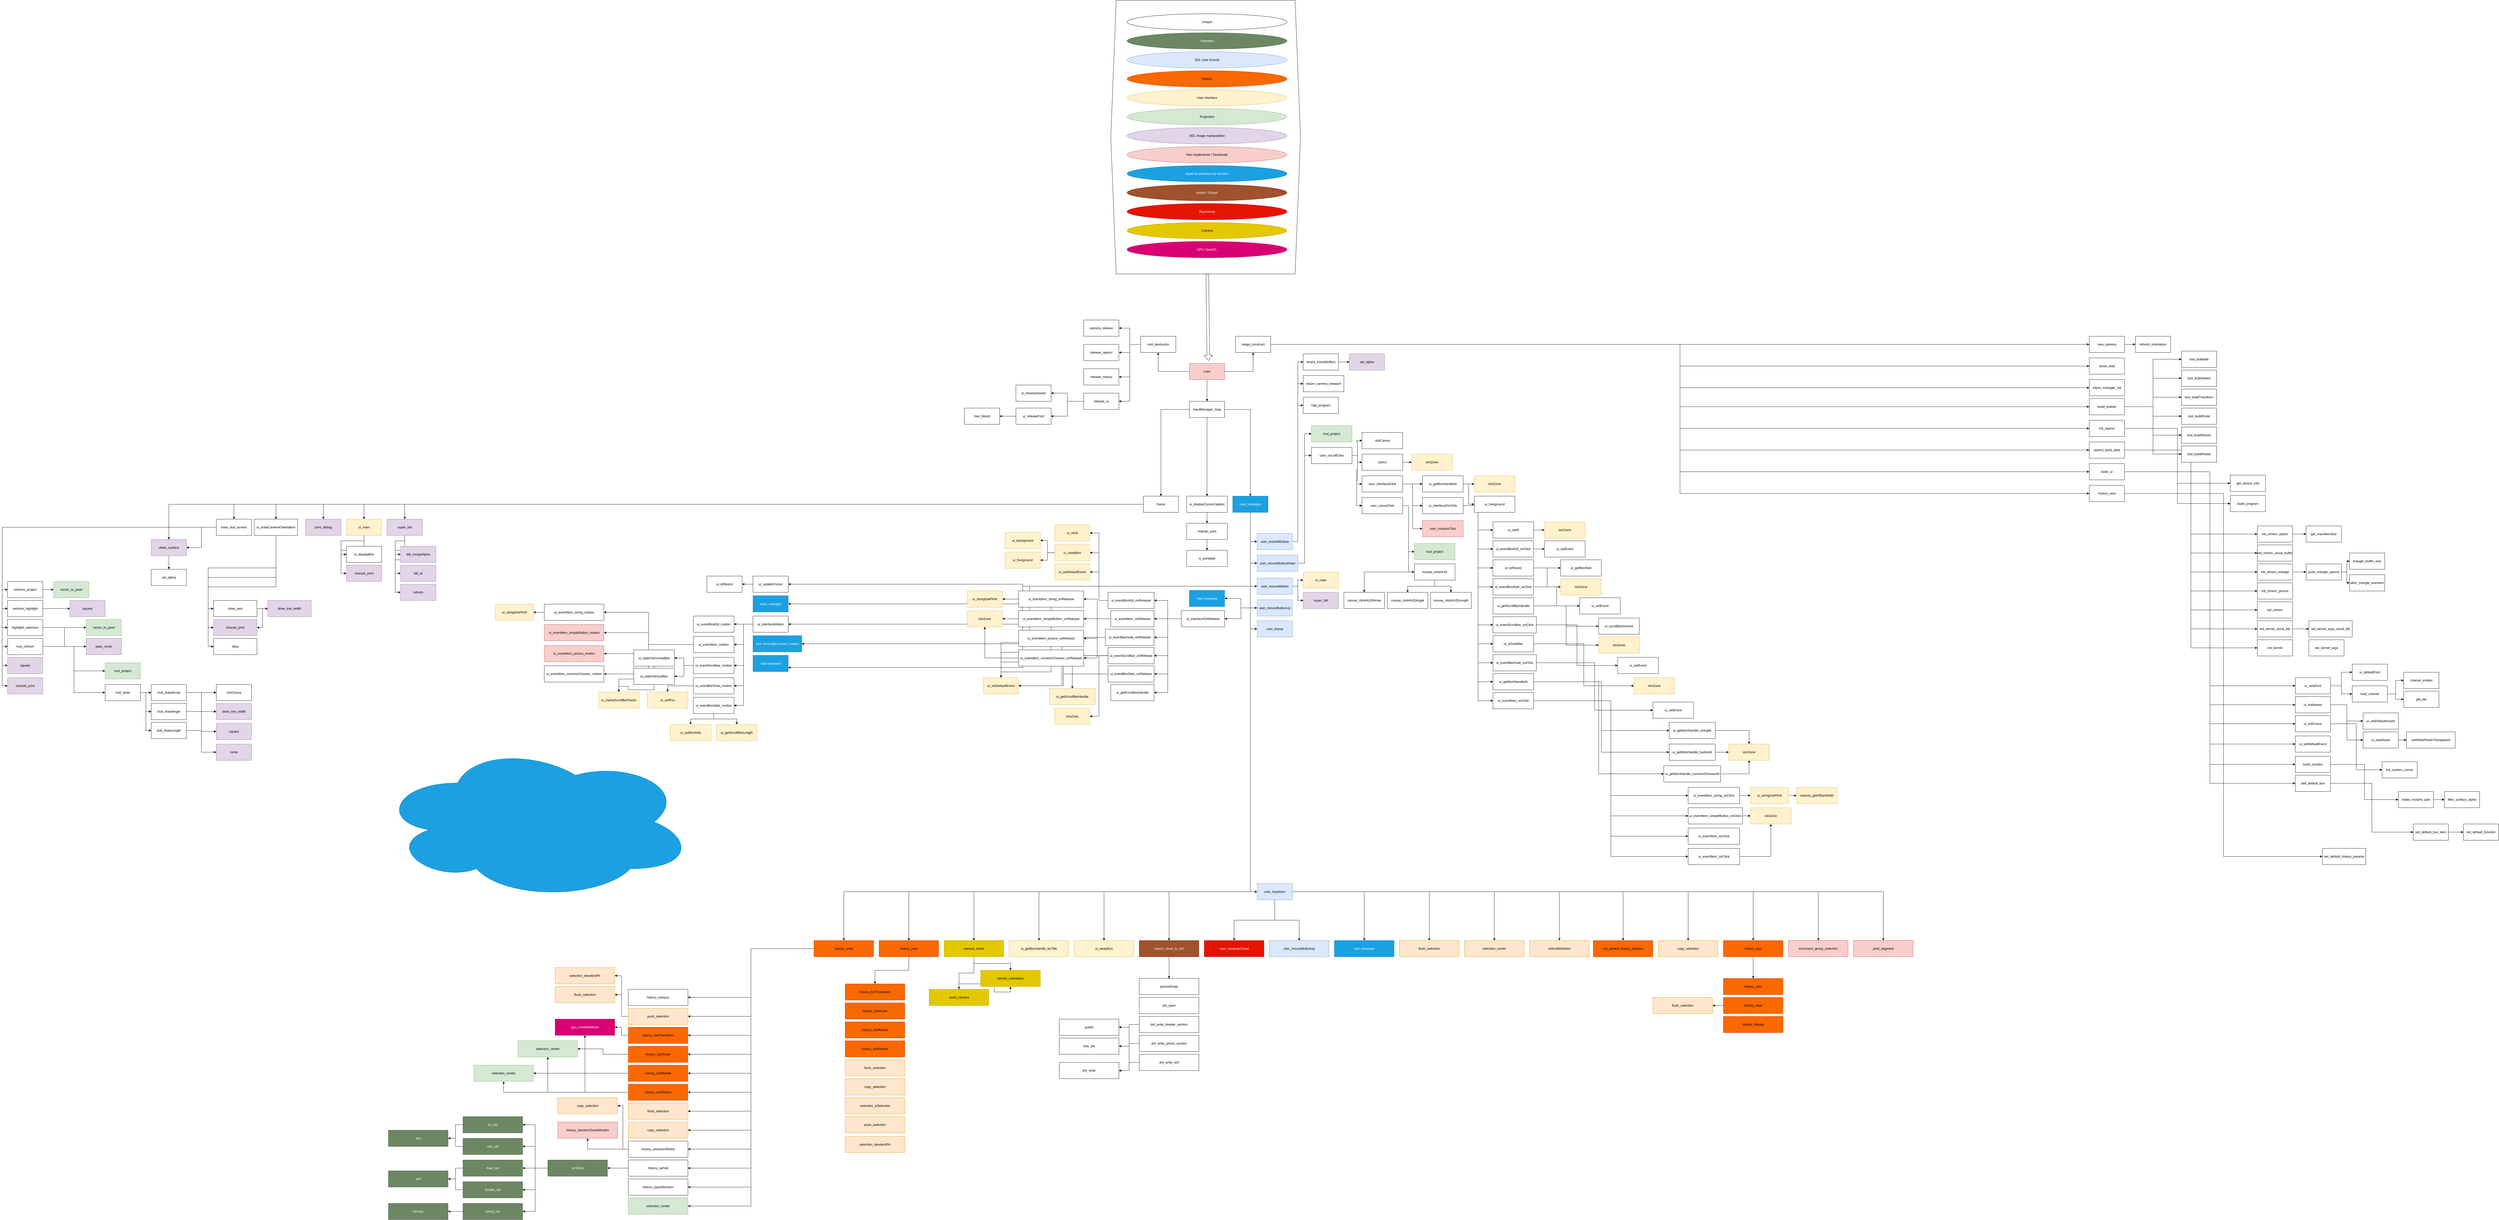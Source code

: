 <mxfile version="24.7.17">
  <diagram name="Page-1" id="nj7nCic1C0jcaAizC7r7">
    <mxGraphModel dx="6712" dy="2204" grid="1" gridSize="10" guides="1" tooltips="1" connect="1" arrows="1" fold="1" page="1" pageScale="1" pageWidth="827" pageHeight="1169" math="0" shadow="0">
      <root>
        <mxCell id="0" />
        <mxCell id="1" parent="0" />
        <mxCell id="x6XNGp0jEMtC6HUoKmdT-10" style="edgeStyle=orthogonalEdgeStyle;rounded=0;orthogonalLoop=1;jettySize=auto;html=1;" edge="1" parent="1" source="x6XNGp0jEMtC6HUoKmdT-1" target="x6XNGp0jEMtC6HUoKmdT-3">
          <mxGeometry relative="1" as="geometry" />
        </mxCell>
        <mxCell id="x6XNGp0jEMtC6HUoKmdT-11" style="edgeStyle=orthogonalEdgeStyle;rounded=0;orthogonalLoop=1;jettySize=auto;html=1;entryX=0.5;entryY=1;entryDx=0;entryDy=0;" edge="1" parent="1" source="x6XNGp0jEMtC6HUoKmdT-1" target="x6XNGp0jEMtC6HUoKmdT-2">
          <mxGeometry relative="1" as="geometry" />
        </mxCell>
        <mxCell id="x6XNGp0jEMtC6HUoKmdT-115" style="edgeStyle=orthogonalEdgeStyle;rounded=0;orthogonalLoop=1;jettySize=auto;html=1;entryX=0.5;entryY=1;entryDx=0;entryDy=0;" edge="1" parent="1" source="x6XNGp0jEMtC6HUoKmdT-1" target="x6XNGp0jEMtC6HUoKmdT-113">
          <mxGeometry relative="1" as="geometry" />
        </mxCell>
        <mxCell id="x6XNGp0jEMtC6HUoKmdT-1" value="main" style="rounded=0;whiteSpace=wrap;html=1;fillColor=#f8cecc;strokeColor=#b85450;" vertex="1" parent="1">
          <mxGeometry x="190" y="190" width="130" height="60" as="geometry" />
        </mxCell>
        <mxCell id="x6XNGp0jEMtC6HUoKmdT-12" style="edgeStyle=orthogonalEdgeStyle;rounded=0;orthogonalLoop=1;jettySize=auto;html=1;entryX=0;entryY=0.5;entryDx=0;entryDy=0;" edge="1" parent="1" source="x6XNGp0jEMtC6HUoKmdT-2" target="x6XNGp0jEMtC6HUoKmdT-4">
          <mxGeometry relative="1" as="geometry" />
        </mxCell>
        <mxCell id="x6XNGp0jEMtC6HUoKmdT-13" style="edgeStyle=orthogonalEdgeStyle;rounded=0;orthogonalLoop=1;jettySize=auto;html=1;entryX=0;entryY=0.5;entryDx=0;entryDy=0;" edge="1" parent="1" source="x6XNGp0jEMtC6HUoKmdT-2" target="x6XNGp0jEMtC6HUoKmdT-5">
          <mxGeometry relative="1" as="geometry" />
        </mxCell>
        <mxCell id="x6XNGp0jEMtC6HUoKmdT-14" style="edgeStyle=orthogonalEdgeStyle;rounded=0;orthogonalLoop=1;jettySize=auto;html=1;entryX=0;entryY=0.5;entryDx=0;entryDy=0;" edge="1" parent="1" source="x6XNGp0jEMtC6HUoKmdT-2" target="x6XNGp0jEMtC6HUoKmdT-6">
          <mxGeometry relative="1" as="geometry" />
        </mxCell>
        <mxCell id="x6XNGp0jEMtC6HUoKmdT-15" style="edgeStyle=orthogonalEdgeStyle;rounded=0;orthogonalLoop=1;jettySize=auto;html=1;entryX=0;entryY=0.5;entryDx=0;entryDy=0;" edge="1" parent="1" source="x6XNGp0jEMtC6HUoKmdT-2" target="x6XNGp0jEMtC6HUoKmdT-7">
          <mxGeometry relative="1" as="geometry" />
        </mxCell>
        <mxCell id="x6XNGp0jEMtC6HUoKmdT-16" style="edgeStyle=orthogonalEdgeStyle;rounded=0;orthogonalLoop=1;jettySize=auto;html=1;entryX=0;entryY=0.5;entryDx=0;entryDy=0;" edge="1" parent="1" source="x6XNGp0jEMtC6HUoKmdT-2" target="x6XNGp0jEMtC6HUoKmdT-8">
          <mxGeometry relative="1" as="geometry" />
        </mxCell>
        <mxCell id="x6XNGp0jEMtC6HUoKmdT-19" style="edgeStyle=orthogonalEdgeStyle;rounded=0;orthogonalLoop=1;jettySize=auto;html=1;entryX=0;entryY=0.5;entryDx=0;entryDy=0;" edge="1" parent="1" source="x6XNGp0jEMtC6HUoKmdT-2" target="x6XNGp0jEMtC6HUoKmdT-17">
          <mxGeometry relative="1" as="geometry" />
        </mxCell>
        <mxCell id="x6XNGp0jEMtC6HUoKmdT-20" style="edgeStyle=orthogonalEdgeStyle;rounded=0;orthogonalLoop=1;jettySize=auto;html=1;entryX=0;entryY=0.5;entryDx=0;entryDy=0;" edge="1" parent="1" source="x6XNGp0jEMtC6HUoKmdT-2" target="x6XNGp0jEMtC6HUoKmdT-18">
          <mxGeometry relative="1" as="geometry" />
        </mxCell>
        <mxCell id="x6XNGp0jEMtC6HUoKmdT-24" style="edgeStyle=orthogonalEdgeStyle;rounded=0;orthogonalLoop=1;jettySize=auto;html=1;entryX=0;entryY=0.5;entryDx=0;entryDy=0;" edge="1" parent="1" source="x6XNGp0jEMtC6HUoKmdT-2" target="x6XNGp0jEMtC6HUoKmdT-23">
          <mxGeometry relative="1" as="geometry" />
        </mxCell>
        <mxCell id="x6XNGp0jEMtC6HUoKmdT-2" value="mega_construct" style="rounded=0;whiteSpace=wrap;html=1;" vertex="1" parent="1">
          <mxGeometry x="360" y="90" width="130" height="60" as="geometry" />
        </mxCell>
        <mxCell id="x6XNGp0jEMtC6HUoKmdT-138" style="edgeStyle=orthogonalEdgeStyle;rounded=0;orthogonalLoop=1;jettySize=auto;html=1;entryX=0.5;entryY=0;entryDx=0;entryDy=0;" edge="1" parent="1" source="x6XNGp0jEMtC6HUoKmdT-3" target="x6XNGp0jEMtC6HUoKmdT-132">
          <mxGeometry relative="1" as="geometry" />
        </mxCell>
        <mxCell id="x6XNGp0jEMtC6HUoKmdT-139" style="edgeStyle=orthogonalEdgeStyle;rounded=0;orthogonalLoop=1;jettySize=auto;html=1;" edge="1" parent="1" source="x6XNGp0jEMtC6HUoKmdT-3" target="x6XNGp0jEMtC6HUoKmdT-131">
          <mxGeometry relative="1" as="geometry" />
        </mxCell>
        <mxCell id="x6XNGp0jEMtC6HUoKmdT-140" style="edgeStyle=orthogonalEdgeStyle;rounded=0;orthogonalLoop=1;jettySize=auto;html=1;" edge="1" parent="1" source="x6XNGp0jEMtC6HUoKmdT-3" target="x6XNGp0jEMtC6HUoKmdT-133">
          <mxGeometry relative="1" as="geometry" />
        </mxCell>
        <mxCell id="x6XNGp0jEMtC6HUoKmdT-3" value="inputManager_loop" style="rounded=0;whiteSpace=wrap;html=1;" vertex="1" parent="1">
          <mxGeometry x="190" y="330" width="130" height="60" as="geometry" />
        </mxCell>
        <mxCell id="x6XNGp0jEMtC6HUoKmdT-22" style="edgeStyle=orthogonalEdgeStyle;rounded=0;orthogonalLoop=1;jettySize=auto;html=1;" edge="1" parent="1" source="x6XNGp0jEMtC6HUoKmdT-4" target="x6XNGp0jEMtC6HUoKmdT-21">
          <mxGeometry relative="1" as="geometry" />
        </mxCell>
        <mxCell id="x6XNGp0jEMtC6HUoKmdT-4" value="new_camera" style="rounded=0;whiteSpace=wrap;html=1;" vertex="1" parent="1">
          <mxGeometry x="3510" y="90" width="130" height="60" as="geometry" />
        </mxCell>
        <mxCell id="x6XNGp0jEMtC6HUoKmdT-5" value="asset_load" style="rounded=0;whiteSpace=wrap;html=1;" vertex="1" parent="1">
          <mxGeometry x="3510" y="170" width="130" height="60" as="geometry" />
        </mxCell>
        <mxCell id="x6XNGp0jEMtC6HUoKmdT-6" value="intput_manager_init" style="rounded=0;whiteSpace=wrap;html=1;" vertex="1" parent="1">
          <mxGeometry x="3510" y="250" width="130" height="60" as="geometry" />
        </mxCell>
        <mxCell id="x6XNGp0jEMtC6HUoKmdT-39" style="edgeStyle=orthogonalEdgeStyle;rounded=0;orthogonalLoop=1;jettySize=auto;html=1;entryX=0;entryY=0.5;entryDx=0;entryDy=0;" edge="1" parent="1" source="x6XNGp0jEMtC6HUoKmdT-7" target="x6XNGp0jEMtC6HUoKmdT-37">
          <mxGeometry relative="1" as="geometry" />
        </mxCell>
        <mxCell id="x6XNGp0jEMtC6HUoKmdT-40" style="edgeStyle=orthogonalEdgeStyle;rounded=0;orthogonalLoop=1;jettySize=auto;html=1;entryX=0;entryY=0.5;entryDx=0;entryDy=0;" edge="1" parent="1" source="x6XNGp0jEMtC6HUoKmdT-7" target="x6XNGp0jEMtC6HUoKmdT-38">
          <mxGeometry relative="1" as="geometry" />
        </mxCell>
        <mxCell id="x6XNGp0jEMtC6HUoKmdT-7" value="init_opencl" style="rounded=0;whiteSpace=wrap;html=1;" vertex="1" parent="1">
          <mxGeometry x="3510" y="400" width="130" height="60" as="geometry" />
        </mxCell>
        <mxCell id="x6XNGp0jEMtC6HUoKmdT-48" style="edgeStyle=orthogonalEdgeStyle;rounded=0;orthogonalLoop=1;jettySize=auto;html=1;entryX=0;entryY=0.5;entryDx=0;entryDy=0;" edge="1" parent="1" source="x6XNGp0jEMtC6HUoKmdT-8" target="x6XNGp0jEMtC6HUoKmdT-41">
          <mxGeometry relative="1" as="geometry" />
        </mxCell>
        <mxCell id="x6XNGp0jEMtC6HUoKmdT-49" style="edgeStyle=orthogonalEdgeStyle;rounded=0;orthogonalLoop=1;jettySize=auto;html=1;entryX=0;entryY=0.5;entryDx=0;entryDy=0;" edge="1" parent="1" source="x6XNGp0jEMtC6HUoKmdT-8" target="x6XNGp0jEMtC6HUoKmdT-43">
          <mxGeometry relative="1" as="geometry" />
        </mxCell>
        <mxCell id="x6XNGp0jEMtC6HUoKmdT-50" style="edgeStyle=orthogonalEdgeStyle;rounded=0;orthogonalLoop=1;jettySize=auto;html=1;entryX=0;entryY=0.5;entryDx=0;entryDy=0;" edge="1" parent="1" source="x6XNGp0jEMtC6HUoKmdT-8" target="x6XNGp0jEMtC6HUoKmdT-42">
          <mxGeometry relative="1" as="geometry" />
        </mxCell>
        <mxCell id="x6XNGp0jEMtC6HUoKmdT-51" style="edgeStyle=orthogonalEdgeStyle;rounded=0;orthogonalLoop=1;jettySize=auto;html=1;entryX=0;entryY=0.5;entryDx=0;entryDy=0;" edge="1" parent="1" source="x6XNGp0jEMtC6HUoKmdT-8" target="x6XNGp0jEMtC6HUoKmdT-44">
          <mxGeometry relative="1" as="geometry" />
        </mxCell>
        <mxCell id="x6XNGp0jEMtC6HUoKmdT-52" style="edgeStyle=orthogonalEdgeStyle;rounded=0;orthogonalLoop=1;jettySize=auto;html=1;entryX=0;entryY=0.5;entryDx=0;entryDy=0;" edge="1" parent="1" source="x6XNGp0jEMtC6HUoKmdT-8" target="x6XNGp0jEMtC6HUoKmdT-45">
          <mxGeometry relative="1" as="geometry" />
        </mxCell>
        <mxCell id="x6XNGp0jEMtC6HUoKmdT-53" style="edgeStyle=orthogonalEdgeStyle;rounded=0;orthogonalLoop=1;jettySize=auto;html=1;entryX=0;entryY=0.5;entryDx=0;entryDy=0;" edge="1" parent="1" source="x6XNGp0jEMtC6HUoKmdT-8" target="x6XNGp0jEMtC6HUoKmdT-47">
          <mxGeometry relative="1" as="geometry" />
        </mxCell>
        <mxCell id="x6XNGp0jEMtC6HUoKmdT-54" style="edgeStyle=orthogonalEdgeStyle;rounded=0;orthogonalLoop=1;jettySize=auto;html=1;entryX=0;entryY=0.5;entryDx=0;entryDy=0;" edge="1" parent="1" source="x6XNGp0jEMtC6HUoKmdT-8" target="x6XNGp0jEMtC6HUoKmdT-46">
          <mxGeometry relative="1" as="geometry" />
        </mxCell>
        <mxCell id="x6XNGp0jEMtC6HUoKmdT-8" value="opencl_build_data" style="rounded=0;whiteSpace=wrap;html=1;" vertex="1" parent="1">
          <mxGeometry x="3510" y="480" width="130" height="60" as="geometry" />
        </mxCell>
        <mxCell id="x6XNGp0jEMtC6HUoKmdT-73" style="edgeStyle=orthogonalEdgeStyle;rounded=0;orthogonalLoop=1;jettySize=auto;html=1;entryX=0;entryY=0.5;entryDx=0;entryDy=0;" edge="1" parent="1" source="x6XNGp0jEMtC6HUoKmdT-17" target="x6XNGp0jEMtC6HUoKmdT-68">
          <mxGeometry relative="1" as="geometry" />
        </mxCell>
        <mxCell id="x6XNGp0jEMtC6HUoKmdT-74" style="edgeStyle=orthogonalEdgeStyle;rounded=0;orthogonalLoop=1;jettySize=auto;html=1;entryX=0;entryY=0.5;entryDx=0;entryDy=0;" edge="1" parent="1" source="x6XNGp0jEMtC6HUoKmdT-17" target="x6XNGp0jEMtC6HUoKmdT-69">
          <mxGeometry relative="1" as="geometry" />
        </mxCell>
        <mxCell id="x6XNGp0jEMtC6HUoKmdT-75" style="edgeStyle=orthogonalEdgeStyle;rounded=0;orthogonalLoop=1;jettySize=auto;html=1;entryX=0;entryY=0.5;entryDx=0;entryDy=0;" edge="1" parent="1" source="x6XNGp0jEMtC6HUoKmdT-17" target="x6XNGp0jEMtC6HUoKmdT-70">
          <mxGeometry relative="1" as="geometry" />
        </mxCell>
        <mxCell id="x6XNGp0jEMtC6HUoKmdT-76" style="edgeStyle=orthogonalEdgeStyle;rounded=0;orthogonalLoop=1;jettySize=auto;html=1;entryX=0;entryY=0.5;entryDx=0;entryDy=0;" edge="1" parent="1" source="x6XNGp0jEMtC6HUoKmdT-17" target="x6XNGp0jEMtC6HUoKmdT-71">
          <mxGeometry relative="1" as="geometry" />
        </mxCell>
        <mxCell id="x6XNGp0jEMtC6HUoKmdT-77" style="edgeStyle=orthogonalEdgeStyle;rounded=0;orthogonalLoop=1;jettySize=auto;html=1;entryX=0;entryY=0.5;entryDx=0;entryDy=0;" edge="1" parent="1" source="x6XNGp0jEMtC6HUoKmdT-17" target="x6XNGp0jEMtC6HUoKmdT-72">
          <mxGeometry relative="1" as="geometry" />
        </mxCell>
        <mxCell id="x6XNGp0jEMtC6HUoKmdT-99" style="edgeStyle=orthogonalEdgeStyle;rounded=0;orthogonalLoop=1;jettySize=auto;html=1;entryX=0;entryY=0.5;entryDx=0;entryDy=0;" edge="1" parent="1" source="x6XNGp0jEMtC6HUoKmdT-17" target="x6XNGp0jEMtC6HUoKmdT-98">
          <mxGeometry relative="1" as="geometry" />
        </mxCell>
        <mxCell id="x6XNGp0jEMtC6HUoKmdT-17" value="build_ui" style="rounded=0;whiteSpace=wrap;html=1;" vertex="1" parent="1">
          <mxGeometry x="3510" y="560" width="130" height="60" as="geometry" />
        </mxCell>
        <mxCell id="x6XNGp0jEMtC6HUoKmdT-111" style="edgeStyle=orthogonalEdgeStyle;rounded=0;orthogonalLoop=1;jettySize=auto;html=1;entryX=0;entryY=0.5;entryDx=0;entryDy=0;" edge="1" parent="1" source="x6XNGp0jEMtC6HUoKmdT-18" target="x6XNGp0jEMtC6HUoKmdT-110">
          <mxGeometry relative="1" as="geometry" />
        </mxCell>
        <mxCell id="x6XNGp0jEMtC6HUoKmdT-18" value="history_new" style="rounded=0;whiteSpace=wrap;html=1;" vertex="1" parent="1">
          <mxGeometry x="3510" y="640" width="130" height="60" as="geometry" />
        </mxCell>
        <mxCell id="x6XNGp0jEMtC6HUoKmdT-21" value="refresh_orientation" style="rounded=0;whiteSpace=wrap;html=1;" vertex="1" parent="1">
          <mxGeometry x="3680" y="90" width="130" height="60" as="geometry" />
        </mxCell>
        <mxCell id="x6XNGp0jEMtC6HUoKmdT-31" style="edgeStyle=orthogonalEdgeStyle;rounded=0;orthogonalLoop=1;jettySize=auto;html=1;entryX=0;entryY=0.5;entryDx=0;entryDy=0;" edge="1" parent="1" source="x6XNGp0jEMtC6HUoKmdT-23" target="x6XNGp0jEMtC6HUoKmdT-25">
          <mxGeometry relative="1" as="geometry" />
        </mxCell>
        <mxCell id="x6XNGp0jEMtC6HUoKmdT-32" style="edgeStyle=orthogonalEdgeStyle;rounded=0;orthogonalLoop=1;jettySize=auto;html=1;entryX=0;entryY=0.5;entryDx=0;entryDy=0;" edge="1" parent="1" source="x6XNGp0jEMtC6HUoKmdT-23" target="x6XNGp0jEMtC6HUoKmdT-26">
          <mxGeometry relative="1" as="geometry" />
        </mxCell>
        <mxCell id="x6XNGp0jEMtC6HUoKmdT-33" style="edgeStyle=orthogonalEdgeStyle;rounded=0;orthogonalLoop=1;jettySize=auto;html=1;entryX=0;entryY=0.5;entryDx=0;entryDy=0;" edge="1" parent="1" source="x6XNGp0jEMtC6HUoKmdT-23" target="x6XNGp0jEMtC6HUoKmdT-29">
          <mxGeometry relative="1" as="geometry" />
        </mxCell>
        <mxCell id="x6XNGp0jEMtC6HUoKmdT-34" style="edgeStyle=orthogonalEdgeStyle;rounded=0;orthogonalLoop=1;jettySize=auto;html=1;entryX=0;entryY=0.5;entryDx=0;entryDy=0;" edge="1" parent="1" source="x6XNGp0jEMtC6HUoKmdT-23" target="x6XNGp0jEMtC6HUoKmdT-28">
          <mxGeometry relative="1" as="geometry" />
        </mxCell>
        <mxCell id="x6XNGp0jEMtC6HUoKmdT-35" style="edgeStyle=orthogonalEdgeStyle;rounded=0;orthogonalLoop=1;jettySize=auto;html=1;entryX=0;entryY=0.5;entryDx=0;entryDy=0;" edge="1" parent="1" source="x6XNGp0jEMtC6HUoKmdT-23" target="x6XNGp0jEMtC6HUoKmdT-27">
          <mxGeometry relative="1" as="geometry" />
        </mxCell>
        <mxCell id="x6XNGp0jEMtC6HUoKmdT-36" style="edgeStyle=orthogonalEdgeStyle;rounded=0;orthogonalLoop=1;jettySize=auto;html=1;entryX=0;entryY=0.5;entryDx=0;entryDy=0;" edge="1" parent="1" source="x6XNGp0jEMtC6HUoKmdT-23" target="x6XNGp0jEMtC6HUoKmdT-30">
          <mxGeometry relative="1" as="geometry" />
        </mxCell>
        <mxCell id="x6XNGp0jEMtC6HUoKmdT-23" value="build_toolset" style="rounded=0;whiteSpace=wrap;html=1;" vertex="1" parent="1">
          <mxGeometry x="3510" y="320" width="130" height="60" as="geometry" />
        </mxCell>
        <mxCell id="x6XNGp0jEMtC6HUoKmdT-25" value="tool_buildIdle" style="rounded=0;whiteSpace=wrap;html=1;" vertex="1" parent="1">
          <mxGeometry x="3850" y="145" width="130" height="60" as="geometry" />
        </mxCell>
        <mxCell id="x6XNGp0jEMtC6HUoKmdT-26" value="tool_buildSelect" style="rounded=0;whiteSpace=wrap;html=1;" vertex="1" parent="1">
          <mxGeometry x="3850" y="215" width="130" height="60" as="geometry" />
        </mxCell>
        <mxCell id="x6XNGp0jEMtC6HUoKmdT-27" value="tool_buildResize" style="rounded=0;whiteSpace=wrap;html=1;" vertex="1" parent="1">
          <mxGeometry x="3850" y="425" width="130" height="60" as="geometry" />
        </mxCell>
        <mxCell id="x6XNGp0jEMtC6HUoKmdT-28" value="tool_buildScale" style="rounded=0;whiteSpace=wrap;html=1;" vertex="1" parent="1">
          <mxGeometry x="3850" y="355" width="130" height="60" as="geometry" />
        </mxCell>
        <mxCell id="x6XNGp0jEMtC6HUoKmdT-29" value="tool_buildTransform" style="rounded=0;whiteSpace=wrap;html=1;" vertex="1" parent="1">
          <mxGeometry x="3850" y="285" width="130" height="60" as="geometry" />
        </mxCell>
        <mxCell id="x6XNGp0jEMtC6HUoKmdT-30" value="tool_buildRotate" style="rounded=0;whiteSpace=wrap;html=1;" vertex="1" parent="1">
          <mxGeometry x="3850" y="495" width="130" height="60" as="geometry" />
        </mxCell>
        <mxCell id="x6XNGp0jEMtC6HUoKmdT-37" value="get_device_info" style="rounded=0;whiteSpace=wrap;html=1;" vertex="1" parent="1">
          <mxGeometry x="4030" y="602.5" width="130" height="60" as="geometry" />
        </mxCell>
        <mxCell id="x6XNGp0jEMtC6HUoKmdT-38" value="build_program" style="rounded=0;whiteSpace=wrap;html=1;" vertex="1" parent="1">
          <mxGeometry x="4030" y="677.5" width="130" height="60" as="geometry" />
        </mxCell>
        <mxCell id="x6XNGp0jEMtC6HUoKmdT-57" style="edgeStyle=orthogonalEdgeStyle;rounded=0;orthogonalLoop=1;jettySize=auto;html=1;" edge="1" parent="1" source="x6XNGp0jEMtC6HUoKmdT-41" target="x6XNGp0jEMtC6HUoKmdT-55">
          <mxGeometry relative="1" as="geometry" />
        </mxCell>
        <mxCell id="x6XNGp0jEMtC6HUoKmdT-41" value="init_clmem_option" style="rounded=0;whiteSpace=wrap;html=1;" vertex="1" parent="1">
          <mxGeometry x="4130" y="790" width="130" height="60" as="geometry" />
        </mxCell>
        <mxCell id="x6XNGp0jEMtC6HUoKmdT-59" style="edgeStyle=orthogonalEdgeStyle;rounded=0;orthogonalLoop=1;jettySize=auto;html=1;" edge="1" parent="1" source="x6XNGp0jEMtC6HUoKmdT-42" target="x6XNGp0jEMtC6HUoKmdT-58">
          <mxGeometry relative="1" as="geometry" />
        </mxCell>
        <mxCell id="x6XNGp0jEMtC6HUoKmdT-42" value="init_clmem_triangle" style="rounded=0;whiteSpace=wrap;html=1;" vertex="1" parent="1">
          <mxGeometry x="4130" y="930" width="130" height="60" as="geometry" />
        </mxCell>
        <mxCell id="x6XNGp0jEMtC6HUoKmdT-43" value="init_clmem_cloud_buffer" style="rounded=0;whiteSpace=wrap;html=1;" vertex="1" parent="1">
          <mxGeometry x="4130" y="860" width="130" height="60" as="geometry" />
        </mxCell>
        <mxCell id="x6XNGp0jEMtC6HUoKmdT-44" value="init_clmem_picture" style="rounded=0;whiteSpace=wrap;html=1;" vertex="1" parent="1">
          <mxGeometry x="4130" y="1000" width="130" height="60" as="geometry" />
        </mxCell>
        <mxCell id="x6XNGp0jEMtC6HUoKmdT-45" value="init_clmem" style="rounded=0;whiteSpace=wrap;html=1;" vertex="1" parent="1">
          <mxGeometry x="4130" y="1070" width="130" height="60" as="geometry" />
        </mxCell>
        <mxCell id="x6XNGp0jEMtC6HUoKmdT-46" value="init_kernel" style="rounded=0;whiteSpace=wrap;html=1;" vertex="1" parent="1">
          <mxGeometry x="4130" y="1210" width="130" height="60" as="geometry" />
        </mxCell>
        <mxCell id="x6XNGp0jEMtC6HUoKmdT-66" style="edgeStyle=orthogonalEdgeStyle;rounded=0;orthogonalLoop=1;jettySize=auto;html=1;" edge="1" parent="1" source="x6XNGp0jEMtC6HUoKmdT-47" target="x6XNGp0jEMtC6HUoKmdT-65">
          <mxGeometry relative="1" as="geometry" />
        </mxCell>
        <mxCell id="x6XNGp0jEMtC6HUoKmdT-47" value="init_kernel_cloud_fall" style="rounded=0;whiteSpace=wrap;html=1;" vertex="1" parent="1">
          <mxGeometry x="4130" y="1140" width="130" height="60" as="geometry" />
        </mxCell>
        <mxCell id="x6XNGp0jEMtC6HUoKmdT-55" value="get_maxAllocSize" style="rounded=0;whiteSpace=wrap;html=1;" vertex="1" parent="1">
          <mxGeometry x="4310" y="790" width="130" height="60" as="geometry" />
        </mxCell>
        <mxCell id="x6XNGp0jEMtC6HUoKmdT-62" style="edgeStyle=orthogonalEdgeStyle;rounded=0;orthogonalLoop=1;jettySize=auto;html=1;" edge="1" parent="1" source="x6XNGp0jEMtC6HUoKmdT-58" target="x6XNGp0jEMtC6HUoKmdT-60">
          <mxGeometry relative="1" as="geometry" />
        </mxCell>
        <mxCell id="x6XNGp0jEMtC6HUoKmdT-63" style="edgeStyle=orthogonalEdgeStyle;rounded=0;orthogonalLoop=1;jettySize=auto;html=1;" edge="1" parent="1" source="x6XNGp0jEMtC6HUoKmdT-58" target="x6XNGp0jEMtC6HUoKmdT-61">
          <mxGeometry relative="1" as="geometry" />
        </mxCell>
        <mxCell id="x6XNGp0jEMtC6HUoKmdT-58" value="push_triangle_opencl" style="rounded=0;whiteSpace=wrap;html=1;" vertex="1" parent="1">
          <mxGeometry x="4310" y="930" width="130" height="60" as="geometry" />
        </mxCell>
        <mxCell id="x6XNGp0jEMtC6HUoKmdT-60" value="triangle_buffer_size" style="rounded=0;whiteSpace=wrap;html=1;" vertex="1" parent="1">
          <mxGeometry x="4470" y="890" width="130" height="60" as="geometry" />
        </mxCell>
        <mxCell id="x6XNGp0jEMtC6HUoKmdT-61" value="alloc_triangle_auxmem" style="rounded=0;whiteSpace=wrap;html=1;" vertex="1" parent="1">
          <mxGeometry x="4470" y="970" width="130" height="60" as="geometry" />
        </mxCell>
        <mxCell id="x6XNGp0jEMtC6HUoKmdT-65" value="set_kernel_args_cloud_fall" style="rounded=0;whiteSpace=wrap;html=1;" vertex="1" parent="1">
          <mxGeometry x="4320" y="1140" width="160" height="60" as="geometry" />
        </mxCell>
        <mxCell id="x6XNGp0jEMtC6HUoKmdT-67" value="set_kernel_args" style="rounded=0;whiteSpace=wrap;html=1;" vertex="1" parent="1">
          <mxGeometry x="4320" y="1210" width="130" height="60" as="geometry" />
        </mxCell>
        <mxCell id="x6XNGp0jEMtC6HUoKmdT-80" style="edgeStyle=orthogonalEdgeStyle;rounded=0;orthogonalLoop=1;jettySize=auto;html=1;" edge="1" parent="1" source="x6XNGp0jEMtC6HUoKmdT-68" target="x6XNGp0jEMtC6HUoKmdT-78">
          <mxGeometry relative="1" as="geometry" />
        </mxCell>
        <mxCell id="x6XNGp0jEMtC6HUoKmdT-81" style="edgeStyle=orthogonalEdgeStyle;rounded=0;orthogonalLoop=1;jettySize=auto;html=1;entryX=0;entryY=0.5;entryDx=0;entryDy=0;" edge="1" parent="1" source="x6XNGp0jEMtC6HUoKmdT-68" target="x6XNGp0jEMtC6HUoKmdT-79">
          <mxGeometry relative="1" as="geometry" />
        </mxCell>
        <mxCell id="x6XNGp0jEMtC6HUoKmdT-68" value="ui_newFont" style="rounded=0;whiteSpace=wrap;html=1;" vertex="1" parent="1">
          <mxGeometry x="4270" y="1350" width="130" height="60" as="geometry" />
        </mxCell>
        <mxCell id="x6XNGp0jEMtC6HUoKmdT-94" style="edgeStyle=orthogonalEdgeStyle;rounded=0;orthogonalLoop=1;jettySize=auto;html=1;entryX=0;entryY=0.5;entryDx=0;entryDy=0;" edge="1" parent="1" source="x6XNGp0jEMtC6HUoKmdT-69" target="x6XNGp0jEMtC6HUoKmdT-88">
          <mxGeometry relative="1" as="geometry" />
        </mxCell>
        <mxCell id="x6XNGp0jEMtC6HUoKmdT-95" style="edgeStyle=orthogonalEdgeStyle;rounded=0;orthogonalLoop=1;jettySize=auto;html=1;entryX=0;entryY=0.5;entryDx=0;entryDy=0;" edge="1" parent="1" source="x6XNGp0jEMtC6HUoKmdT-69" target="x6XNGp0jEMtC6HUoKmdT-89">
          <mxGeometry relative="1" as="geometry" />
        </mxCell>
        <mxCell id="x6XNGp0jEMtC6HUoKmdT-69" value="ui_initAssets" style="rounded=0;whiteSpace=wrap;html=1;" vertex="1" parent="1">
          <mxGeometry x="4270" y="1420" width="130" height="60" as="geometry" />
        </mxCell>
        <mxCell id="x6XNGp0jEMtC6HUoKmdT-97" style="edgeStyle=orthogonalEdgeStyle;rounded=0;orthogonalLoop=1;jettySize=auto;html=1;entryX=0;entryY=0.5;entryDx=0;entryDy=0;" edge="1" parent="1" source="x6XNGp0jEMtC6HUoKmdT-70" target="x6XNGp0jEMtC6HUoKmdT-96">
          <mxGeometry relative="1" as="geometry" />
        </mxCell>
        <mxCell id="x6XNGp0jEMtC6HUoKmdT-70" value="ui_initCursor" style="rounded=0;whiteSpace=wrap;html=1;" vertex="1" parent="1">
          <mxGeometry x="4270" y="1490" width="130" height="60" as="geometry" />
        </mxCell>
        <mxCell id="x6XNGp0jEMtC6HUoKmdT-103" style="edgeStyle=orthogonalEdgeStyle;rounded=0;orthogonalLoop=1;jettySize=auto;html=1;entryX=0;entryY=0.5;entryDx=0;entryDy=0;" edge="1" parent="1" source="x6XNGp0jEMtC6HUoKmdT-71" target="x6XNGp0jEMtC6HUoKmdT-100">
          <mxGeometry relative="1" as="geometry" />
        </mxCell>
        <mxCell id="x6XNGp0jEMtC6HUoKmdT-71" value="build_morpho" style="rounded=0;whiteSpace=wrap;html=1;" vertex="1" parent="1">
          <mxGeometry x="4270" y="1640" width="130" height="60" as="geometry" />
        </mxCell>
        <mxCell id="x6XNGp0jEMtC6HUoKmdT-107" style="edgeStyle=orthogonalEdgeStyle;rounded=0;orthogonalLoop=1;jettySize=auto;html=1;entryX=0;entryY=0.5;entryDx=0;entryDy=0;" edge="1" parent="1" source="x6XNGp0jEMtC6HUoKmdT-72" target="x6XNGp0jEMtC6HUoKmdT-105">
          <mxGeometry relative="1" as="geometry" />
        </mxCell>
        <mxCell id="x6XNGp0jEMtC6HUoKmdT-72" value="sett_default_box" style="rounded=0;whiteSpace=wrap;html=1;" vertex="1" parent="1">
          <mxGeometry x="4270" y="1710" width="130" height="60" as="geometry" />
        </mxCell>
        <mxCell id="x6XNGp0jEMtC6HUoKmdT-78" value="ui_defaultFont" style="rounded=0;whiteSpace=wrap;html=1;" vertex="1" parent="1">
          <mxGeometry x="4480" y="1300" width="130" height="60" as="geometry" />
        </mxCell>
        <mxCell id="x6XNGp0jEMtC6HUoKmdT-86" style="edgeStyle=orthogonalEdgeStyle;rounded=0;orthogonalLoop=1;jettySize=auto;html=1;entryX=0;entryY=0.5;entryDx=0;entryDy=0;" edge="1" parent="1" source="x6XNGp0jEMtC6HUoKmdT-79" target="x6XNGp0jEMtC6HUoKmdT-82">
          <mxGeometry relative="1" as="geometry" />
        </mxCell>
        <mxCell id="x6XNGp0jEMtC6HUoKmdT-87" style="edgeStyle=orthogonalEdgeStyle;rounded=0;orthogonalLoop=1;jettySize=auto;html=1;" edge="1" parent="1" source="x6XNGp0jEMtC6HUoKmdT-79" target="x6XNGp0jEMtC6HUoKmdT-83">
          <mxGeometry relative="1" as="geometry" />
        </mxCell>
        <mxCell id="x6XNGp0jEMtC6HUoKmdT-79" value="load_charset" style="rounded=0;whiteSpace=wrap;html=1;" vertex="1" parent="1">
          <mxGeometry x="4480" y="1380" width="130" height="60" as="geometry" />
        </mxCell>
        <mxCell id="x6XNGp0jEMtC6HUoKmdT-82" value="charset_endian" style="rounded=0;whiteSpace=wrap;html=1;" vertex="1" parent="1">
          <mxGeometry x="4670" y="1330" width="130" height="60" as="geometry" />
        </mxCell>
        <mxCell id="x6XNGp0jEMtC6HUoKmdT-83" value="get_tile" style="rounded=0;whiteSpace=wrap;html=1;" vertex="1" parent="1">
          <mxGeometry x="4670" y="1400" width="130" height="60" as="geometry" />
        </mxCell>
        <mxCell id="x6XNGp0jEMtC6HUoKmdT-88" value="ui_setDefaultAssets" style="rounded=0;whiteSpace=wrap;html=1;" vertex="1" parent="1">
          <mxGeometry x="4520" y="1480" width="130" height="60" as="geometry" />
        </mxCell>
        <mxCell id="x6XNGp0jEMtC6HUoKmdT-91" style="edgeStyle=orthogonalEdgeStyle;rounded=0;orthogonalLoop=1;jettySize=auto;html=1;" edge="1" parent="1" source="x6XNGp0jEMtC6HUoKmdT-89" target="x6XNGp0jEMtC6HUoKmdT-90">
          <mxGeometry relative="1" as="geometry" />
        </mxCell>
        <mxCell id="x6XNGp0jEMtC6HUoKmdT-89" value="ui_loadAsset" style="rounded=0;whiteSpace=wrap;html=1;" vertex="1" parent="1">
          <mxGeometry x="4520" y="1550" width="130" height="60" as="geometry" />
        </mxCell>
        <mxCell id="x6XNGp0jEMtC6HUoKmdT-90" value="setWhitePixelsTransparent" style="rounded=0;whiteSpace=wrap;html=1;" vertex="1" parent="1">
          <mxGeometry x="4680" y="1550" width="180" height="60" as="geometry" />
        </mxCell>
        <mxCell id="x6XNGp0jEMtC6HUoKmdT-96" value="init_system_cursor" style="rounded=0;whiteSpace=wrap;html=1;" vertex="1" parent="1">
          <mxGeometry x="4590" y="1660" width="130" height="60" as="geometry" />
        </mxCell>
        <mxCell id="x6XNGp0jEMtC6HUoKmdT-98" value="ui_setDefaultEvent" style="rounded=0;whiteSpace=wrap;html=1;" vertex="1" parent="1">
          <mxGeometry x="4270" y="1565" width="130" height="60" as="geometry" />
        </mxCell>
        <mxCell id="x6XNGp0jEMtC6HUoKmdT-102" style="edgeStyle=orthogonalEdgeStyle;rounded=0;orthogonalLoop=1;jettySize=auto;html=1;" edge="1" parent="1" source="x6XNGp0jEMtC6HUoKmdT-100" target="x6XNGp0jEMtC6HUoKmdT-101">
          <mxGeometry relative="1" as="geometry" />
        </mxCell>
        <mxCell id="x6XNGp0jEMtC6HUoKmdT-100" value="make_morpho_part" style="rounded=0;whiteSpace=wrap;html=1;" vertex="1" parent="1">
          <mxGeometry x="4650" y="1770" width="130" height="60" as="geometry" />
        </mxCell>
        <mxCell id="x6XNGp0jEMtC6HUoKmdT-101" value="filter_surface_alpha" style="rounded=0;whiteSpace=wrap;html=1;" vertex="1" parent="1">
          <mxGeometry x="4820" y="1770" width="130" height="60" as="geometry" />
        </mxCell>
        <mxCell id="x6XNGp0jEMtC6HUoKmdT-109" style="edgeStyle=orthogonalEdgeStyle;rounded=0;orthogonalLoop=1;jettySize=auto;html=1;" edge="1" parent="1" source="x6XNGp0jEMtC6HUoKmdT-105" target="x6XNGp0jEMtC6HUoKmdT-106">
          <mxGeometry relative="1" as="geometry" />
        </mxCell>
        <mxCell id="x6XNGp0jEMtC6HUoKmdT-105" value="set_default_box_item" style="rounded=0;whiteSpace=wrap;html=1;" vertex="1" parent="1">
          <mxGeometry x="4705" y="1890" width="130" height="60" as="geometry" />
        </mxCell>
        <mxCell id="x6XNGp0jEMtC6HUoKmdT-106" value="set_default_function" style="rounded=0;whiteSpace=wrap;html=1;" vertex="1" parent="1">
          <mxGeometry x="4890" y="1890" width="130" height="60" as="geometry" />
        </mxCell>
        <mxCell id="x6XNGp0jEMtC6HUoKmdT-110" value="set_default_history_params" style="rounded=0;whiteSpace=wrap;html=1;" vertex="1" parent="1">
          <mxGeometry x="4370" y="1980" width="160" height="60" as="geometry" />
        </mxCell>
        <mxCell id="x6XNGp0jEMtC6HUoKmdT-120" style="edgeStyle=orthogonalEdgeStyle;rounded=0;orthogonalLoop=1;jettySize=auto;html=1;entryX=1;entryY=0.5;entryDx=0;entryDy=0;" edge="1" parent="1" source="x6XNGp0jEMtC6HUoKmdT-113" target="x6XNGp0jEMtC6HUoKmdT-116">
          <mxGeometry relative="1" as="geometry" />
        </mxCell>
        <mxCell id="x6XNGp0jEMtC6HUoKmdT-121" style="edgeStyle=orthogonalEdgeStyle;rounded=0;orthogonalLoop=1;jettySize=auto;html=1;entryX=1;entryY=0.5;entryDx=0;entryDy=0;" edge="1" parent="1" source="x6XNGp0jEMtC6HUoKmdT-113" target="x6XNGp0jEMtC6HUoKmdT-117">
          <mxGeometry relative="1" as="geometry" />
        </mxCell>
        <mxCell id="x6XNGp0jEMtC6HUoKmdT-122" style="edgeStyle=orthogonalEdgeStyle;rounded=0;orthogonalLoop=1;jettySize=auto;html=1;entryX=1;entryY=0.5;entryDx=0;entryDy=0;" edge="1" parent="1" source="x6XNGp0jEMtC6HUoKmdT-113" target="x6XNGp0jEMtC6HUoKmdT-118">
          <mxGeometry relative="1" as="geometry" />
        </mxCell>
        <mxCell id="x6XNGp0jEMtC6HUoKmdT-123" style="edgeStyle=orthogonalEdgeStyle;rounded=0;orthogonalLoop=1;jettySize=auto;html=1;entryX=1;entryY=0.5;entryDx=0;entryDy=0;" edge="1" parent="1" source="x6XNGp0jEMtC6HUoKmdT-113" target="x6XNGp0jEMtC6HUoKmdT-119">
          <mxGeometry relative="1" as="geometry" />
        </mxCell>
        <mxCell id="x6XNGp0jEMtC6HUoKmdT-113" value="root_destructor" style="rounded=0;whiteSpace=wrap;html=1;" vertex="1" parent="1">
          <mxGeometry x="10" y="90" width="130" height="60" as="geometry" />
        </mxCell>
        <mxCell id="x6XNGp0jEMtC6HUoKmdT-116" value="camera_release" style="rounded=0;whiteSpace=wrap;html=1;" vertex="1" parent="1">
          <mxGeometry x="-200" y="30" width="130" height="60" as="geometry" />
        </mxCell>
        <mxCell id="x6XNGp0jEMtC6HUoKmdT-117" value="release_opencl" style="rounded=0;whiteSpace=wrap;html=1;" vertex="1" parent="1">
          <mxGeometry x="-200" y="120" width="130" height="60" as="geometry" />
        </mxCell>
        <mxCell id="x6XNGp0jEMtC6HUoKmdT-118" value="release_history" style="rounded=0;whiteSpace=wrap;html=1;" vertex="1" parent="1">
          <mxGeometry x="-200" y="210" width="130" height="60" as="geometry" />
        </mxCell>
        <mxCell id="x6XNGp0jEMtC6HUoKmdT-128" style="edgeStyle=orthogonalEdgeStyle;rounded=0;orthogonalLoop=1;jettySize=auto;html=1;entryX=1;entryY=0.5;entryDx=0;entryDy=0;" edge="1" parent="1" source="x6XNGp0jEMtC6HUoKmdT-119" target="x6XNGp0jEMtC6HUoKmdT-124">
          <mxGeometry relative="1" as="geometry" />
        </mxCell>
        <mxCell id="x6XNGp0jEMtC6HUoKmdT-129" style="edgeStyle=orthogonalEdgeStyle;rounded=0;orthogonalLoop=1;jettySize=auto;html=1;" edge="1" parent="1" source="x6XNGp0jEMtC6HUoKmdT-119" target="x6XNGp0jEMtC6HUoKmdT-125">
          <mxGeometry relative="1" as="geometry" />
        </mxCell>
        <mxCell id="x6XNGp0jEMtC6HUoKmdT-119" value="release_ui" style="rounded=0;whiteSpace=wrap;html=1;" vertex="1" parent="1">
          <mxGeometry x="-200" y="300" width="130" height="60" as="geometry" />
        </mxCell>
        <mxCell id="x6XNGp0jEMtC6HUoKmdT-124" value="ui_releaseAssets" style="rounded=0;whiteSpace=wrap;html=1;" vertex="1" parent="1">
          <mxGeometry x="-450" y="270" width="130" height="60" as="geometry" />
        </mxCell>
        <mxCell id="x6XNGp0jEMtC6HUoKmdT-130" style="edgeStyle=orthogonalEdgeStyle;rounded=0;orthogonalLoop=1;jettySize=auto;html=1;" edge="1" parent="1" source="x6XNGp0jEMtC6HUoKmdT-125" target="x6XNGp0jEMtC6HUoKmdT-127">
          <mxGeometry relative="1" as="geometry" />
        </mxCell>
        <mxCell id="x6XNGp0jEMtC6HUoKmdT-125" value="ui_releaseFont" style="rounded=0;whiteSpace=wrap;html=1;" vertex="1" parent="1">
          <mxGeometry x="-450" y="355" width="130" height="60" as="geometry" />
        </mxCell>
        <mxCell id="x6XNGp0jEMtC6HUoKmdT-127" value="free_tileset" style="rounded=0;whiteSpace=wrap;html=1;" vertex="1" parent="1">
          <mxGeometry x="-640" y="355" width="130" height="60" as="geometry" />
        </mxCell>
        <mxCell id="x6XNGp0jEMtC6HUoKmdT-153" style="edgeStyle=orthogonalEdgeStyle;rounded=0;orthogonalLoop=1;jettySize=auto;html=1;entryX=0.5;entryY=0;entryDx=0;entryDy=0;" edge="1" parent="1" source="x6XNGp0jEMtC6HUoKmdT-131" target="x6XNGp0jEMtC6HUoKmdT-143">
          <mxGeometry relative="1" as="geometry" />
        </mxCell>
        <mxCell id="x6XNGp0jEMtC6HUoKmdT-154" style="edgeStyle=orthogonalEdgeStyle;rounded=0;orthogonalLoop=1;jettySize=auto;html=1;" edge="1" parent="1" source="x6XNGp0jEMtC6HUoKmdT-131" target="x6XNGp0jEMtC6HUoKmdT-144">
          <mxGeometry relative="1" as="geometry" />
        </mxCell>
        <mxCell id="x6XNGp0jEMtC6HUoKmdT-155" style="edgeStyle=orthogonalEdgeStyle;rounded=0;orthogonalLoop=1;jettySize=auto;html=1;" edge="1" parent="1" source="x6XNGp0jEMtC6HUoKmdT-131" target="x6XNGp0jEMtC6HUoKmdT-145">
          <mxGeometry relative="1" as="geometry" />
        </mxCell>
        <mxCell id="x6XNGp0jEMtC6HUoKmdT-156" style="edgeStyle=orthogonalEdgeStyle;rounded=0;orthogonalLoop=1;jettySize=auto;html=1;" edge="1" parent="1" source="x6XNGp0jEMtC6HUoKmdT-131" target="x6XNGp0jEMtC6HUoKmdT-146">
          <mxGeometry relative="1" as="geometry" />
        </mxCell>
        <mxCell id="x6XNGp0jEMtC6HUoKmdT-157" style="edgeStyle=orthogonalEdgeStyle;rounded=0;orthogonalLoop=1;jettySize=auto;html=1;" edge="1" parent="1" source="x6XNGp0jEMtC6HUoKmdT-131" target="x6XNGp0jEMtC6HUoKmdT-147">
          <mxGeometry relative="1" as="geometry" />
        </mxCell>
        <mxCell id="x6XNGp0jEMtC6HUoKmdT-158" style="edgeStyle=orthogonalEdgeStyle;rounded=0;orthogonalLoop=1;jettySize=auto;html=1;" edge="1" parent="1" source="x6XNGp0jEMtC6HUoKmdT-131" target="x6XNGp0jEMtC6HUoKmdT-148">
          <mxGeometry relative="1" as="geometry" />
        </mxCell>
        <mxCell id="x6XNGp0jEMtC6HUoKmdT-131" value="frame" style="rounded=0;whiteSpace=wrap;html=1;" vertex="1" parent="1">
          <mxGeometry x="20" y="680" width="130" height="60" as="geometry" />
        </mxCell>
        <mxCell id="x6XNGp0jEMtC6HUoKmdT-137" style="edgeStyle=orthogonalEdgeStyle;rounded=0;orthogonalLoop=1;jettySize=auto;html=1;" edge="1" parent="1" source="x6XNGp0jEMtC6HUoKmdT-132" target="x6XNGp0jEMtC6HUoKmdT-136">
          <mxGeometry relative="1" as="geometry" />
        </mxCell>
        <mxCell id="x6XNGp0jEMtC6HUoKmdT-132" value="ui_displayCursorCaption" style="rounded=0;whiteSpace=wrap;html=1;" vertex="1" parent="1">
          <mxGeometry x="180" y="680" width="150" height="60" as="geometry" />
        </mxCell>
        <mxCell id="x6XNGp0jEMtC6HUoKmdT-247" style="edgeStyle=orthogonalEdgeStyle;rounded=0;orthogonalLoop=1;jettySize=auto;html=1;entryX=0;entryY=0.5;entryDx=0;entryDy=0;" edge="1" parent="1" source="x6XNGp0jEMtC6HUoKmdT-133" target="x6XNGp0jEMtC6HUoKmdT-237">
          <mxGeometry relative="1" as="geometry" />
        </mxCell>
        <mxCell id="x6XNGp0jEMtC6HUoKmdT-340" style="edgeStyle=orthogonalEdgeStyle;rounded=0;orthogonalLoop=1;jettySize=auto;html=1;entryX=0;entryY=0.5;entryDx=0;entryDy=0;" edge="1" parent="1" source="x6XNGp0jEMtC6HUoKmdT-133" target="x6XNGp0jEMtC6HUoKmdT-238">
          <mxGeometry relative="1" as="geometry" />
        </mxCell>
        <mxCell id="x6XNGp0jEMtC6HUoKmdT-368" style="edgeStyle=orthogonalEdgeStyle;rounded=0;orthogonalLoop=1;jettySize=auto;html=1;entryX=0;entryY=0.5;entryDx=0;entryDy=0;" edge="1" parent="1" source="x6XNGp0jEMtC6HUoKmdT-133" target="x6XNGp0jEMtC6HUoKmdT-236">
          <mxGeometry relative="1" as="geometry" />
        </mxCell>
        <mxCell id="x6XNGp0jEMtC6HUoKmdT-402" style="edgeStyle=orthogonalEdgeStyle;rounded=0;orthogonalLoop=1;jettySize=auto;html=1;entryX=0;entryY=0.5;entryDx=0;entryDy=0;" edge="1" parent="1" source="x6XNGp0jEMtC6HUoKmdT-133" target="x6XNGp0jEMtC6HUoKmdT-235">
          <mxGeometry relative="1" as="geometry" />
        </mxCell>
        <mxCell id="x6XNGp0jEMtC6HUoKmdT-480" style="edgeStyle=orthogonalEdgeStyle;rounded=0;orthogonalLoop=1;jettySize=auto;html=1;entryX=0;entryY=0.5;entryDx=0;entryDy=0;" edge="1" parent="1" source="x6XNGp0jEMtC6HUoKmdT-133" target="x6XNGp0jEMtC6HUoKmdT-226">
          <mxGeometry relative="1" as="geometry" />
        </mxCell>
        <mxCell id="x6XNGp0jEMtC6HUoKmdT-481" style="edgeStyle=orthogonalEdgeStyle;rounded=0;orthogonalLoop=1;jettySize=auto;html=1;entryX=0;entryY=0.5;entryDx=0;entryDy=0;" edge="1" parent="1" source="x6XNGp0jEMtC6HUoKmdT-133" target="x6XNGp0jEMtC6HUoKmdT-227">
          <mxGeometry relative="1" as="geometry" />
        </mxCell>
        <mxCell id="x6XNGp0jEMtC6HUoKmdT-133" value="input_manager" style="rounded=0;whiteSpace=wrap;html=1;fillColor=#1ba1e2;strokeColor=#006EAF;fontColor=#ffffff;" vertex="1" parent="1">
          <mxGeometry x="350" y="680" width="130" height="60" as="geometry" />
        </mxCell>
        <mxCell id="x6XNGp0jEMtC6HUoKmdT-142" style="edgeStyle=orthogonalEdgeStyle;rounded=0;orthogonalLoop=1;jettySize=auto;html=1;" edge="1" parent="1" source="x6XNGp0jEMtC6HUoKmdT-136" target="x6XNGp0jEMtC6HUoKmdT-141">
          <mxGeometry relative="1" as="geometry" />
        </mxCell>
        <mxCell id="x6XNGp0jEMtC6HUoKmdT-136" value="charset_print" style="rounded=0;whiteSpace=wrap;html=1;" vertex="1" parent="1">
          <mxGeometry x="180" y="780" width="150" height="60" as="geometry" />
        </mxCell>
        <mxCell id="x6XNGp0jEMtC6HUoKmdT-141" value="is_printable" style="rounded=0;whiteSpace=wrap;html=1;" vertex="1" parent="1">
          <mxGeometry x="180" y="880" width="150" height="60" as="geometry" />
        </mxCell>
        <mxCell id="x6XNGp0jEMtC6HUoKmdT-160" style="edgeStyle=orthogonalEdgeStyle;rounded=0;orthogonalLoop=1;jettySize=auto;html=1;" edge="1" parent="1" source="x6XNGp0jEMtC6HUoKmdT-143" target="x6XNGp0jEMtC6HUoKmdT-149">
          <mxGeometry relative="1" as="geometry" />
        </mxCell>
        <mxCell id="x6XNGp0jEMtC6HUoKmdT-143" value="clean_surface" style="rounded=0;whiteSpace=wrap;html=1;fillColor=#e1d5e7;strokeColor=#9673a6;" vertex="1" parent="1">
          <mxGeometry x="-3640" y="840" width="130" height="60" as="geometry" />
        </mxCell>
        <mxCell id="x6XNGp0jEMtC6HUoKmdT-159" style="edgeStyle=orthogonalEdgeStyle;rounded=0;orthogonalLoop=1;jettySize=auto;html=1;entryX=1;entryY=0.5;entryDx=0;entryDy=0;" edge="1" parent="1" source="x6XNGp0jEMtC6HUoKmdT-144" target="x6XNGp0jEMtC6HUoKmdT-143">
          <mxGeometry relative="1" as="geometry" />
        </mxCell>
        <mxCell id="x6XNGp0jEMtC6HUoKmdT-164" style="edgeStyle=orthogonalEdgeStyle;rounded=0;orthogonalLoop=1;jettySize=auto;html=1;entryX=0;entryY=0.5;entryDx=0;entryDy=0;" edge="1" parent="1" source="x6XNGp0jEMtC6HUoKmdT-144" target="x6XNGp0jEMtC6HUoKmdT-150">
          <mxGeometry relative="1" as="geometry" />
        </mxCell>
        <mxCell id="x6XNGp0jEMtC6HUoKmdT-165" style="edgeStyle=orthogonalEdgeStyle;rounded=0;orthogonalLoop=1;jettySize=auto;html=1;entryX=0;entryY=0.5;entryDx=0;entryDy=0;" edge="1" parent="1" source="x6XNGp0jEMtC6HUoKmdT-144" target="x6XNGp0jEMtC6HUoKmdT-151">
          <mxGeometry relative="1" as="geometry" />
        </mxCell>
        <mxCell id="x6XNGp0jEMtC6HUoKmdT-166" style="edgeStyle=orthogonalEdgeStyle;rounded=0;orthogonalLoop=1;jettySize=auto;html=1;entryX=0;entryY=0.5;entryDx=0;entryDy=0;" edge="1" parent="1" source="x6XNGp0jEMtC6HUoKmdT-144" target="x6XNGp0jEMtC6HUoKmdT-152">
          <mxGeometry relative="1" as="geometry" />
        </mxCell>
        <mxCell id="x6XNGp0jEMtC6HUoKmdT-167" style="edgeStyle=orthogonalEdgeStyle;rounded=0;orthogonalLoop=1;jettySize=auto;html=1;entryX=0;entryY=0.5;entryDx=0;entryDy=0;" edge="1" parent="1" source="x6XNGp0jEMtC6HUoKmdT-144" target="x6XNGp0jEMtC6HUoKmdT-161">
          <mxGeometry relative="1" as="geometry" />
        </mxCell>
        <mxCell id="x6XNGp0jEMtC6HUoKmdT-168" style="edgeStyle=orthogonalEdgeStyle;rounded=0;orthogonalLoop=1;jettySize=auto;html=1;entryX=0;entryY=0.5;entryDx=0;entryDy=0;" edge="1" parent="1" source="x6XNGp0jEMtC6HUoKmdT-144" target="x6XNGp0jEMtC6HUoKmdT-162">
          <mxGeometry relative="1" as="geometry" />
        </mxCell>
        <mxCell id="x6XNGp0jEMtC6HUoKmdT-169" style="edgeStyle=orthogonalEdgeStyle;rounded=0;orthogonalLoop=1;jettySize=auto;html=1;entryX=0;entryY=0.5;entryDx=0;entryDy=0;" edge="1" parent="1" source="x6XNGp0jEMtC6HUoKmdT-144" target="x6XNGp0jEMtC6HUoKmdT-163">
          <mxGeometry relative="1" as="geometry" />
        </mxCell>
        <mxCell id="x6XNGp0jEMtC6HUoKmdT-144" value="draw_hud_screen" style="rounded=0;whiteSpace=wrap;html=1;" vertex="1" parent="1">
          <mxGeometry x="-3400" y="765" width="130" height="60" as="geometry" />
        </mxCell>
        <mxCell id="x6XNGp0jEMtC6HUoKmdT-208" style="edgeStyle=orthogonalEdgeStyle;rounded=0;orthogonalLoop=1;jettySize=auto;html=1;entryX=0;entryY=0.5;entryDx=0;entryDy=0;" edge="1" parent="1" source="x6XNGp0jEMtC6HUoKmdT-145" target="x6XNGp0jEMtC6HUoKmdT-205">
          <mxGeometry relative="1" as="geometry" />
        </mxCell>
        <mxCell id="x6XNGp0jEMtC6HUoKmdT-209" style="edgeStyle=orthogonalEdgeStyle;rounded=0;orthogonalLoop=1;jettySize=auto;html=1;entryX=0;entryY=0.5;entryDx=0;entryDy=0;" edge="1" parent="1" source="x6XNGp0jEMtC6HUoKmdT-145" target="x6XNGp0jEMtC6HUoKmdT-206">
          <mxGeometry relative="1" as="geometry" />
        </mxCell>
        <mxCell id="x6XNGp0jEMtC6HUoKmdT-210" style="edgeStyle=orthogonalEdgeStyle;rounded=0;orthogonalLoop=1;jettySize=auto;html=1;entryX=0;entryY=0.5;entryDx=0;entryDy=0;" edge="1" parent="1" source="x6XNGp0jEMtC6HUoKmdT-145" target="x6XNGp0jEMtC6HUoKmdT-207">
          <mxGeometry relative="1" as="geometry" />
        </mxCell>
        <mxCell id="x6XNGp0jEMtC6HUoKmdT-145" value="ui_drawCameraOrientation" style="rounded=0;whiteSpace=wrap;html=1;" vertex="1" parent="1">
          <mxGeometry x="-3260" y="765" width="160" height="60" as="geometry" />
        </mxCell>
        <mxCell id="x6XNGp0jEMtC6HUoKmdT-146" value="print_debug" style="rounded=0;whiteSpace=wrap;html=1;fillColor=#e1d5e7;strokeColor=#9673a6;" vertex="1" parent="1">
          <mxGeometry x="-3070" y="765" width="130" height="60" as="geometry" />
        </mxCell>
        <mxCell id="x6XNGp0jEMtC6HUoKmdT-216" style="edgeStyle=orthogonalEdgeStyle;rounded=0;orthogonalLoop=1;jettySize=auto;html=1;entryX=0;entryY=0.5;entryDx=0;entryDy=0;" edge="1" parent="1" source="x6XNGp0jEMtC6HUoKmdT-147" target="x6XNGp0jEMtC6HUoKmdT-214">
          <mxGeometry relative="1" as="geometry" />
        </mxCell>
        <mxCell id="x6XNGp0jEMtC6HUoKmdT-217" style="edgeStyle=orthogonalEdgeStyle;rounded=0;orthogonalLoop=1;jettySize=auto;html=1;entryX=0;entryY=0.5;entryDx=0;entryDy=0;" edge="1" parent="1" source="x6XNGp0jEMtC6HUoKmdT-147" target="x6XNGp0jEMtC6HUoKmdT-215">
          <mxGeometry relative="1" as="geometry" />
        </mxCell>
        <mxCell id="x6XNGp0jEMtC6HUoKmdT-147" value="ui_main" style="rounded=0;whiteSpace=wrap;html=1;fillColor=#fff2cc;strokeColor=#d6b656;" vertex="1" parent="1">
          <mxGeometry x="-2920" y="765" width="130" height="60" as="geometry" />
        </mxCell>
        <mxCell id="x6XNGp0jEMtC6HUoKmdT-222" style="edgeStyle=orthogonalEdgeStyle;rounded=0;orthogonalLoop=1;jettySize=auto;html=1;entryX=0;entryY=0.5;entryDx=0;entryDy=0;" edge="1" parent="1" source="x6XNGp0jEMtC6HUoKmdT-148" target="x6XNGp0jEMtC6HUoKmdT-218">
          <mxGeometry relative="1" as="geometry" />
        </mxCell>
        <mxCell id="x6XNGp0jEMtC6HUoKmdT-223" style="edgeStyle=orthogonalEdgeStyle;rounded=0;orthogonalLoop=1;jettySize=auto;html=1;entryX=0;entryY=0.5;entryDx=0;entryDy=0;" edge="1" parent="1" source="x6XNGp0jEMtC6HUoKmdT-148" target="x6XNGp0jEMtC6HUoKmdT-219">
          <mxGeometry relative="1" as="geometry" />
        </mxCell>
        <mxCell id="x6XNGp0jEMtC6HUoKmdT-224" style="edgeStyle=orthogonalEdgeStyle;rounded=0;orthogonalLoop=1;jettySize=auto;html=1;entryX=0;entryY=0.5;entryDx=0;entryDy=0;" edge="1" parent="1" source="x6XNGp0jEMtC6HUoKmdT-148" target="x6XNGp0jEMtC6HUoKmdT-220">
          <mxGeometry relative="1" as="geometry" />
        </mxCell>
        <mxCell id="x6XNGp0jEMtC6HUoKmdT-148" value="super_blit" style="rounded=0;whiteSpace=wrap;html=1;fillColor=#e1d5e7;strokeColor=#9673a6;" vertex="1" parent="1">
          <mxGeometry x="-2770" y="765" width="130" height="60" as="geometry" />
        </mxCell>
        <mxCell id="x6XNGp0jEMtC6HUoKmdT-149" value="set_alpha" style="rounded=0;whiteSpace=wrap;html=1;" vertex="1" parent="1">
          <mxGeometry x="-3640" y="950" width="130" height="60" as="geometry" />
        </mxCell>
        <mxCell id="x6XNGp0jEMtC6HUoKmdT-171" style="edgeStyle=orthogonalEdgeStyle;rounded=0;orthogonalLoop=1;jettySize=auto;html=1;" edge="1" parent="1" source="x6XNGp0jEMtC6HUoKmdT-150" target="x6XNGp0jEMtC6HUoKmdT-170">
          <mxGeometry relative="1" as="geometry" />
        </mxCell>
        <mxCell id="x6XNGp0jEMtC6HUoKmdT-150" value="vertices_project" style="rounded=0;whiteSpace=wrap;html=1;" vertex="1" parent="1">
          <mxGeometry x="-4170" y="995" width="130" height="60" as="geometry" />
        </mxCell>
        <mxCell id="x6XNGp0jEMtC6HUoKmdT-173" style="edgeStyle=orthogonalEdgeStyle;rounded=0;orthogonalLoop=1;jettySize=auto;html=1;" edge="1" parent="1" source="x6XNGp0jEMtC6HUoKmdT-151" target="x6XNGp0jEMtC6HUoKmdT-172">
          <mxGeometry relative="1" as="geometry" />
        </mxCell>
        <mxCell id="x6XNGp0jEMtC6HUoKmdT-151" value="vertices_highlight" style="rounded=0;whiteSpace=wrap;html=1;" vertex="1" parent="1">
          <mxGeometry x="-4170" y="1065" width="130" height="60" as="geometry" />
        </mxCell>
        <mxCell id="x6XNGp0jEMtC6HUoKmdT-175" style="edgeStyle=orthogonalEdgeStyle;rounded=0;orthogonalLoop=1;jettySize=auto;html=1;" edge="1" parent="1" source="x6XNGp0jEMtC6HUoKmdT-152" target="x6XNGp0jEMtC6HUoKmdT-174">
          <mxGeometry relative="1" as="geometry" />
        </mxCell>
        <mxCell id="x6XNGp0jEMtC6HUoKmdT-177" style="edgeStyle=orthogonalEdgeStyle;rounded=0;orthogonalLoop=1;jettySize=auto;html=1;entryX=0;entryY=0.5;entryDx=0;entryDy=0;" edge="1" parent="1" source="x6XNGp0jEMtC6HUoKmdT-152" target="x6XNGp0jEMtC6HUoKmdT-176">
          <mxGeometry relative="1" as="geometry" />
        </mxCell>
        <mxCell id="x6XNGp0jEMtC6HUoKmdT-152" value="highlight_selection" style="rounded=0;whiteSpace=wrap;html=1;" vertex="1" parent="1">
          <mxGeometry x="-4170" y="1135" width="130" height="60" as="geometry" />
        </mxCell>
        <mxCell id="x6XNGp0jEMtC6HUoKmdT-182" style="edgeStyle=orthogonalEdgeStyle;rounded=0;orthogonalLoop=1;jettySize=auto;html=1;entryX=0;entryY=0.5;entryDx=0;entryDy=0;" edge="1" parent="1" source="x6XNGp0jEMtC6HUoKmdT-161" target="x6XNGp0jEMtC6HUoKmdT-178">
          <mxGeometry relative="1" as="geometry" />
        </mxCell>
        <mxCell id="x6XNGp0jEMtC6HUoKmdT-183" style="edgeStyle=orthogonalEdgeStyle;rounded=0;orthogonalLoop=1;jettySize=auto;html=1;entryX=0;entryY=0.5;entryDx=0;entryDy=0;" edge="1" parent="1" source="x6XNGp0jEMtC6HUoKmdT-161" target="x6XNGp0jEMtC6HUoKmdT-179">
          <mxGeometry relative="1" as="geometry" />
        </mxCell>
        <mxCell id="x6XNGp0jEMtC6HUoKmdT-161" value="hud_refresh" style="rounded=0;whiteSpace=wrap;html=1;" vertex="1" parent="1">
          <mxGeometry x="-4170" y="1205" width="130" height="60" as="geometry" />
        </mxCell>
        <mxCell id="x6XNGp0jEMtC6HUoKmdT-162" value="square" style="rounded=0;whiteSpace=wrap;html=1;fillColor=#e1d5e7;strokeColor=#9673a6;" vertex="1" parent="1">
          <mxGeometry x="-4170" y="1275" width="130" height="60" as="geometry" />
        </mxCell>
        <mxCell id="x6XNGp0jEMtC6HUoKmdT-163" value="charset_print" style="rounded=0;whiteSpace=wrap;html=1;fillColor=#e1d5e7;strokeColor=#9673a6;" vertex="1" parent="1">
          <mxGeometry x="-4170" y="1350" width="130" height="60" as="geometry" />
        </mxCell>
        <mxCell id="x6XNGp0jEMtC6HUoKmdT-170" value="vector_to_pixel" style="rounded=0;whiteSpace=wrap;html=1;fillColor=#d5e8d4;strokeColor=#82b366;" vertex="1" parent="1">
          <mxGeometry x="-4000" y="995" width="130" height="60" as="geometry" />
        </mxCell>
        <mxCell id="x6XNGp0jEMtC6HUoKmdT-172" value="square" style="rounded=0;whiteSpace=wrap;html=1;fillColor=#e1d5e7;strokeColor=#9673a6;" vertex="1" parent="1">
          <mxGeometry x="-3940" y="1065" width="130" height="60" as="geometry" />
        </mxCell>
        <mxCell id="x6XNGp0jEMtC6HUoKmdT-174" value="vector_to_pixel" style="rounded=0;whiteSpace=wrap;html=1;fillColor=#d5e8d4;strokeColor=#82b366;" vertex="1" parent="1">
          <mxGeometry x="-3880" y="1135" width="130" height="60" as="geometry" />
        </mxCell>
        <mxCell id="x6XNGp0jEMtC6HUoKmdT-176" value="plain_circle" style="rounded=0;whiteSpace=wrap;html=1;fillColor=#e1d5e7;strokeColor=#9673a6;" vertex="1" parent="1">
          <mxGeometry x="-3880" y="1205" width="130" height="60" as="geometry" />
        </mxCell>
        <mxCell id="x6XNGp0jEMtC6HUoKmdT-178" value="hud_project" style="rounded=0;whiteSpace=wrap;html=1;fillColor=#d5e8d4;strokeColor=#82b366;" vertex="1" parent="1">
          <mxGeometry x="-3810" y="1295" width="130" height="60" as="geometry" />
        </mxCell>
        <mxCell id="x6XNGp0jEMtC6HUoKmdT-187" style="edgeStyle=orthogonalEdgeStyle;rounded=0;orthogonalLoop=1;jettySize=auto;html=1;" edge="1" parent="1" source="x6XNGp0jEMtC6HUoKmdT-179" target="x6XNGp0jEMtC6HUoKmdT-184">
          <mxGeometry relative="1" as="geometry" />
        </mxCell>
        <mxCell id="x6XNGp0jEMtC6HUoKmdT-188" style="edgeStyle=orthogonalEdgeStyle;rounded=0;orthogonalLoop=1;jettySize=auto;html=1;entryX=0;entryY=0.5;entryDx=0;entryDy=0;" edge="1" parent="1" source="x6XNGp0jEMtC6HUoKmdT-179" target="x6XNGp0jEMtC6HUoKmdT-185">
          <mxGeometry relative="1" as="geometry" />
        </mxCell>
        <mxCell id="x6XNGp0jEMtC6HUoKmdT-189" style="edgeStyle=orthogonalEdgeStyle;rounded=0;orthogonalLoop=1;jettySize=auto;html=1;entryX=0;entryY=0.5;entryDx=0;entryDy=0;" edge="1" parent="1" source="x6XNGp0jEMtC6HUoKmdT-179" target="x6XNGp0jEMtC6HUoKmdT-186">
          <mxGeometry relative="1" as="geometry" />
        </mxCell>
        <mxCell id="x6XNGp0jEMtC6HUoKmdT-179" value="hud_draw" style="rounded=0;whiteSpace=wrap;html=1;" vertex="1" parent="1">
          <mxGeometry x="-3810" y="1375" width="130" height="60" as="geometry" />
        </mxCell>
        <mxCell id="x6XNGp0jEMtC6HUoKmdT-193" style="edgeStyle=orthogonalEdgeStyle;rounded=0;orthogonalLoop=1;jettySize=auto;html=1;entryX=0;entryY=0.5;entryDx=0;entryDy=0;" edge="1" parent="1" source="x6XNGp0jEMtC6HUoKmdT-184" target="x6XNGp0jEMtC6HUoKmdT-190">
          <mxGeometry relative="1" as="geometry" />
        </mxCell>
        <mxCell id="x6XNGp0jEMtC6HUoKmdT-194" style="edgeStyle=orthogonalEdgeStyle;rounded=0;orthogonalLoop=1;jettySize=auto;html=1;entryX=0;entryY=0.5;entryDx=0;entryDy=0;" edge="1" parent="1" source="x6XNGp0jEMtC6HUoKmdT-184" target="x6XNGp0jEMtC6HUoKmdT-191">
          <mxGeometry relative="1" as="geometry" />
        </mxCell>
        <mxCell id="x6XNGp0jEMtC6HUoKmdT-195" style="edgeStyle=orthogonalEdgeStyle;rounded=0;orthogonalLoop=1;jettySize=auto;html=1;entryX=0;entryY=0.5;entryDx=0;entryDy=0;" edge="1" parent="1" source="x6XNGp0jEMtC6HUoKmdT-184" target="x6XNGp0jEMtC6HUoKmdT-192">
          <mxGeometry relative="1" as="geometry" />
        </mxCell>
        <mxCell id="x6XNGp0jEMtC6HUoKmdT-184" value="hud_drawArrow" style="rounded=0;whiteSpace=wrap;html=1;" vertex="1" parent="1">
          <mxGeometry x="-3640" y="1375" width="130" height="60" as="geometry" />
        </mxCell>
        <mxCell id="x6XNGp0jEMtC6HUoKmdT-197" style="edgeStyle=orthogonalEdgeStyle;rounded=0;orthogonalLoop=1;jettySize=auto;html=1;entryX=0;entryY=0.5;entryDx=0;entryDy=0;" edge="1" parent="1" source="x6XNGp0jEMtC6HUoKmdT-185" target="x6XNGp0jEMtC6HUoKmdT-190">
          <mxGeometry relative="1" as="geometry" />
        </mxCell>
        <mxCell id="x6XNGp0jEMtC6HUoKmdT-198" style="edgeStyle=orthogonalEdgeStyle;rounded=0;orthogonalLoop=1;jettySize=auto;html=1;" edge="1" parent="1" source="x6XNGp0jEMtC6HUoKmdT-185" target="x6XNGp0jEMtC6HUoKmdT-191">
          <mxGeometry relative="1" as="geometry" />
        </mxCell>
        <mxCell id="x6XNGp0jEMtC6HUoKmdT-199" style="edgeStyle=orthogonalEdgeStyle;rounded=0;orthogonalLoop=1;jettySize=auto;html=1;entryX=0;entryY=0.5;entryDx=0;entryDy=0;" edge="1" parent="1" source="x6XNGp0jEMtC6HUoKmdT-185" target="x6XNGp0jEMtC6HUoKmdT-192">
          <mxGeometry relative="1" as="geometry" />
        </mxCell>
        <mxCell id="x6XNGp0jEMtC6HUoKmdT-200" style="edgeStyle=orthogonalEdgeStyle;rounded=0;orthogonalLoop=1;jettySize=auto;html=1;entryX=0;entryY=0.5;entryDx=0;entryDy=0;" edge="1" parent="1" source="x6XNGp0jEMtC6HUoKmdT-185" target="x6XNGp0jEMtC6HUoKmdT-196">
          <mxGeometry relative="1" as="geometry" />
        </mxCell>
        <mxCell id="x6XNGp0jEMtC6HUoKmdT-185" value="hud_drawAngle" style="rounded=0;whiteSpace=wrap;html=1;" vertex="1" parent="1">
          <mxGeometry x="-3640" y="1445" width="130" height="60" as="geometry" />
        </mxCell>
        <mxCell id="x6XNGp0jEMtC6HUoKmdT-201" style="edgeStyle=orthogonalEdgeStyle;rounded=0;orthogonalLoop=1;jettySize=auto;html=1;entryX=0;entryY=0.5;entryDx=0;entryDy=0;" edge="1" parent="1" source="x6XNGp0jEMtC6HUoKmdT-186" target="x6XNGp0jEMtC6HUoKmdT-190">
          <mxGeometry relative="1" as="geometry" />
        </mxCell>
        <mxCell id="x6XNGp0jEMtC6HUoKmdT-202" style="edgeStyle=orthogonalEdgeStyle;rounded=0;orthogonalLoop=1;jettySize=auto;html=1;entryX=0;entryY=0.5;entryDx=0;entryDy=0;" edge="1" parent="1" source="x6XNGp0jEMtC6HUoKmdT-186" target="x6XNGp0jEMtC6HUoKmdT-191">
          <mxGeometry relative="1" as="geometry" />
        </mxCell>
        <mxCell id="x6XNGp0jEMtC6HUoKmdT-203" style="edgeStyle=orthogonalEdgeStyle;rounded=0;orthogonalLoop=1;jettySize=auto;html=1;" edge="1" parent="1" source="x6XNGp0jEMtC6HUoKmdT-186" target="x6XNGp0jEMtC6HUoKmdT-192">
          <mxGeometry relative="1" as="geometry" />
        </mxCell>
        <mxCell id="x6XNGp0jEMtC6HUoKmdT-204" style="edgeStyle=orthogonalEdgeStyle;rounded=0;orthogonalLoop=1;jettySize=auto;html=1;entryX=0;entryY=0.5;entryDx=0;entryDy=0;" edge="1" parent="1" source="x6XNGp0jEMtC6HUoKmdT-186" target="x6XNGp0jEMtC6HUoKmdT-196">
          <mxGeometry relative="1" as="geometry" />
        </mxCell>
        <mxCell id="x6XNGp0jEMtC6HUoKmdT-186" value="hud_drawLength" style="rounded=0;whiteSpace=wrap;html=1;" vertex="1" parent="1">
          <mxGeometry x="-3640" y="1515" width="130" height="60" as="geometry" />
        </mxCell>
        <mxCell id="x6XNGp0jEMtC6HUoKmdT-190" value="isInCanva" style="rounded=0;whiteSpace=wrap;html=1;" vertex="1" parent="1">
          <mxGeometry x="-3400" y="1375" width="130" height="60" as="geometry" />
        </mxCell>
        <mxCell id="x6XNGp0jEMtC6HUoKmdT-191" value="draw_line_width" style="rounded=0;whiteSpace=wrap;html=1;fillColor=#e1d5e7;strokeColor=#9673a6;" vertex="1" parent="1">
          <mxGeometry x="-3400" y="1445" width="130" height="60" as="geometry" />
        </mxCell>
        <mxCell id="x6XNGp0jEMtC6HUoKmdT-192" value="square" style="rounded=0;whiteSpace=wrap;html=1;fillColor=#e1d5e7;strokeColor=#9673a6;" vertex="1" parent="1">
          <mxGeometry x="-3400" y="1518.5" width="130" height="60" as="geometry" />
        </mxCell>
        <mxCell id="x6XNGp0jEMtC6HUoKmdT-196" value="circle" style="rounded=0;whiteSpace=wrap;html=1;fillColor=#e1d5e7;strokeColor=#9673a6;" vertex="1" parent="1">
          <mxGeometry x="-3400" y="1595" width="130" height="60" as="geometry" />
        </mxCell>
        <mxCell id="x6XNGp0jEMtC6HUoKmdT-212" style="edgeStyle=orthogonalEdgeStyle;rounded=0;orthogonalLoop=1;jettySize=auto;html=1;" edge="1" parent="1" source="x6XNGp0jEMtC6HUoKmdT-205" target="x6XNGp0jEMtC6HUoKmdT-211">
          <mxGeometry relative="1" as="geometry" />
        </mxCell>
        <mxCell id="x6XNGp0jEMtC6HUoKmdT-205" value="draw_axis" style="rounded=0;whiteSpace=wrap;html=1;" vertex="1" parent="1">
          <mxGeometry x="-3410" y="1065" width="160" height="60" as="geometry" />
        </mxCell>
        <mxCell id="x6XNGp0jEMtC6HUoKmdT-206" value="charset_print" style="rounded=0;whiteSpace=wrap;html=1;fillColor=#e1d5e7;strokeColor=#9673a6;" vertex="1" parent="1">
          <mxGeometry x="-3410" y="1135" width="160" height="60" as="geometry" />
        </mxCell>
        <mxCell id="x6XNGp0jEMtC6HUoKmdT-207" value="dtoa" style="rounded=0;whiteSpace=wrap;html=1;" vertex="1" parent="1">
          <mxGeometry x="-3410" y="1205" width="160" height="60" as="geometry" />
        </mxCell>
        <mxCell id="x6XNGp0jEMtC6HUoKmdT-213" style="edgeStyle=orthogonalEdgeStyle;rounded=0;orthogonalLoop=1;jettySize=auto;html=1;entryX=1;entryY=0.5;entryDx=0;entryDy=0;" edge="1" parent="1" source="x6XNGp0jEMtC6HUoKmdT-211" target="x6XNGp0jEMtC6HUoKmdT-206">
          <mxGeometry relative="1" as="geometry" />
        </mxCell>
        <mxCell id="x6XNGp0jEMtC6HUoKmdT-211" value="draw_line_width" style="rounded=0;whiteSpace=wrap;html=1;fillColor=#e1d5e7;strokeColor=#9673a6;" vertex="1" parent="1">
          <mxGeometry x="-3210" y="1065" width="160" height="60" as="geometry" />
        </mxCell>
        <mxCell id="x6XNGp0jEMtC6HUoKmdT-214" value="ui_displayBox" style="rounded=0;whiteSpace=wrap;html=1;" vertex="1" parent="1">
          <mxGeometry x="-2920" y="865" width="130" height="60" as="geometry" />
        </mxCell>
        <mxCell id="x6XNGp0jEMtC6HUoKmdT-215" value="charset_print" style="rounded=0;whiteSpace=wrap;html=1;fillColor=#e1d5e7;strokeColor=#9673a6;" vertex="1" parent="1">
          <mxGeometry x="-2920" y="935" width="130" height="60" as="geometry" />
        </mxCell>
        <mxCell id="x6XNGp0jEMtC6HUoKmdT-218" value="blit_mergeAlpha" style="rounded=0;whiteSpace=wrap;html=1;fillColor=#e1d5e7;strokeColor=#9673a6;" vertex="1" parent="1">
          <mxGeometry x="-2720" y="865" width="130" height="60" as="geometry" />
        </mxCell>
        <mxCell id="x6XNGp0jEMtC6HUoKmdT-219" value="blit_at" style="rounded=0;whiteSpace=wrap;html=1;fillColor=#e1d5e7;strokeColor=#9673a6;" vertex="1" parent="1">
          <mxGeometry x="-2720" y="935" width="130" height="60" as="geometry" />
        </mxCell>
        <mxCell id="x6XNGp0jEMtC6HUoKmdT-220" value="refresh" style="rounded=0;whiteSpace=wrap;html=1;fillColor=#e1d5e7;strokeColor=#9673a6;" vertex="1" parent="1">
          <mxGeometry x="-2720" y="1005" width="130" height="60" as="geometry" />
        </mxCell>
        <mxCell id="x6XNGp0jEMtC6HUoKmdT-226" value="user_keyup" style="rounded=0;whiteSpace=wrap;html=1;fillColor=#dae8fc;strokeColor=#6c8ebf;" vertex="1" parent="1">
          <mxGeometry x="440" y="1140" width="130" height="60" as="geometry" />
        </mxCell>
        <mxCell id="x6XNGp0jEMtC6HUoKmdT-482" style="edgeStyle=orthogonalEdgeStyle;rounded=0;orthogonalLoop=1;jettySize=auto;html=1;entryX=0.5;entryY=0;entryDx=0;entryDy=0;" edge="1" parent="1" source="x6XNGp0jEMtC6HUoKmdT-227" target="x6XNGp0jEMtC6HUoKmdT-465">
          <mxGeometry relative="1" as="geometry" />
        </mxCell>
        <mxCell id="x6XNGp0jEMtC6HUoKmdT-483" style="edgeStyle=orthogonalEdgeStyle;rounded=0;orthogonalLoop=1;jettySize=auto;html=1;" edge="1" parent="1" source="x6XNGp0jEMtC6HUoKmdT-227" target="x6XNGp0jEMtC6HUoKmdT-466">
          <mxGeometry relative="1" as="geometry" />
        </mxCell>
        <mxCell id="x6XNGp0jEMtC6HUoKmdT-484" style="edgeStyle=orthogonalEdgeStyle;rounded=0;orthogonalLoop=1;jettySize=auto;html=1;entryX=0.5;entryY=0;entryDx=0;entryDy=0;" edge="1" parent="1" source="x6XNGp0jEMtC6HUoKmdT-227" target="x6XNGp0jEMtC6HUoKmdT-467">
          <mxGeometry relative="1" as="geometry" />
        </mxCell>
        <mxCell id="x6XNGp0jEMtC6HUoKmdT-485" style="edgeStyle=orthogonalEdgeStyle;rounded=0;orthogonalLoop=1;jettySize=auto;html=1;entryX=0.5;entryY=0;entryDx=0;entryDy=0;" edge="1" parent="1" source="x6XNGp0jEMtC6HUoKmdT-227" target="x6XNGp0jEMtC6HUoKmdT-468">
          <mxGeometry relative="1" as="geometry" />
        </mxCell>
        <mxCell id="x6XNGp0jEMtC6HUoKmdT-486" style="edgeStyle=orthogonalEdgeStyle;rounded=0;orthogonalLoop=1;jettySize=auto;html=1;entryX=0.5;entryY=0;entryDx=0;entryDy=0;" edge="1" parent="1" source="x6XNGp0jEMtC6HUoKmdT-227" target="x6XNGp0jEMtC6HUoKmdT-461">
          <mxGeometry relative="1" as="geometry" />
        </mxCell>
        <mxCell id="x6XNGp0jEMtC6HUoKmdT-487" style="edgeStyle=orthogonalEdgeStyle;rounded=0;orthogonalLoop=1;jettySize=auto;html=1;entryX=0.5;entryY=0;entryDx=0;entryDy=0;" edge="1" parent="1" source="x6XNGp0jEMtC6HUoKmdT-227" target="x6XNGp0jEMtC6HUoKmdT-462">
          <mxGeometry relative="1" as="geometry" />
        </mxCell>
        <mxCell id="x6XNGp0jEMtC6HUoKmdT-488" style="edgeStyle=orthogonalEdgeStyle;rounded=0;orthogonalLoop=1;jettySize=auto;html=1;entryX=0.5;entryY=0;entryDx=0;entryDy=0;" edge="1" parent="1" source="x6XNGp0jEMtC6HUoKmdT-227" target="x6XNGp0jEMtC6HUoKmdT-463">
          <mxGeometry relative="1" as="geometry" />
        </mxCell>
        <mxCell id="x6XNGp0jEMtC6HUoKmdT-489" style="edgeStyle=orthogonalEdgeStyle;rounded=0;orthogonalLoop=1;jettySize=auto;html=1;entryX=0.5;entryY=0;entryDx=0;entryDy=0;" edge="1" parent="1" source="x6XNGp0jEMtC6HUoKmdT-227" target="x6XNGp0jEMtC6HUoKmdT-464">
          <mxGeometry relative="1" as="geometry" />
        </mxCell>
        <mxCell id="x6XNGp0jEMtC6HUoKmdT-490" style="edgeStyle=orthogonalEdgeStyle;rounded=0;orthogonalLoop=1;jettySize=auto;html=1;entryX=0.5;entryY=0;entryDx=0;entryDy=0;" edge="1" parent="1" source="x6XNGp0jEMtC6HUoKmdT-227" target="x6XNGp0jEMtC6HUoKmdT-469">
          <mxGeometry relative="1" as="geometry" />
        </mxCell>
        <mxCell id="x6XNGp0jEMtC6HUoKmdT-491" style="edgeStyle=orthogonalEdgeStyle;rounded=0;orthogonalLoop=1;jettySize=auto;html=1;" edge="1" parent="1" source="x6XNGp0jEMtC6HUoKmdT-227" target="x6XNGp0jEMtC6HUoKmdT-470">
          <mxGeometry relative="1" as="geometry" />
        </mxCell>
        <mxCell id="x6XNGp0jEMtC6HUoKmdT-492" style="edgeStyle=orthogonalEdgeStyle;rounded=0;orthogonalLoop=1;jettySize=auto;html=1;entryX=0.5;entryY=0;entryDx=0;entryDy=0;" edge="1" parent="1" source="x6XNGp0jEMtC6HUoKmdT-227" target="x6XNGp0jEMtC6HUoKmdT-471">
          <mxGeometry relative="1" as="geometry" />
        </mxCell>
        <mxCell id="x6XNGp0jEMtC6HUoKmdT-493" style="edgeStyle=orthogonalEdgeStyle;rounded=0;orthogonalLoop=1;jettySize=auto;html=1;entryX=0.5;entryY=0;entryDx=0;entryDy=0;" edge="1" parent="1" source="x6XNGp0jEMtC6HUoKmdT-227" target="x6XNGp0jEMtC6HUoKmdT-474">
          <mxGeometry relative="1" as="geometry" />
        </mxCell>
        <mxCell id="x6XNGp0jEMtC6HUoKmdT-494" style="edgeStyle=orthogonalEdgeStyle;rounded=0;orthogonalLoop=1;jettySize=auto;html=1;" edge="1" parent="1" source="x6XNGp0jEMtC6HUoKmdT-227" target="x6XNGp0jEMtC6HUoKmdT-475">
          <mxGeometry relative="1" as="geometry" />
        </mxCell>
        <mxCell id="x6XNGp0jEMtC6HUoKmdT-495" style="edgeStyle=orthogonalEdgeStyle;rounded=0;orthogonalLoop=1;jettySize=auto;html=1;" edge="1" parent="1" source="x6XNGp0jEMtC6HUoKmdT-227" target="x6XNGp0jEMtC6HUoKmdT-476">
          <mxGeometry relative="1" as="geometry" />
        </mxCell>
        <mxCell id="x6XNGp0jEMtC6HUoKmdT-496" style="edgeStyle=orthogonalEdgeStyle;rounded=0;orthogonalLoop=1;jettySize=auto;html=1;" edge="1" parent="1" source="x6XNGp0jEMtC6HUoKmdT-227" target="x6XNGp0jEMtC6HUoKmdT-477">
          <mxGeometry relative="1" as="geometry" />
        </mxCell>
        <mxCell id="x6XNGp0jEMtC6HUoKmdT-497" style="edgeStyle=orthogonalEdgeStyle;rounded=0;orthogonalLoop=1;jettySize=auto;html=1;" edge="1" parent="1" source="x6XNGp0jEMtC6HUoKmdT-227" target="x6XNGp0jEMtC6HUoKmdT-478">
          <mxGeometry relative="1" as="geometry" />
        </mxCell>
        <mxCell id="x6XNGp0jEMtC6HUoKmdT-498" style="edgeStyle=orthogonalEdgeStyle;rounded=0;orthogonalLoop=1;jettySize=auto;html=1;" edge="1" parent="1" source="x6XNGp0jEMtC6HUoKmdT-227" target="x6XNGp0jEMtC6HUoKmdT-479">
          <mxGeometry relative="1" as="geometry" />
        </mxCell>
        <mxCell id="x6XNGp0jEMtC6HUoKmdT-227" value="user_keydown" style="rounded=0;whiteSpace=wrap;html=1;fillColor=#dae8fc;strokeColor=#6c8ebf;" vertex="1" parent="1">
          <mxGeometry x="440" y="2110" width="130" height="60" as="geometry" />
        </mxCell>
        <mxCell id="x6XNGp0jEMtC6HUoKmdT-406" style="edgeStyle=orthogonalEdgeStyle;rounded=0;orthogonalLoop=1;jettySize=auto;html=1;entryX=1;entryY=0.5;entryDx=0;entryDy=0;" edge="1" parent="1" source="x6XNGp0jEMtC6HUoKmdT-235" target="x6XNGp0jEMtC6HUoKmdT-404">
          <mxGeometry relative="1" as="geometry" />
        </mxCell>
        <mxCell id="x6XNGp0jEMtC6HUoKmdT-407" style="edgeStyle=orthogonalEdgeStyle;rounded=0;orthogonalLoop=1;jettySize=auto;html=1;entryX=1;entryY=0.5;entryDx=0;entryDy=0;" edge="1" parent="1" source="x6XNGp0jEMtC6HUoKmdT-235" target="x6XNGp0jEMtC6HUoKmdT-405">
          <mxGeometry relative="1" as="geometry" />
        </mxCell>
        <mxCell id="x6XNGp0jEMtC6HUoKmdT-235" value="user_mouseButtonUp" style="rounded=0;whiteSpace=wrap;html=1;fillColor=#dae8fc;strokeColor=#6c8ebf;" vertex="1" parent="1">
          <mxGeometry x="440" y="1062.5" width="130" height="60" as="geometry" />
        </mxCell>
        <mxCell id="x6XNGp0jEMtC6HUoKmdT-354" style="edgeStyle=orthogonalEdgeStyle;rounded=0;orthogonalLoop=1;jettySize=auto;html=1;entryX=1;entryY=0.5;entryDx=0;entryDy=0;" edge="1" parent="1" source="x6XNGp0jEMtC6HUoKmdT-236" target="x6XNGp0jEMtC6HUoKmdT-351">
          <mxGeometry relative="1" as="geometry" />
        </mxCell>
        <mxCell id="x6XNGp0jEMtC6HUoKmdT-356" style="edgeStyle=orthogonalEdgeStyle;rounded=0;orthogonalLoop=1;jettySize=auto;html=1;entryX=1;entryY=0.5;entryDx=0;entryDy=0;" edge="1" parent="1" source="x6XNGp0jEMtC6HUoKmdT-236" target="x6XNGp0jEMtC6HUoKmdT-355">
          <mxGeometry relative="1" as="geometry" />
        </mxCell>
        <mxCell id="x6XNGp0jEMtC6HUoKmdT-379" style="edgeStyle=orthogonalEdgeStyle;rounded=0;orthogonalLoop=1;jettySize=auto;html=1;entryX=1;entryY=0.5;entryDx=0;entryDy=0;" edge="1" parent="1" source="x6XNGp0jEMtC6HUoKmdT-236" target="x6XNGp0jEMtC6HUoKmdT-357">
          <mxGeometry relative="1" as="geometry" />
        </mxCell>
        <mxCell id="x6XNGp0jEMtC6HUoKmdT-396" style="edgeStyle=orthogonalEdgeStyle;rounded=0;orthogonalLoop=1;jettySize=auto;html=1;entryX=1;entryY=0.5;entryDx=0;entryDy=0;" edge="1" parent="1" source="x6XNGp0jEMtC6HUoKmdT-236" target="x6XNGp0jEMtC6HUoKmdT-394">
          <mxGeometry relative="1" as="geometry" />
        </mxCell>
        <mxCell id="x6XNGp0jEMtC6HUoKmdT-397" style="edgeStyle=orthogonalEdgeStyle;rounded=0;orthogonalLoop=1;jettySize=auto;html=1;entryX=1;entryY=0.75;entryDx=0;entryDy=0;" edge="1" parent="1" source="x6XNGp0jEMtC6HUoKmdT-236" target="x6XNGp0jEMtC6HUoKmdT-395">
          <mxGeometry relative="1" as="geometry" />
        </mxCell>
        <mxCell id="x6XNGp0jEMtC6HUoKmdT-400" style="edgeStyle=orthogonalEdgeStyle;rounded=0;orthogonalLoop=1;jettySize=auto;html=1;" edge="1" parent="1" source="x6XNGp0jEMtC6HUoKmdT-236" target="x6XNGp0jEMtC6HUoKmdT-399">
          <mxGeometry relative="1" as="geometry" />
        </mxCell>
        <mxCell id="x6XNGp0jEMtC6HUoKmdT-403" style="edgeStyle=orthogonalEdgeStyle;rounded=0;orthogonalLoop=1;jettySize=auto;html=1;entryX=0;entryY=0.5;entryDx=0;entryDy=0;" edge="1" parent="1" source="x6XNGp0jEMtC6HUoKmdT-236" target="x6XNGp0jEMtC6HUoKmdT-398">
          <mxGeometry relative="1" as="geometry" />
        </mxCell>
        <mxCell id="x6XNGp0jEMtC6HUoKmdT-236" value="user_mouseMotion" style="rounded=0;whiteSpace=wrap;html=1;fillColor=#dae8fc;strokeColor=#6c8ebf;" vertex="1" parent="1">
          <mxGeometry x="440" y="982.5" width="130" height="60" as="geometry" />
        </mxCell>
        <mxCell id="x6XNGp0jEMtC6HUoKmdT-243" style="edgeStyle=orthogonalEdgeStyle;rounded=0;orthogonalLoop=1;jettySize=auto;html=1;entryX=0;entryY=0.5;entryDx=0;entryDy=0;" edge="1" parent="1" source="x6XNGp0jEMtC6HUoKmdT-237" target="x6XNGp0jEMtC6HUoKmdT-239">
          <mxGeometry relative="1" as="geometry" />
        </mxCell>
        <mxCell id="x6XNGp0jEMtC6HUoKmdT-244" style="edgeStyle=orthogonalEdgeStyle;rounded=0;orthogonalLoop=1;jettySize=auto;html=1;entryX=0;entryY=0.5;entryDx=0;entryDy=0;" edge="1" parent="1" source="x6XNGp0jEMtC6HUoKmdT-237" target="x6XNGp0jEMtC6HUoKmdT-240">
          <mxGeometry relative="1" as="geometry" />
        </mxCell>
        <mxCell id="x6XNGp0jEMtC6HUoKmdT-245" style="edgeStyle=orthogonalEdgeStyle;rounded=0;orthogonalLoop=1;jettySize=auto;html=1;entryX=0;entryY=0.5;entryDx=0;entryDy=0;" edge="1" parent="1" source="x6XNGp0jEMtC6HUoKmdT-237" target="x6XNGp0jEMtC6HUoKmdT-241">
          <mxGeometry relative="1" as="geometry" />
        </mxCell>
        <mxCell id="x6XNGp0jEMtC6HUoKmdT-237" value="user_resizeWindow" style="rounded=0;whiteSpace=wrap;html=1;fillColor=#dae8fc;strokeColor=#6c8ebf;" vertex="1" parent="1">
          <mxGeometry x="440" y="817.5" width="130" height="60" as="geometry" />
        </mxCell>
        <mxCell id="x6XNGp0jEMtC6HUoKmdT-249" style="edgeStyle=orthogonalEdgeStyle;rounded=0;orthogonalLoop=1;jettySize=auto;html=1;entryX=0;entryY=0.5;entryDx=0;entryDy=0;" edge="1" parent="1" source="x6XNGp0jEMtC6HUoKmdT-238" target="x6XNGp0jEMtC6HUoKmdT-248">
          <mxGeometry relative="1" as="geometry" />
        </mxCell>
        <mxCell id="x6XNGp0jEMtC6HUoKmdT-251" style="edgeStyle=orthogonalEdgeStyle;rounded=0;orthogonalLoop=1;jettySize=auto;html=1;entryX=0;entryY=0.5;entryDx=0;entryDy=0;" edge="1" parent="1" source="x6XNGp0jEMtC6HUoKmdT-238" target="x6XNGp0jEMtC6HUoKmdT-250">
          <mxGeometry relative="1" as="geometry" />
        </mxCell>
        <mxCell id="x6XNGp0jEMtC6HUoKmdT-238" value="user_mouseButtonDown" style="rounded=0;whiteSpace=wrap;html=1;fillColor=#dae8fc;strokeColor=#6c8ebf;" vertex="1" parent="1">
          <mxGeometry x="440" y="897.5" width="150" height="60" as="geometry" />
        </mxCell>
        <mxCell id="x6XNGp0jEMtC6HUoKmdT-246" style="edgeStyle=orthogonalEdgeStyle;rounded=0;orthogonalLoop=1;jettySize=auto;html=1;" edge="1" parent="1" source="x6XNGp0jEMtC6HUoKmdT-239" target="x6XNGp0jEMtC6HUoKmdT-242">
          <mxGeometry relative="1" as="geometry" />
        </mxCell>
        <mxCell id="x6XNGp0jEMtC6HUoKmdT-239" value="renew_frameBuffers" style="rounded=0;whiteSpace=wrap;html=1;" vertex="1" parent="1">
          <mxGeometry x="610" y="155" width="130" height="60" as="geometry" />
        </mxCell>
        <mxCell id="x6XNGp0jEMtC6HUoKmdT-240" value="resize_camera_viewport" style="rounded=0;whiteSpace=wrap;html=1;" vertex="1" parent="1">
          <mxGeometry x="610" y="235" width="150" height="60" as="geometry" />
        </mxCell>
        <mxCell id="x6XNGp0jEMtC6HUoKmdT-241" value="halt_program" style="rounded=0;whiteSpace=wrap;html=1;" vertex="1" parent="1">
          <mxGeometry x="610" y="315" width="130" height="60" as="geometry" />
        </mxCell>
        <mxCell id="x6XNGp0jEMtC6HUoKmdT-242" value="set_alpha" style="rounded=0;whiteSpace=wrap;html=1;fillColor=#e1d5e7;strokeColor=#9673a6;" vertex="1" parent="1">
          <mxGeometry x="780" y="155" width="130" height="60" as="geometry" />
        </mxCell>
        <mxCell id="x6XNGp0jEMtC6HUoKmdT-248" value="hud_project" style="rounded=0;whiteSpace=wrap;html=1;fillColor=#d5e8d4;strokeColor=#82b366;" vertex="1" parent="1">
          <mxGeometry x="640" y="420" width="150" height="60" as="geometry" />
        </mxCell>
        <mxCell id="x6XNGp0jEMtC6HUoKmdT-257" style="edgeStyle=orthogonalEdgeStyle;rounded=0;orthogonalLoop=1;jettySize=auto;html=1;" edge="1" parent="1" source="x6XNGp0jEMtC6HUoKmdT-250" target="x6XNGp0jEMtC6HUoKmdT-252">
          <mxGeometry relative="1" as="geometry" />
        </mxCell>
        <mxCell id="x6XNGp0jEMtC6HUoKmdT-258" style="edgeStyle=orthogonalEdgeStyle;rounded=0;orthogonalLoop=1;jettySize=auto;html=1;" edge="1" parent="1" source="x6XNGp0jEMtC6HUoKmdT-250" target="x6XNGp0jEMtC6HUoKmdT-253">
          <mxGeometry relative="1" as="geometry" />
        </mxCell>
        <mxCell id="x6XNGp0jEMtC6HUoKmdT-259" style="edgeStyle=orthogonalEdgeStyle;rounded=0;orthogonalLoop=1;jettySize=auto;html=1;entryX=0;entryY=0.5;entryDx=0;entryDy=0;" edge="1" parent="1" source="x6XNGp0jEMtC6HUoKmdT-250" target="x6XNGp0jEMtC6HUoKmdT-254">
          <mxGeometry relative="1" as="geometry" />
        </mxCell>
        <mxCell id="x6XNGp0jEMtC6HUoKmdT-263" style="edgeStyle=orthogonalEdgeStyle;rounded=0;orthogonalLoop=1;jettySize=auto;html=1;entryX=0;entryY=0.5;entryDx=0;entryDy=0;" edge="1" parent="1" source="x6XNGp0jEMtC6HUoKmdT-250" target="x6XNGp0jEMtC6HUoKmdT-260">
          <mxGeometry relative="1" as="geometry" />
        </mxCell>
        <mxCell id="x6XNGp0jEMtC6HUoKmdT-250" value="user_onLeftClick" style="rounded=0;whiteSpace=wrap;html=1;" vertex="1" parent="1">
          <mxGeometry x="640" y="500" width="150" height="60" as="geometry" />
        </mxCell>
        <mxCell id="x6XNGp0jEMtC6HUoKmdT-252" value="isInCanva" style="rounded=0;whiteSpace=wrap;html=1;" vertex="1" parent="1">
          <mxGeometry x="827" y="445" width="150" height="60" as="geometry" />
        </mxCell>
        <mxCell id="x6XNGp0jEMtC6HUoKmdT-262" style="edgeStyle=orthogonalEdgeStyle;rounded=0;orthogonalLoop=1;jettySize=auto;html=1;" edge="1" parent="1" source="x6XNGp0jEMtC6HUoKmdT-253" target="x6XNGp0jEMtC6HUoKmdT-261">
          <mxGeometry relative="1" as="geometry" />
        </mxCell>
        <mxCell id="x6XNGp0jEMtC6HUoKmdT-253" value="isInUI" style="rounded=0;whiteSpace=wrap;html=1;" vertex="1" parent="1">
          <mxGeometry x="827" y="525" width="150" height="60" as="geometry" />
        </mxCell>
        <mxCell id="x6XNGp0jEMtC6HUoKmdT-267" style="edgeStyle=orthogonalEdgeStyle;rounded=0;orthogonalLoop=1;jettySize=auto;html=1;entryX=0;entryY=0.5;entryDx=0;entryDy=0;" edge="1" parent="1" source="x6XNGp0jEMtC6HUoKmdT-254" target="x6XNGp0jEMtC6HUoKmdT-264">
          <mxGeometry relative="1" as="geometry" />
        </mxCell>
        <mxCell id="x6XNGp0jEMtC6HUoKmdT-273" style="edgeStyle=orthogonalEdgeStyle;rounded=0;orthogonalLoop=1;jettySize=auto;html=1;entryX=0;entryY=0.5;entryDx=0;entryDy=0;" edge="1" parent="1" source="x6XNGp0jEMtC6HUoKmdT-254" target="x6XNGp0jEMtC6HUoKmdT-265">
          <mxGeometry relative="1" as="geometry" />
        </mxCell>
        <mxCell id="x6XNGp0jEMtC6HUoKmdT-274" style="edgeStyle=orthogonalEdgeStyle;rounded=0;orthogonalLoop=1;jettySize=auto;html=1;entryX=0;entryY=0.5;entryDx=0;entryDy=0;" edge="1" parent="1" source="x6XNGp0jEMtC6HUoKmdT-254" target="x6XNGp0jEMtC6HUoKmdT-266">
          <mxGeometry relative="1" as="geometry" />
        </mxCell>
        <mxCell id="x6XNGp0jEMtC6HUoKmdT-254" value="user_interfaceClick" style="rounded=0;whiteSpace=wrap;html=1;" vertex="1" parent="1">
          <mxGeometry x="827" y="605" width="150" height="60" as="geometry" />
        </mxCell>
        <mxCell id="x6XNGp0jEMtC6HUoKmdT-342" style="edgeStyle=orthogonalEdgeStyle;rounded=0;orthogonalLoop=1;jettySize=auto;html=1;entryX=0;entryY=0.5;entryDx=0;entryDy=0;" edge="1" parent="1" source="x6XNGp0jEMtC6HUoKmdT-260" target="x6XNGp0jEMtC6HUoKmdT-341">
          <mxGeometry relative="1" as="geometry" />
        </mxCell>
        <mxCell id="x6XNGp0jEMtC6HUoKmdT-344" style="edgeStyle=orthogonalEdgeStyle;rounded=0;orthogonalLoop=1;jettySize=auto;html=1;entryX=0;entryY=0.5;entryDx=0;entryDy=0;" edge="1" parent="1" source="x6XNGp0jEMtC6HUoKmdT-260" target="x6XNGp0jEMtC6HUoKmdT-343">
          <mxGeometry relative="1" as="geometry" />
        </mxCell>
        <mxCell id="x6XNGp0jEMtC6HUoKmdT-260" value="user_canvaClick" style="rounded=0;whiteSpace=wrap;html=1;" vertex="1" parent="1">
          <mxGeometry x="827" y="685" width="150" height="60" as="geometry" />
        </mxCell>
        <mxCell id="x6XNGp0jEMtC6HUoKmdT-261" value="isInZone" style="rounded=0;whiteSpace=wrap;html=1;fillColor=#fff2cc;strokeColor=#d6b656;" vertex="1" parent="1">
          <mxGeometry x="1010" y="525" width="150" height="60" as="geometry" />
        </mxCell>
        <mxCell id="x6XNGp0jEMtC6HUoKmdT-269" style="edgeStyle=orthogonalEdgeStyle;rounded=0;orthogonalLoop=1;jettySize=auto;html=1;" edge="1" parent="1" source="x6XNGp0jEMtC6HUoKmdT-264" target="x6XNGp0jEMtC6HUoKmdT-268">
          <mxGeometry relative="1" as="geometry" />
        </mxCell>
        <mxCell id="x6XNGp0jEMtC6HUoKmdT-271" style="edgeStyle=orthogonalEdgeStyle;rounded=0;orthogonalLoop=1;jettySize=auto;html=1;entryX=0;entryY=0.5;entryDx=0;entryDy=0;" edge="1" parent="1" source="x6XNGp0jEMtC6HUoKmdT-264" target="x6XNGp0jEMtC6HUoKmdT-270">
          <mxGeometry relative="1" as="geometry" />
        </mxCell>
        <mxCell id="x6XNGp0jEMtC6HUoKmdT-264" value="ui_getBoxHandleAt" style="rounded=0;whiteSpace=wrap;html=1;" vertex="1" parent="1">
          <mxGeometry x="1050" y="605" width="150" height="60" as="geometry" />
        </mxCell>
        <mxCell id="x6XNGp0jEMtC6HUoKmdT-310" style="edgeStyle=orthogonalEdgeStyle;rounded=0;orthogonalLoop=1;jettySize=auto;html=1;entryX=0;entryY=0.5;entryDx=0;entryDy=0;" edge="1" parent="1" source="x6XNGp0jEMtC6HUoKmdT-265" target="x6XNGp0jEMtC6HUoKmdT-272">
          <mxGeometry relative="1" as="geometry" />
        </mxCell>
        <mxCell id="x6XNGp0jEMtC6HUoKmdT-311" style="edgeStyle=orthogonalEdgeStyle;rounded=0;orthogonalLoop=1;jettySize=auto;html=1;entryX=0;entryY=0.5;entryDx=0;entryDy=0;" edge="1" parent="1" source="x6XNGp0jEMtC6HUoKmdT-265" target="x6XNGp0jEMtC6HUoKmdT-275">
          <mxGeometry relative="1" as="geometry" />
        </mxCell>
        <mxCell id="x6XNGp0jEMtC6HUoKmdT-312" style="edgeStyle=orthogonalEdgeStyle;rounded=0;orthogonalLoop=1;jettySize=auto;html=1;entryX=0;entryY=0.5;entryDx=0;entryDy=0;" edge="1" parent="1" source="x6XNGp0jEMtC6HUoKmdT-265" target="x6XNGp0jEMtC6HUoKmdT-276">
          <mxGeometry relative="1" as="geometry" />
        </mxCell>
        <mxCell id="x6XNGp0jEMtC6HUoKmdT-313" style="edgeStyle=orthogonalEdgeStyle;rounded=0;orthogonalLoop=1;jettySize=auto;html=1;entryX=0;entryY=0.5;entryDx=0;entryDy=0;" edge="1" parent="1" source="x6XNGp0jEMtC6HUoKmdT-265" target="x6XNGp0jEMtC6HUoKmdT-277">
          <mxGeometry relative="1" as="geometry" />
        </mxCell>
        <mxCell id="x6XNGp0jEMtC6HUoKmdT-314" style="edgeStyle=orthogonalEdgeStyle;rounded=0;orthogonalLoop=1;jettySize=auto;html=1;entryX=0;entryY=0.5;entryDx=0;entryDy=0;" edge="1" parent="1" source="x6XNGp0jEMtC6HUoKmdT-265" target="x6XNGp0jEMtC6HUoKmdT-279">
          <mxGeometry relative="1" as="geometry" />
        </mxCell>
        <mxCell id="x6XNGp0jEMtC6HUoKmdT-315" style="edgeStyle=orthogonalEdgeStyle;rounded=0;orthogonalLoop=1;jettySize=auto;html=1;entryX=0;entryY=0.5;entryDx=0;entryDy=0;" edge="1" parent="1" source="x6XNGp0jEMtC6HUoKmdT-265" target="x6XNGp0jEMtC6HUoKmdT-280">
          <mxGeometry relative="1" as="geometry" />
        </mxCell>
        <mxCell id="x6XNGp0jEMtC6HUoKmdT-316" style="edgeStyle=orthogonalEdgeStyle;rounded=0;orthogonalLoop=1;jettySize=auto;html=1;entryX=0;entryY=0.5;entryDx=0;entryDy=0;" edge="1" parent="1" source="x6XNGp0jEMtC6HUoKmdT-265" target="x6XNGp0jEMtC6HUoKmdT-281">
          <mxGeometry relative="1" as="geometry" />
        </mxCell>
        <mxCell id="x6XNGp0jEMtC6HUoKmdT-317" style="edgeStyle=orthogonalEdgeStyle;rounded=0;orthogonalLoop=1;jettySize=auto;html=1;entryX=0;entryY=0.5;entryDx=0;entryDy=0;" edge="1" parent="1" source="x6XNGp0jEMtC6HUoKmdT-265" target="x6XNGp0jEMtC6HUoKmdT-282">
          <mxGeometry relative="1" as="geometry" />
        </mxCell>
        <mxCell id="x6XNGp0jEMtC6HUoKmdT-318" style="edgeStyle=orthogonalEdgeStyle;rounded=0;orthogonalLoop=1;jettySize=auto;html=1;entryX=0;entryY=0.5;entryDx=0;entryDy=0;" edge="1" parent="1" source="x6XNGp0jEMtC6HUoKmdT-265" target="x6XNGp0jEMtC6HUoKmdT-283">
          <mxGeometry relative="1" as="geometry" />
        </mxCell>
        <mxCell id="x6XNGp0jEMtC6HUoKmdT-265" value="ui_interfaceOnClick" style="rounded=0;whiteSpace=wrap;html=1;" vertex="1" parent="1">
          <mxGeometry x="1050" y="685" width="150" height="60" as="geometry" />
        </mxCell>
        <mxCell id="x6XNGp0jEMtC6HUoKmdT-266" value="user_morphoClick" style="rounded=0;whiteSpace=wrap;html=1;fillColor=#f8cecc;strokeColor=#b85450;" vertex="1" parent="1">
          <mxGeometry x="1050" y="770" width="150" height="60" as="geometry" />
        </mxCell>
        <mxCell id="x6XNGp0jEMtC6HUoKmdT-268" value="isInZone" style="rounded=0;whiteSpace=wrap;html=1;fillColor=#fff2cc;strokeColor=#d6b656;" vertex="1" parent="1">
          <mxGeometry x="1241" y="605" width="150" height="60" as="geometry" />
        </mxCell>
        <mxCell id="x6XNGp0jEMtC6HUoKmdT-270" value="ui_foreground" style="rounded=0;whiteSpace=wrap;html=1;" vertex="1" parent="1">
          <mxGeometry x="1241" y="680" width="150" height="60" as="geometry" />
        </mxCell>
        <mxCell id="x6XNGp0jEMtC6HUoKmdT-285" style="edgeStyle=orthogonalEdgeStyle;rounded=0;orthogonalLoop=1;jettySize=auto;html=1;" edge="1" parent="1" source="x6XNGp0jEMtC6HUoKmdT-272" target="x6XNGp0jEMtC6HUoKmdT-284">
          <mxGeometry relative="1" as="geometry" />
        </mxCell>
        <mxCell id="x6XNGp0jEMtC6HUoKmdT-272" value="ui_isKill" style="rounded=0;whiteSpace=wrap;html=1;" vertex="1" parent="1">
          <mxGeometry x="1310" y="775" width="150" height="60" as="geometry" />
        </mxCell>
        <mxCell id="x6XNGp0jEMtC6HUoKmdT-287" style="edgeStyle=orthogonalEdgeStyle;rounded=0;orthogonalLoop=1;jettySize=auto;html=1;entryX=0;entryY=0.5;entryDx=0;entryDy=0;" edge="1" parent="1" source="x6XNGp0jEMtC6HUoKmdT-275" target="x6XNGp0jEMtC6HUoKmdT-286">
          <mxGeometry relative="1" as="geometry" />
        </mxCell>
        <mxCell id="x6XNGp0jEMtC6HUoKmdT-275" value="ui_eventBoxKill_onClick" style="rounded=0;whiteSpace=wrap;html=1;" vertex="1" parent="1">
          <mxGeometry x="1310" y="845" width="150" height="60" as="geometry" />
        </mxCell>
        <mxCell id="x6XNGp0jEMtC6HUoKmdT-289" style="edgeStyle=orthogonalEdgeStyle;rounded=0;orthogonalLoop=1;jettySize=auto;html=1;" edge="1" parent="1" source="x6XNGp0jEMtC6HUoKmdT-276" target="x6XNGp0jEMtC6HUoKmdT-288">
          <mxGeometry relative="1" as="geometry" />
        </mxCell>
        <mxCell id="x6XNGp0jEMtC6HUoKmdT-291" style="edgeStyle=orthogonalEdgeStyle;rounded=0;orthogonalLoop=1;jettySize=auto;html=1;entryX=0;entryY=0.5;entryDx=0;entryDy=0;" edge="1" parent="1" source="x6XNGp0jEMtC6HUoKmdT-276" target="x6XNGp0jEMtC6HUoKmdT-290">
          <mxGeometry relative="1" as="geometry" />
        </mxCell>
        <mxCell id="x6XNGp0jEMtC6HUoKmdT-276" value="ui_isResize" style="rounded=0;whiteSpace=wrap;html=1;" vertex="1" parent="1">
          <mxGeometry x="1310" y="915" width="150" height="60" as="geometry" />
        </mxCell>
        <mxCell id="x6XNGp0jEMtC6HUoKmdT-293" style="edgeStyle=orthogonalEdgeStyle;rounded=0;orthogonalLoop=1;jettySize=auto;html=1;entryX=0;entryY=0.5;entryDx=0;entryDy=0;" edge="1" parent="1" source="x6XNGp0jEMtC6HUoKmdT-277" target="x6XNGp0jEMtC6HUoKmdT-292">
          <mxGeometry relative="1" as="geometry" />
        </mxCell>
        <mxCell id="x6XNGp0jEMtC6HUoKmdT-277" value="ui_eventBoxSide_onClick" style="rounded=0;whiteSpace=wrap;html=1;" vertex="1" parent="1">
          <mxGeometry x="1310" y="985" width="150" height="60" as="geometry" />
        </mxCell>
        <mxCell id="x6XNGp0jEMtC6HUoKmdT-296" style="edgeStyle=orthogonalEdgeStyle;rounded=0;orthogonalLoop=1;jettySize=auto;html=1;entryX=0;entryY=0.5;entryDx=0;entryDy=0;" edge="1" parent="1" source="x6XNGp0jEMtC6HUoKmdT-278" target="x6XNGp0jEMtC6HUoKmdT-294">
          <mxGeometry relative="1" as="geometry" />
        </mxCell>
        <mxCell id="x6XNGp0jEMtC6HUoKmdT-297" style="edgeStyle=orthogonalEdgeStyle;rounded=0;orthogonalLoop=1;jettySize=auto;html=1;entryX=0;entryY=0.5;entryDx=0;entryDy=0;" edge="1" parent="1" source="x6XNGp0jEMtC6HUoKmdT-278" target="x6XNGp0jEMtC6HUoKmdT-295">
          <mxGeometry relative="1" as="geometry" />
        </mxCell>
        <mxCell id="x6XNGp0jEMtC6HUoKmdT-278" value="ui_getScrollBarHandle" style="rounded=0;whiteSpace=wrap;html=1;" vertex="1" parent="1">
          <mxGeometry x="1310" y="1055" width="150" height="60" as="geometry" />
        </mxCell>
        <mxCell id="x6XNGp0jEMtC6HUoKmdT-299" style="edgeStyle=orthogonalEdgeStyle;rounded=0;orthogonalLoop=1;jettySize=auto;html=1;entryX=0;entryY=0.5;entryDx=0;entryDy=0;" edge="1" parent="1" source="x6XNGp0jEMtC6HUoKmdT-279" target="x6XNGp0jEMtC6HUoKmdT-298">
          <mxGeometry relative="1" as="geometry" />
        </mxCell>
        <mxCell id="x6XNGp0jEMtC6HUoKmdT-279" value="ui_eventScrollbar_onClick" style="rounded=0;whiteSpace=wrap;html=1;" vertex="1" parent="1">
          <mxGeometry x="1310" y="1125" width="160" height="60" as="geometry" />
        </mxCell>
        <mxCell id="x6XNGp0jEMtC6HUoKmdT-301" style="edgeStyle=orthogonalEdgeStyle;rounded=0;orthogonalLoop=1;jettySize=auto;html=1;entryX=0;entryY=0.5;entryDx=0;entryDy=0;" edge="1" parent="1" source="x6XNGp0jEMtC6HUoKmdT-280" target="x6XNGp0jEMtC6HUoKmdT-300">
          <mxGeometry relative="1" as="geometry" />
        </mxCell>
        <mxCell id="x6XNGp0jEMtC6HUoKmdT-280" value="ui_isGrabBar" style="rounded=0;whiteSpace=wrap;html=1;" vertex="1" parent="1">
          <mxGeometry x="1310" y="1195" width="150" height="60" as="geometry" />
        </mxCell>
        <mxCell id="x6XNGp0jEMtC6HUoKmdT-303" style="edgeStyle=orthogonalEdgeStyle;rounded=0;orthogonalLoop=1;jettySize=auto;html=1;entryX=0;entryY=0.5;entryDx=0;entryDy=0;" edge="1" parent="1" source="x6XNGp0jEMtC6HUoKmdT-281" target="x6XNGp0jEMtC6HUoKmdT-302">
          <mxGeometry relative="1" as="geometry" />
        </mxCell>
        <mxCell id="x6XNGp0jEMtC6HUoKmdT-281" value="ui_eventBarGrab_onClick" style="rounded=0;whiteSpace=wrap;html=1;" vertex="1" parent="1">
          <mxGeometry x="1310" y="1265" width="160" height="60" as="geometry" />
        </mxCell>
        <mxCell id="x6XNGp0jEMtC6HUoKmdT-307" style="edgeStyle=orthogonalEdgeStyle;rounded=0;orthogonalLoop=1;jettySize=auto;html=1;entryX=0;entryY=0.5;entryDx=0;entryDy=0;" edge="1" parent="1" source="x6XNGp0jEMtC6HUoKmdT-282" target="x6XNGp0jEMtC6HUoKmdT-304">
          <mxGeometry relative="1" as="geometry" />
        </mxCell>
        <mxCell id="x6XNGp0jEMtC6HUoKmdT-308" style="edgeStyle=orthogonalEdgeStyle;rounded=0;orthogonalLoop=1;jettySize=auto;html=1;entryX=0;entryY=0.5;entryDx=0;entryDy=0;" edge="1" parent="1" source="x6XNGp0jEMtC6HUoKmdT-282" target="x6XNGp0jEMtC6HUoKmdT-305">
          <mxGeometry relative="1" as="geometry" />
        </mxCell>
        <mxCell id="x6XNGp0jEMtC6HUoKmdT-309" style="edgeStyle=orthogonalEdgeStyle;rounded=0;orthogonalLoop=1;jettySize=auto;html=1;entryX=0;entryY=0.5;entryDx=0;entryDy=0;" edge="1" parent="1" source="x6XNGp0jEMtC6HUoKmdT-282" target="x6XNGp0jEMtC6HUoKmdT-306">
          <mxGeometry relative="1" as="geometry" />
        </mxCell>
        <mxCell id="x6XNGp0jEMtC6HUoKmdT-282" value="ui_getItemHandleAt" style="rounded=0;whiteSpace=wrap;html=1;" vertex="1" parent="1">
          <mxGeometry x="1310" y="1335" width="150" height="60" as="geometry" />
        </mxCell>
        <mxCell id="x6XNGp0jEMtC6HUoKmdT-326" style="edgeStyle=orthogonalEdgeStyle;rounded=0;orthogonalLoop=1;jettySize=auto;html=1;entryX=0;entryY=0.5;entryDx=0;entryDy=0;" edge="1" parent="1" source="x6XNGp0jEMtC6HUoKmdT-283" target="x6XNGp0jEMtC6HUoKmdT-323">
          <mxGeometry relative="1" as="geometry" />
        </mxCell>
        <mxCell id="x6XNGp0jEMtC6HUoKmdT-327" style="edgeStyle=orthogonalEdgeStyle;rounded=0;orthogonalLoop=1;jettySize=auto;html=1;entryX=0;entryY=0.5;entryDx=0;entryDy=0;" edge="1" parent="1" source="x6XNGp0jEMtC6HUoKmdT-283" target="x6XNGp0jEMtC6HUoKmdT-324">
          <mxGeometry relative="1" as="geometry" />
        </mxCell>
        <mxCell id="x6XNGp0jEMtC6HUoKmdT-328" style="edgeStyle=orthogonalEdgeStyle;rounded=0;orthogonalLoop=1;jettySize=auto;html=1;entryX=0;entryY=0.5;entryDx=0;entryDy=0;" edge="1" parent="1" source="x6XNGp0jEMtC6HUoKmdT-283" target="x6XNGp0jEMtC6HUoKmdT-325">
          <mxGeometry relative="1" as="geometry" />
        </mxCell>
        <mxCell id="x6XNGp0jEMtC6HUoKmdT-334" style="edgeStyle=orthogonalEdgeStyle;rounded=0;orthogonalLoop=1;jettySize=auto;html=1;entryX=0;entryY=0.5;entryDx=0;entryDy=0;" edge="1" parent="1" source="x6XNGp0jEMtC6HUoKmdT-283" target="x6XNGp0jEMtC6HUoKmdT-333">
          <mxGeometry relative="1" as="geometry" />
        </mxCell>
        <mxCell id="x6XNGp0jEMtC6HUoKmdT-283" value="ui_eventItem_onClick" style="rounded=0;whiteSpace=wrap;html=1;" vertex="1" parent="1">
          <mxGeometry x="1310" y="1405" width="150" height="60" as="geometry" />
        </mxCell>
        <mxCell id="x6XNGp0jEMtC6HUoKmdT-284" value="isInZone" style="rounded=0;whiteSpace=wrap;html=1;fillColor=#fff2cc;strokeColor=#d6b656;" vertex="1" parent="1">
          <mxGeometry x="1500" y="775" width="150" height="60" as="geometry" />
        </mxCell>
        <mxCell id="x6XNGp0jEMtC6HUoKmdT-286" value="ui_setEvent" style="rounded=0;whiteSpace=wrap;html=1;" vertex="1" parent="1">
          <mxGeometry x="1500" y="845" width="150" height="60" as="geometry" />
        </mxCell>
        <mxCell id="x6XNGp0jEMtC6HUoKmdT-288" value="ui_getBoxSide" style="rounded=0;whiteSpace=wrap;html=1;" vertex="1" parent="1">
          <mxGeometry x="1560" y="915" width="150" height="60" as="geometry" />
        </mxCell>
        <mxCell id="x6XNGp0jEMtC6HUoKmdT-290" value="isInZone" style="rounded=0;whiteSpace=wrap;html=1;fillColor=#fff2cc;strokeColor=#d6b656;" vertex="1" parent="1">
          <mxGeometry x="1560" y="985" width="150" height="60" as="geometry" />
        </mxCell>
        <mxCell id="x6XNGp0jEMtC6HUoKmdT-292" value="ui_setEvent" style="rounded=0;whiteSpace=wrap;html=1;" vertex="1" parent="1">
          <mxGeometry x="1630" y="1055" width="150" height="60" as="geometry" />
        </mxCell>
        <mxCell id="x6XNGp0jEMtC6HUoKmdT-294" value="ui_scrollBarIsActive" style="rounded=0;whiteSpace=wrap;html=1;" vertex="1" parent="1">
          <mxGeometry x="1700" y="1130" width="150" height="60" as="geometry" />
        </mxCell>
        <mxCell id="x6XNGp0jEMtC6HUoKmdT-295" value="isInZone" style="rounded=0;whiteSpace=wrap;html=1;fillColor=#fff2cc;strokeColor=#d6b656;" vertex="1" parent="1">
          <mxGeometry x="1700" y="1200" width="150" height="60" as="geometry" />
        </mxCell>
        <mxCell id="x6XNGp0jEMtC6HUoKmdT-298" value="ui_setEvent" style="rounded=0;whiteSpace=wrap;html=1;" vertex="1" parent="1">
          <mxGeometry x="1770" y="1275" width="150" height="60" as="geometry" />
        </mxCell>
        <mxCell id="x6XNGp0jEMtC6HUoKmdT-300" value="isInZone" style="rounded=0;whiteSpace=wrap;html=1;fillColor=#fff2cc;strokeColor=#d6b656;" vertex="1" parent="1">
          <mxGeometry x="1830" y="1350" width="150" height="60" as="geometry" />
        </mxCell>
        <mxCell id="x6XNGp0jEMtC6HUoKmdT-302" value="ui_setEvent" style="rounded=0;whiteSpace=wrap;html=1;" vertex="1" parent="1">
          <mxGeometry x="1900" y="1440" width="150" height="60" as="geometry" />
        </mxCell>
        <mxCell id="x6XNGp0jEMtC6HUoKmdT-320" style="edgeStyle=orthogonalEdgeStyle;rounded=0;orthogonalLoop=1;jettySize=auto;html=1;entryX=0.5;entryY=0;entryDx=0;entryDy=0;" edge="1" parent="1" source="x6XNGp0jEMtC6HUoKmdT-304" target="x6XNGp0jEMtC6HUoKmdT-319">
          <mxGeometry relative="1" as="geometry" />
        </mxCell>
        <mxCell id="x6XNGp0jEMtC6HUoKmdT-304" value="ui_getItemHandle_stringAt" style="rounded=0;whiteSpace=wrap;html=1;" vertex="1" parent="1">
          <mxGeometry x="1960" y="1515" width="170" height="60" as="geometry" />
        </mxCell>
        <mxCell id="x6XNGp0jEMtC6HUoKmdT-321" style="edgeStyle=orthogonalEdgeStyle;rounded=0;orthogonalLoop=1;jettySize=auto;html=1;entryX=0;entryY=0.5;entryDx=0;entryDy=0;" edge="1" parent="1" source="x6XNGp0jEMtC6HUoKmdT-305" target="x6XNGp0jEMtC6HUoKmdT-319">
          <mxGeometry relative="1" as="geometry" />
        </mxCell>
        <mxCell id="x6XNGp0jEMtC6HUoKmdT-339" value="" style="edgeStyle=orthogonalEdgeStyle;rounded=0;orthogonalLoop=1;jettySize=auto;html=1;" edge="1" parent="1" source="x6XNGp0jEMtC6HUoKmdT-305">
          <mxGeometry relative="1" as="geometry">
            <mxPoint x="2210" y="1625" as="targetPoint" />
          </mxGeometry>
        </mxCell>
        <mxCell id="x6XNGp0jEMtC6HUoKmdT-305" value="ui_getItemHandle_buttonAt" style="rounded=0;whiteSpace=wrap;html=1;" vertex="1" parent="1">
          <mxGeometry x="1960" y="1595" width="170" height="60" as="geometry" />
        </mxCell>
        <mxCell id="x6XNGp0jEMtC6HUoKmdT-322" style="edgeStyle=orthogonalEdgeStyle;rounded=0;orthogonalLoop=1;jettySize=auto;html=1;entryX=0.5;entryY=1;entryDx=0;entryDy=0;" edge="1" parent="1" source="x6XNGp0jEMtC6HUoKmdT-306" target="x6XNGp0jEMtC6HUoKmdT-319">
          <mxGeometry relative="1" as="geometry" />
        </mxCell>
        <mxCell id="x6XNGp0jEMtC6HUoKmdT-306" value="ui_getItemHandle_numericChooserAt" style="rounded=0;whiteSpace=wrap;html=1;" vertex="1" parent="1">
          <mxGeometry x="1940" y="1675" width="210" height="60" as="geometry" />
        </mxCell>
        <mxCell id="x6XNGp0jEMtC6HUoKmdT-319" value="isInZone" style="rounded=0;whiteSpace=wrap;html=1;fillColor=#fff2cc;strokeColor=#d6b656;" vertex="1" parent="1">
          <mxGeometry x="2180" y="1595" width="150" height="60" as="geometry" />
        </mxCell>
        <mxCell id="x6XNGp0jEMtC6HUoKmdT-330" style="edgeStyle=orthogonalEdgeStyle;rounded=0;orthogonalLoop=1;jettySize=auto;html=1;" edge="1" parent="1" source="x6XNGp0jEMtC6HUoKmdT-323" target="x6XNGp0jEMtC6HUoKmdT-329">
          <mxGeometry relative="1" as="geometry" />
        </mxCell>
        <mxCell id="x6XNGp0jEMtC6HUoKmdT-323" value="ui_eventItem_string_onClick" style="rounded=0;whiteSpace=wrap;html=1;" vertex="1" parent="1">
          <mxGeometry x="2030" y="1755" width="190" height="60" as="geometry" />
        </mxCell>
        <mxCell id="x6XNGp0jEMtC6HUoKmdT-336" style="edgeStyle=orthogonalEdgeStyle;rounded=0;orthogonalLoop=1;jettySize=auto;html=1;" edge="1" parent="1" source="x6XNGp0jEMtC6HUoKmdT-324" target="x6XNGp0jEMtC6HUoKmdT-335">
          <mxGeometry relative="1" as="geometry" />
        </mxCell>
        <mxCell id="x6XNGp0jEMtC6HUoKmdT-324" value="ui_eventItem_simpleButton_onClick" style="rounded=0;whiteSpace=wrap;html=1;" vertex="1" parent="1">
          <mxGeometry x="2030" y="1830" width="200" height="60" as="geometry" />
        </mxCell>
        <mxCell id="x6XNGp0jEMtC6HUoKmdT-325" value="ui_eventItem_onClick" style="rounded=0;whiteSpace=wrap;html=1;" vertex="1" parent="1">
          <mxGeometry x="2030" y="1905" width="190" height="60" as="geometry" />
        </mxCell>
        <mxCell id="x6XNGp0jEMtC6HUoKmdT-332" style="edgeStyle=orthogonalEdgeStyle;rounded=0;orthogonalLoop=1;jettySize=auto;html=1;" edge="1" parent="1" source="x6XNGp0jEMtC6HUoKmdT-329" target="x6XNGp0jEMtC6HUoKmdT-331">
          <mxGeometry relative="1" as="geometry" />
        </mxCell>
        <mxCell id="x6XNGp0jEMtC6HUoKmdT-329" value="ui_stringGetPtrAt" style="rounded=0;whiteSpace=wrap;html=1;fillColor=#fff2cc;strokeColor=#d6b656;" vertex="1" parent="1">
          <mxGeometry x="2260" y="1755" width="140" height="60" as="geometry" />
        </mxCell>
        <mxCell id="x6XNGp0jEMtC6HUoKmdT-331" value="charset_getOffsetWidth" style="rounded=0;whiteSpace=wrap;html=1;fillColor=#fff2cc;strokeColor=#d6b656;" vertex="1" parent="1">
          <mxGeometry x="2430" y="1755" width="150" height="60" as="geometry" />
        </mxCell>
        <mxCell id="x6XNGp0jEMtC6HUoKmdT-337" style="edgeStyle=orthogonalEdgeStyle;rounded=0;orthogonalLoop=1;jettySize=auto;html=1;" edge="1" parent="1" source="x6XNGp0jEMtC6HUoKmdT-333" target="x6XNGp0jEMtC6HUoKmdT-335">
          <mxGeometry relative="1" as="geometry" />
        </mxCell>
        <mxCell id="x6XNGp0jEMtC6HUoKmdT-333" value="ui_eventItem_onClick" style="rounded=0;whiteSpace=wrap;html=1;" vertex="1" parent="1">
          <mxGeometry x="2030" y="1980" width="190" height="60" as="geometry" />
        </mxCell>
        <mxCell id="x6XNGp0jEMtC6HUoKmdT-335" value="isInZone" style="rounded=0;whiteSpace=wrap;html=1;fillColor=#fff2cc;strokeColor=#d6b656;" vertex="1" parent="1">
          <mxGeometry x="2260" y="1830" width="150" height="60" as="geometry" />
        </mxCell>
        <mxCell id="x6XNGp0jEMtC6HUoKmdT-341" value="hud_project" style="rounded=0;whiteSpace=wrap;html=1;fillColor=#d5e8d4;strokeColor=#82b366;" vertex="1" parent="1">
          <mxGeometry x="1020" y="855" width="150" height="60" as="geometry" />
        </mxCell>
        <mxCell id="x6XNGp0jEMtC6HUoKmdT-348" style="edgeStyle=orthogonalEdgeStyle;rounded=0;orthogonalLoop=1;jettySize=auto;html=1;" edge="1" parent="1" source="x6XNGp0jEMtC6HUoKmdT-343" target="x6XNGp0jEMtC6HUoKmdT-345">
          <mxGeometry relative="1" as="geometry" />
        </mxCell>
        <mxCell id="x6XNGp0jEMtC6HUoKmdT-349" style="edgeStyle=orthogonalEdgeStyle;rounded=0;orthogonalLoop=1;jettySize=auto;html=1;" edge="1" parent="1" source="x6XNGp0jEMtC6HUoKmdT-343" target="x6XNGp0jEMtC6HUoKmdT-346">
          <mxGeometry relative="1" as="geometry" />
        </mxCell>
        <mxCell id="x6XNGp0jEMtC6HUoKmdT-350" style="edgeStyle=orthogonalEdgeStyle;rounded=0;orthogonalLoop=1;jettySize=auto;html=1;" edge="1" parent="1" source="x6XNGp0jEMtC6HUoKmdT-343" target="x6XNGp0jEMtC6HUoKmdT-347">
          <mxGeometry relative="1" as="geometry" />
        </mxCell>
        <mxCell id="x6XNGp0jEMtC6HUoKmdT-343" value="mouse_clickHUD" style="rounded=0;whiteSpace=wrap;html=1;" vertex="1" parent="1">
          <mxGeometry x="1020" y="930" width="150" height="60" as="geometry" />
        </mxCell>
        <mxCell id="x6XNGp0jEMtC6HUoKmdT-345" value="mouse_clickHUDLength" style="rounded=0;whiteSpace=wrap;html=1;" vertex="1" parent="1">
          <mxGeometry x="1080" y="1035" width="150" height="60" as="geometry" />
        </mxCell>
        <mxCell id="x6XNGp0jEMtC6HUoKmdT-346" value="mouse_clickHUDAngle" style="rounded=0;whiteSpace=wrap;html=1;" vertex="1" parent="1">
          <mxGeometry x="920" y="1035" width="150" height="60" as="geometry" />
        </mxCell>
        <mxCell id="x6XNGp0jEMtC6HUoKmdT-347" value="mouse_clickHUDArrow" style="rounded=0;whiteSpace=wrap;html=1;" vertex="1" parent="1">
          <mxGeometry x="760" y="1035" width="150" height="60" as="geometry" />
        </mxCell>
        <mxCell id="x6XNGp0jEMtC6HUoKmdT-353" style="edgeStyle=orthogonalEdgeStyle;rounded=0;orthogonalLoop=1;jettySize=auto;html=1;" edge="1" parent="1" source="x6XNGp0jEMtC6HUoKmdT-351" target="x6XNGp0jEMtC6HUoKmdT-352">
          <mxGeometry relative="1" as="geometry" />
        </mxCell>
        <mxCell id="x6XNGp0jEMtC6HUoKmdT-351" value="ui_updateCursor" style="rounded=0;whiteSpace=wrap;html=1;" vertex="1" parent="1">
          <mxGeometry x="-1420" y="975" width="130" height="60" as="geometry" />
        </mxCell>
        <mxCell id="x6XNGp0jEMtC6HUoKmdT-352" value="ui_isResize" style="rounded=0;whiteSpace=wrap;html=1;" vertex="1" parent="1">
          <mxGeometry x="-1590" y="975" width="130" height="60" as="geometry" />
        </mxCell>
        <mxCell id="x6XNGp0jEMtC6HUoKmdT-355" value="input_manager" style="rounded=0;whiteSpace=wrap;html=1;fillColor=#1ba1e2;strokeColor=#006EAF;fontColor=#ffffff;" vertex="1" parent="1">
          <mxGeometry x="-1420" y="1047.5" width="130" height="60" as="geometry" />
        </mxCell>
        <mxCell id="x6XNGp0jEMtC6HUoKmdT-363" style="edgeStyle=orthogonalEdgeStyle;rounded=0;orthogonalLoop=1;jettySize=auto;html=1;entryX=1;entryY=0.5;entryDx=0;entryDy=0;" edge="1" parent="1" source="x6XNGp0jEMtC6HUoKmdT-357" target="x6XNGp0jEMtC6HUoKmdT-358">
          <mxGeometry relative="1" as="geometry" />
        </mxCell>
        <mxCell id="x6XNGp0jEMtC6HUoKmdT-364" style="edgeStyle=orthogonalEdgeStyle;rounded=0;orthogonalLoop=1;jettySize=auto;html=1;entryX=1;entryY=0.5;entryDx=0;entryDy=0;" edge="1" parent="1" source="x6XNGp0jEMtC6HUoKmdT-357" target="x6XNGp0jEMtC6HUoKmdT-359">
          <mxGeometry relative="1" as="geometry" />
        </mxCell>
        <mxCell id="x6XNGp0jEMtC6HUoKmdT-365" style="edgeStyle=orthogonalEdgeStyle;rounded=0;orthogonalLoop=1;jettySize=auto;html=1;entryX=1;entryY=0.5;entryDx=0;entryDy=0;" edge="1" parent="1" source="x6XNGp0jEMtC6HUoKmdT-357" target="x6XNGp0jEMtC6HUoKmdT-360">
          <mxGeometry relative="1" as="geometry" />
        </mxCell>
        <mxCell id="x6XNGp0jEMtC6HUoKmdT-366" style="edgeStyle=orthogonalEdgeStyle;rounded=0;orthogonalLoop=1;jettySize=auto;html=1;entryX=1;entryY=0.5;entryDx=0;entryDy=0;" edge="1" parent="1" source="x6XNGp0jEMtC6HUoKmdT-357" target="x6XNGp0jEMtC6HUoKmdT-361">
          <mxGeometry relative="1" as="geometry" />
        </mxCell>
        <mxCell id="x6XNGp0jEMtC6HUoKmdT-367" style="edgeStyle=orthogonalEdgeStyle;rounded=0;orthogonalLoop=1;jettySize=auto;html=1;entryX=1;entryY=0.5;entryDx=0;entryDy=0;" edge="1" parent="1" source="x6XNGp0jEMtC6HUoKmdT-357" target="x6XNGp0jEMtC6HUoKmdT-362">
          <mxGeometry relative="1" as="geometry" />
        </mxCell>
        <mxCell id="x6XNGp0jEMtC6HUoKmdT-357" value="ui_interfaceMotion" style="rounded=0;whiteSpace=wrap;html=1;" vertex="1" parent="1">
          <mxGeometry x="-1420" y="1122.5" width="130" height="60" as="geometry" />
        </mxCell>
        <mxCell id="x6XNGp0jEMtC6HUoKmdT-358" value="ui_eventBoxKill_motion" style="rounded=0;whiteSpace=wrap;html=1;" vertex="1" parent="1">
          <mxGeometry x="-1640" y="1122.5" width="150" height="60" as="geometry" />
        </mxCell>
        <mxCell id="x6XNGp0jEMtC6HUoKmdT-373" style="edgeStyle=orthogonalEdgeStyle;rounded=0;orthogonalLoop=1;jettySize=auto;html=1;entryX=1;entryY=0.5;entryDx=0;entryDy=0;" edge="1" parent="1" source="x6XNGp0jEMtC6HUoKmdT-359" target="x6XNGp0jEMtC6HUoKmdT-369">
          <mxGeometry relative="1" as="geometry" />
        </mxCell>
        <mxCell id="x6XNGp0jEMtC6HUoKmdT-374" style="edgeStyle=orthogonalEdgeStyle;rounded=0;orthogonalLoop=1;jettySize=auto;html=1;" edge="1" parent="1" source="x6XNGp0jEMtC6HUoKmdT-359" target="x6XNGp0jEMtC6HUoKmdT-370">
          <mxGeometry relative="1" as="geometry" />
        </mxCell>
        <mxCell id="x6XNGp0jEMtC6HUoKmdT-375" style="edgeStyle=orthogonalEdgeStyle;rounded=0;orthogonalLoop=1;jettySize=auto;html=1;" edge="1" parent="1" source="x6XNGp0jEMtC6HUoKmdT-359" target="x6XNGp0jEMtC6HUoKmdT-371">
          <mxGeometry relative="1" as="geometry" />
        </mxCell>
        <mxCell id="x6XNGp0jEMtC6HUoKmdT-376" style="edgeStyle=orthogonalEdgeStyle;rounded=0;orthogonalLoop=1;jettySize=auto;html=1;entryX=1;entryY=0.5;entryDx=0;entryDy=0;" edge="1" parent="1" source="x6XNGp0jEMtC6HUoKmdT-359" target="x6XNGp0jEMtC6HUoKmdT-372">
          <mxGeometry relative="1" as="geometry" />
        </mxCell>
        <mxCell id="x6XNGp0jEMtC6HUoKmdT-359" value="ui_eventItem_motion" style="rounded=0;whiteSpace=wrap;html=1;" vertex="1" parent="1">
          <mxGeometry x="-1640" y="1197.5" width="150" height="60" as="geometry" />
        </mxCell>
        <mxCell id="x6XNGp0jEMtC6HUoKmdT-382" style="edgeStyle=orthogonalEdgeStyle;rounded=0;orthogonalLoop=1;jettySize=auto;html=1;entryX=1;entryY=0.5;entryDx=0;entryDy=0;" edge="1" parent="1" source="x6XNGp0jEMtC6HUoKmdT-360" target="x6XNGp0jEMtC6HUoKmdT-380">
          <mxGeometry relative="1" as="geometry" />
        </mxCell>
        <mxCell id="x6XNGp0jEMtC6HUoKmdT-383" style="edgeStyle=orthogonalEdgeStyle;rounded=0;orthogonalLoop=1;jettySize=auto;html=1;entryX=1;entryY=0.5;entryDx=0;entryDy=0;" edge="1" parent="1" source="x6XNGp0jEMtC6HUoKmdT-360" target="x6XNGp0jEMtC6HUoKmdT-381">
          <mxGeometry relative="1" as="geometry" />
        </mxCell>
        <mxCell id="x6XNGp0jEMtC6HUoKmdT-360" value="ui_eventScrollbar_motion" style="rounded=0;whiteSpace=wrap;html=1;" vertex="1" parent="1">
          <mxGeometry x="-1640" y="1275" width="150" height="60" as="geometry" />
        </mxCell>
        <mxCell id="x6XNGp0jEMtC6HUoKmdT-389" style="edgeStyle=orthogonalEdgeStyle;rounded=0;orthogonalLoop=1;jettySize=auto;html=1;entryX=0.5;entryY=0;entryDx=0;entryDy=0;" edge="1" parent="1" source="x6XNGp0jEMtC6HUoKmdT-361" target="x6XNGp0jEMtC6HUoKmdT-388">
          <mxGeometry relative="1" as="geometry" />
        </mxCell>
        <mxCell id="x6XNGp0jEMtC6HUoKmdT-361" value="ui_eventBarGrab_motion" style="rounded=0;whiteSpace=wrap;html=1;" vertex="1" parent="1">
          <mxGeometry x="-1640" y="1350" width="150" height="60" as="geometry" />
        </mxCell>
        <mxCell id="x6XNGp0jEMtC6HUoKmdT-391" style="edgeStyle=orthogonalEdgeStyle;rounded=0;orthogonalLoop=1;jettySize=auto;html=1;" edge="1" parent="1" source="x6XNGp0jEMtC6HUoKmdT-362" target="x6XNGp0jEMtC6HUoKmdT-390">
          <mxGeometry relative="1" as="geometry" />
        </mxCell>
        <mxCell id="x6XNGp0jEMtC6HUoKmdT-393" style="edgeStyle=orthogonalEdgeStyle;rounded=0;orthogonalLoop=1;jettySize=auto;html=1;" edge="1" parent="1" source="x6XNGp0jEMtC6HUoKmdT-362" target="x6XNGp0jEMtC6HUoKmdT-392">
          <mxGeometry relative="1" as="geometry" />
        </mxCell>
        <mxCell id="x6XNGp0jEMtC6HUoKmdT-362" value="ui_eventBoxSide_motion" style="rounded=0;whiteSpace=wrap;html=1;" vertex="1" parent="1">
          <mxGeometry x="-1640" y="1422.5" width="150" height="60" as="geometry" />
        </mxCell>
        <mxCell id="x6XNGp0jEMtC6HUoKmdT-378" style="edgeStyle=orthogonalEdgeStyle;rounded=0;orthogonalLoop=1;jettySize=auto;html=1;" edge="1" parent="1" source="x6XNGp0jEMtC6HUoKmdT-369" target="x6XNGp0jEMtC6HUoKmdT-377">
          <mxGeometry relative="1" as="geometry" />
        </mxCell>
        <mxCell id="x6XNGp0jEMtC6HUoKmdT-369" value="ui_eventItem_string_motion" style="rounded=0;whiteSpace=wrap;html=1;" vertex="1" parent="1">
          <mxGeometry x="-2190" y="1078.75" width="220" height="60" as="geometry" />
        </mxCell>
        <mxCell id="x6XNGp0jEMtC6HUoKmdT-370" value="ui_eventItem_simpleButton_motion" style="rounded=0;whiteSpace=wrap;html=1;fillColor=#f8cecc;strokeColor=#b85450;" vertex="1" parent="1">
          <mxGeometry x="-2190" y="1153.75" width="220" height="60" as="geometry" />
        </mxCell>
        <mxCell id="x6XNGp0jEMtC6HUoKmdT-371" value="ui_eventItem_picture_motion" style="rounded=0;whiteSpace=wrap;html=1;fillColor=#f8cecc;strokeColor=#b85450;" vertex="1" parent="1">
          <mxGeometry x="-2190" y="1231.25" width="220" height="60" as="geometry" />
        </mxCell>
        <mxCell id="x6XNGp0jEMtC6HUoKmdT-372" value="ui_eventItem_numericChooser_motion" style="rounded=0;whiteSpace=wrap;html=1;" vertex="1" parent="1">
          <mxGeometry x="-2190" y="1306.25" width="220" height="60" as="geometry" />
        </mxCell>
        <mxCell id="x6XNGp0jEMtC6HUoKmdT-377" value="ui_stringGetPtrAt" style="rounded=0;whiteSpace=wrap;html=1;fillColor=#fff2cc;strokeColor=#d6b656;" vertex="1" parent="1">
          <mxGeometry x="-2370" y="1078.75" width="140" height="60" as="geometry" />
        </mxCell>
        <mxCell id="x6XNGp0jEMtC6HUoKmdT-387" style="edgeStyle=orthogonalEdgeStyle;rounded=0;orthogonalLoop=1;jettySize=auto;html=1;" edge="1" parent="1" source="x6XNGp0jEMtC6HUoKmdT-380" target="x6XNGp0jEMtC6HUoKmdT-384">
          <mxGeometry relative="1" as="geometry" />
        </mxCell>
        <mxCell id="x6XNGp0jEMtC6HUoKmdT-380" value="ui_staticHorizontalBar" style="rounded=0;whiteSpace=wrap;html=1;" vertex="1" parent="1">
          <mxGeometry x="-1860" y="1247.5" width="150" height="60" as="geometry" />
        </mxCell>
        <mxCell id="x6XNGp0jEMtC6HUoKmdT-385" style="edgeStyle=orthogonalEdgeStyle;rounded=0;orthogonalLoop=1;jettySize=auto;html=1;entryX=0.5;entryY=0;entryDx=0;entryDy=0;" edge="1" parent="1" source="x6XNGp0jEMtC6HUoKmdT-381" target="x6XNGp0jEMtC6HUoKmdT-384">
          <mxGeometry relative="1" as="geometry" />
        </mxCell>
        <mxCell id="x6XNGp0jEMtC6HUoKmdT-381" value="ui_staticVerticalBar" style="rounded=0;whiteSpace=wrap;html=1;" vertex="1" parent="1">
          <mxGeometry x="-1860" y="1315" width="150" height="60" as="geometry" />
        </mxCell>
        <mxCell id="x6XNGp0jEMtC6HUoKmdT-384" value="ui_clampScrollBarFactor" style="rounded=0;whiteSpace=wrap;html=1;fillColor=#fff2cc;strokeColor=#d6b656;" vertex="1" parent="1">
          <mxGeometry x="-1990" y="1402.5" width="150" height="60" as="geometry" />
        </mxCell>
        <mxCell id="x6XNGp0jEMtC6HUoKmdT-388" value="ui_setPos" style="rounded=0;whiteSpace=wrap;html=1;fillColor=#fff2cc;strokeColor=#d6b656;" vertex="1" parent="1">
          <mxGeometry x="-1810" y="1402.5" width="150" height="60" as="geometry" />
        </mxCell>
        <mxCell id="x6XNGp0jEMtC6HUoKmdT-390" value="ui_setBoxSide" style="rounded=0;whiteSpace=wrap;html=1;fillColor=#fff2cc;strokeColor=#d6b656;" vertex="1" parent="1">
          <mxGeometry x="-1725" y="1522.5" width="150" height="60" as="geometry" />
        </mxCell>
        <mxCell id="x6XNGp0jEMtC6HUoKmdT-392" value="ui_getScrollBarLength" style="rounded=0;whiteSpace=wrap;html=1;fillColor=#fff2cc;strokeColor=#d6b656;" vertex="1" parent="1">
          <mxGeometry x="-1555" y="1522.5" width="150" height="60" as="geometry" />
        </mxCell>
        <UserObject label="tool-&gt;hud.data.mouse_motion" link="tool-&gt;hud.data.mouse_motion" id="x6XNGp0jEMtC6HUoKmdT-394">
          <mxCell style="rounded=0;whiteSpace=wrap;html=1;fillColor=#1ba1e2;strokeColor=#006EAF;fontColor=#ffffff;" vertex="1" parent="1">
            <mxGeometry x="-1420" y="1195" width="180" height="60" as="geometry" />
          </mxCell>
        </UserObject>
        <mxCell id="x6XNGp0jEMtC6HUoKmdT-395" value="tool-&gt;proceed" style="rounded=0;whiteSpace=wrap;html=1;fillColor=#1ba1e2;strokeColor=#006EAF;fontColor=#ffffff;" vertex="1" parent="1">
          <mxGeometry x="-1420" y="1267.5" width="130" height="60" as="geometry" />
        </mxCell>
        <mxCell id="x6XNGp0jEMtC6HUoKmdT-398" value="super_blit" style="rounded=0;whiteSpace=wrap;html=1;fillColor=#e1d5e7;strokeColor=#9673a6;" vertex="1" parent="1">
          <mxGeometry x="610" y="1035" width="130" height="60" as="geometry" />
        </mxCell>
        <mxCell id="x6XNGp0jEMtC6HUoKmdT-399" value="ui_main" style="rounded=0;whiteSpace=wrap;html=1;fillColor=#fff2cc;strokeColor=#d6b656;" vertex="1" parent="1">
          <mxGeometry x="610" y="960" width="130" height="60" as="geometry" />
        </mxCell>
        <mxCell id="x6XNGp0jEMtC6HUoKmdT-404" value="tool-&gt;proceed" style="rounded=0;whiteSpace=wrap;html=1;fillColor=#1ba1e2;strokeColor=#006EAF;fontColor=#ffffff;" vertex="1" parent="1">
          <mxGeometry x="190" y="1027.5" width="130" height="60" as="geometry" />
        </mxCell>
        <mxCell id="x6XNGp0jEMtC6HUoKmdT-415" style="edgeStyle=orthogonalEdgeStyle;rounded=0;orthogonalLoop=1;jettySize=auto;html=1;entryX=1;entryY=0.5;entryDx=0;entryDy=0;" edge="1" parent="1" source="x6XNGp0jEMtC6HUoKmdT-405" target="x6XNGp0jEMtC6HUoKmdT-408">
          <mxGeometry relative="1" as="geometry" />
        </mxCell>
        <mxCell id="x6XNGp0jEMtC6HUoKmdT-416" style="edgeStyle=orthogonalEdgeStyle;rounded=0;orthogonalLoop=1;jettySize=auto;html=1;" edge="1" parent="1" source="x6XNGp0jEMtC6HUoKmdT-405" target="x6XNGp0jEMtC6HUoKmdT-409">
          <mxGeometry relative="1" as="geometry" />
        </mxCell>
        <mxCell id="x6XNGp0jEMtC6HUoKmdT-417" style="edgeStyle=orthogonalEdgeStyle;rounded=0;orthogonalLoop=1;jettySize=auto;html=1;entryX=1;entryY=0.5;entryDx=0;entryDy=0;" edge="1" parent="1" source="x6XNGp0jEMtC6HUoKmdT-405" target="x6XNGp0jEMtC6HUoKmdT-410">
          <mxGeometry relative="1" as="geometry" />
        </mxCell>
        <mxCell id="x6XNGp0jEMtC6HUoKmdT-418" style="edgeStyle=orthogonalEdgeStyle;rounded=0;orthogonalLoop=1;jettySize=auto;html=1;entryX=1;entryY=0.5;entryDx=0;entryDy=0;" edge="1" parent="1" source="x6XNGp0jEMtC6HUoKmdT-405" target="x6XNGp0jEMtC6HUoKmdT-412">
          <mxGeometry relative="1" as="geometry" />
        </mxCell>
        <mxCell id="x6XNGp0jEMtC6HUoKmdT-419" style="edgeStyle=orthogonalEdgeStyle;rounded=0;orthogonalLoop=1;jettySize=auto;html=1;entryX=1;entryY=0.5;entryDx=0;entryDy=0;" edge="1" parent="1" source="x6XNGp0jEMtC6HUoKmdT-405" target="x6XNGp0jEMtC6HUoKmdT-413">
          <mxGeometry relative="1" as="geometry" />
        </mxCell>
        <mxCell id="x6XNGp0jEMtC6HUoKmdT-420" style="edgeStyle=orthogonalEdgeStyle;rounded=0;orthogonalLoop=1;jettySize=auto;html=1;entryX=1;entryY=0.5;entryDx=0;entryDy=0;" edge="1" parent="1" source="x6XNGp0jEMtC6HUoKmdT-405" target="x6XNGp0jEMtC6HUoKmdT-414">
          <mxGeometry relative="1" as="geometry" />
        </mxCell>
        <mxCell id="x6XNGp0jEMtC6HUoKmdT-405" value="ui_interfaceOnRelease" style="rounded=0;whiteSpace=wrap;html=1;" vertex="1" parent="1">
          <mxGeometry x="160" y="1102.5" width="160" height="60" as="geometry" />
        </mxCell>
        <mxCell id="x6XNGp0jEMtC6HUoKmdT-428" style="edgeStyle=orthogonalEdgeStyle;rounded=0;orthogonalLoop=1;jettySize=auto;html=1;entryX=1;entryY=0.5;entryDx=0;entryDy=0;" edge="1" parent="1" source="x6XNGp0jEMtC6HUoKmdT-408" target="x6XNGp0jEMtC6HUoKmdT-422">
          <mxGeometry relative="1" as="geometry" />
        </mxCell>
        <mxCell id="x6XNGp0jEMtC6HUoKmdT-430" style="edgeStyle=orthogonalEdgeStyle;rounded=0;orthogonalLoop=1;jettySize=auto;html=1;entryX=1;entryY=0.5;entryDx=0;entryDy=0;" edge="1" parent="1" source="x6XNGp0jEMtC6HUoKmdT-408" target="x6XNGp0jEMtC6HUoKmdT-429">
          <mxGeometry relative="1" as="geometry" />
        </mxCell>
        <mxCell id="x6XNGp0jEMtC6HUoKmdT-432" style="edgeStyle=orthogonalEdgeStyle;rounded=0;orthogonalLoop=1;jettySize=auto;html=1;entryX=1;entryY=0.5;entryDx=0;entryDy=0;" edge="1" parent="1" source="x6XNGp0jEMtC6HUoKmdT-408" target="x6XNGp0jEMtC6HUoKmdT-421">
          <mxGeometry relative="1" as="geometry" />
        </mxCell>
        <mxCell id="x6XNGp0jEMtC6HUoKmdT-408" value="ui_eventBoxKill_onRelease" style="rounded=0;whiteSpace=wrap;html=1;" vertex="1" parent="1">
          <mxGeometry x="-110" y="1035" width="170" height="60" as="geometry" />
        </mxCell>
        <mxCell id="x6XNGp0jEMtC6HUoKmdT-437" style="edgeStyle=orthogonalEdgeStyle;rounded=0;orthogonalLoop=1;jettySize=auto;html=1;entryX=1;entryY=0.5;entryDx=0;entryDy=0;" edge="1" parent="1" source="x6XNGp0jEMtC6HUoKmdT-409" target="x6XNGp0jEMtC6HUoKmdT-433">
          <mxGeometry relative="1" as="geometry" />
        </mxCell>
        <mxCell id="x6XNGp0jEMtC6HUoKmdT-438" style="edgeStyle=orthogonalEdgeStyle;rounded=0;orthogonalLoop=1;jettySize=auto;html=1;entryX=1;entryY=0.5;entryDx=0;entryDy=0;" edge="1" parent="1" source="x6XNGp0jEMtC6HUoKmdT-409" target="x6XNGp0jEMtC6HUoKmdT-434">
          <mxGeometry relative="1" as="geometry" />
        </mxCell>
        <mxCell id="x6XNGp0jEMtC6HUoKmdT-439" style="edgeStyle=orthogonalEdgeStyle;rounded=0;orthogonalLoop=1;jettySize=auto;html=1;entryX=1;entryY=0.5;entryDx=0;entryDy=0;" edge="1" parent="1" source="x6XNGp0jEMtC6HUoKmdT-409" target="x6XNGp0jEMtC6HUoKmdT-435">
          <mxGeometry relative="1" as="geometry" />
        </mxCell>
        <mxCell id="x6XNGp0jEMtC6HUoKmdT-440" style="edgeStyle=orthogonalEdgeStyle;rounded=0;orthogonalLoop=1;jettySize=auto;html=1;entryX=1;entryY=0.5;entryDx=0;entryDy=0;" edge="1" parent="1" source="x6XNGp0jEMtC6HUoKmdT-409" target="x6XNGp0jEMtC6HUoKmdT-436">
          <mxGeometry relative="1" as="geometry" />
        </mxCell>
        <mxCell id="x6XNGp0jEMtC6HUoKmdT-409" value="ui_eventItem_onRelease" style="rounded=0;whiteSpace=wrap;html=1;" vertex="1" parent="1">
          <mxGeometry x="-100" y="1102.5" width="160" height="60" as="geometry" />
        </mxCell>
        <mxCell id="x6XNGp0jEMtC6HUoKmdT-454" style="edgeStyle=orthogonalEdgeStyle;rounded=0;orthogonalLoop=1;jettySize=auto;html=1;entryX=1;entryY=0.5;entryDx=0;entryDy=0;" edge="1" parent="1" source="x6XNGp0jEMtC6HUoKmdT-410" target="x6XNGp0jEMtC6HUoKmdT-447">
          <mxGeometry relative="1" as="geometry" />
        </mxCell>
        <mxCell id="x6XNGp0jEMtC6HUoKmdT-410" value="ui_eventBarGrab_onRelease" style="rounded=0;whiteSpace=wrap;html=1;" vertex="1" parent="1">
          <mxGeometry x="-120" y="1171.25" width="180" height="60" as="geometry" />
        </mxCell>
        <mxCell id="x6XNGp0jEMtC6HUoKmdT-456" style="edgeStyle=orthogonalEdgeStyle;rounded=0;orthogonalLoop=1;jettySize=auto;html=1;" edge="1" parent="1" source="x6XNGp0jEMtC6HUoKmdT-412" target="x6XNGp0jEMtC6HUoKmdT-455">
          <mxGeometry relative="1" as="geometry" />
        </mxCell>
        <mxCell id="x6XNGp0jEMtC6HUoKmdT-458" style="edgeStyle=orthogonalEdgeStyle;rounded=0;orthogonalLoop=1;jettySize=auto;html=1;entryX=1;entryY=0.5;entryDx=0;entryDy=0;" edge="1" parent="1" source="x6XNGp0jEMtC6HUoKmdT-412" target="x6XNGp0jEMtC6HUoKmdT-457">
          <mxGeometry relative="1" as="geometry" />
        </mxCell>
        <mxCell id="x6XNGp0jEMtC6HUoKmdT-460" style="edgeStyle=orthogonalEdgeStyle;rounded=0;orthogonalLoop=1;jettySize=auto;html=1;entryX=1;entryY=0.5;entryDx=0;entryDy=0;" edge="1" parent="1" source="x6XNGp0jEMtC6HUoKmdT-412" target="x6XNGp0jEMtC6HUoKmdT-447">
          <mxGeometry relative="1" as="geometry" />
        </mxCell>
        <mxCell id="x6XNGp0jEMtC6HUoKmdT-412" value="ui_eventScrollbar_onRelease" style="rounded=0;whiteSpace=wrap;html=1;" vertex="1" parent="1">
          <mxGeometry x="-110" y="1238.75" width="170" height="60" as="geometry" />
        </mxCell>
        <mxCell id="x6XNGp0jEMtC6HUoKmdT-459" style="edgeStyle=orthogonalEdgeStyle;rounded=0;orthogonalLoop=1;jettySize=auto;html=1;entryX=1;entryY=0.5;entryDx=0;entryDy=0;" edge="1" parent="1" source="x6XNGp0jEMtC6HUoKmdT-413" target="x6XNGp0jEMtC6HUoKmdT-447">
          <mxGeometry relative="1" as="geometry" />
        </mxCell>
        <mxCell id="x6XNGp0jEMtC6HUoKmdT-413" value="ui_eventBoxSide_onRelease" style="rounded=0;whiteSpace=wrap;html=1;" vertex="1" parent="1">
          <mxGeometry x="-110" y="1306.25" width="170" height="60" as="geometry" />
        </mxCell>
        <mxCell id="x6XNGp0jEMtC6HUoKmdT-414" value="ui_getFrontBoxHandle" style="rounded=0;whiteSpace=wrap;html=1;" vertex="1" parent="1">
          <mxGeometry x="-100" y="1375" width="160" height="60" as="geometry" />
        </mxCell>
        <mxCell id="x6XNGp0jEMtC6HUoKmdT-421" value="ui_isKill" style="rounded=0;whiteSpace=wrap;html=1;fillColor=#fff2cc;strokeColor=#d6b656;" vertex="1" parent="1">
          <mxGeometry x="-307" y="786.25" width="130" height="60" as="geometry" />
        </mxCell>
        <mxCell id="x6XNGp0jEMtC6HUoKmdT-425" style="edgeStyle=orthogonalEdgeStyle;rounded=0;orthogonalLoop=1;jettySize=auto;html=1;entryX=1;entryY=0.5;entryDx=0;entryDy=0;" edge="1" parent="1" source="x6XNGp0jEMtC6HUoKmdT-422" target="x6XNGp0jEMtC6HUoKmdT-423">
          <mxGeometry relative="1" as="geometry" />
        </mxCell>
        <mxCell id="x6XNGp0jEMtC6HUoKmdT-426" style="edgeStyle=orthogonalEdgeStyle;rounded=0;orthogonalLoop=1;jettySize=auto;html=1;" edge="1" parent="1" source="x6XNGp0jEMtC6HUoKmdT-422" target="x6XNGp0jEMtC6HUoKmdT-424">
          <mxGeometry relative="1" as="geometry" />
        </mxCell>
        <mxCell id="x6XNGp0jEMtC6HUoKmdT-422" value="ui_swapBox" style="rounded=0;whiteSpace=wrap;html=1;fillColor=#fff2cc;strokeColor=#d6b656;" vertex="1" parent="1">
          <mxGeometry x="-307" y="858.75" width="130" height="60" as="geometry" />
        </mxCell>
        <mxCell id="x6XNGp0jEMtC6HUoKmdT-423" value="ui_background" style="rounded=0;whiteSpace=wrap;html=1;fillColor=#fff2cc;strokeColor=#d6b656;" vertex="1" parent="1">
          <mxGeometry x="-490" y="813.75" width="130" height="60" as="geometry" />
        </mxCell>
        <mxCell id="x6XNGp0jEMtC6HUoKmdT-424" value="ui_foreground" style="rounded=0;whiteSpace=wrap;html=1;fillColor=#fff2cc;strokeColor=#d6b656;" vertex="1" parent="1">
          <mxGeometry x="-490" y="886.25" width="130" height="60" as="geometry" />
        </mxCell>
        <mxCell id="x6XNGp0jEMtC6HUoKmdT-429" value="ui_setDefaultEvent" style="rounded=0;whiteSpace=wrap;html=1;fillColor=#fff2cc;strokeColor=#d6b656;" vertex="1" parent="1">
          <mxGeometry x="-307" y="930" width="130" height="60" as="geometry" />
        </mxCell>
        <mxCell id="x6XNGp0jEMtC6HUoKmdT-442" style="edgeStyle=orthogonalEdgeStyle;rounded=0;orthogonalLoop=1;jettySize=auto;html=1;entryX=1;entryY=0.5;entryDx=0;entryDy=0;" edge="1" parent="1" source="x6XNGp0jEMtC6HUoKmdT-433" target="x6XNGp0jEMtC6HUoKmdT-441">
          <mxGeometry relative="1" as="geometry" />
        </mxCell>
        <mxCell id="x6XNGp0jEMtC6HUoKmdT-450" style="edgeStyle=orthogonalEdgeStyle;rounded=0;orthogonalLoop=1;jettySize=auto;html=1;" edge="1" parent="1" source="x6XNGp0jEMtC6HUoKmdT-433" target="x6XNGp0jEMtC6HUoKmdT-447">
          <mxGeometry relative="1" as="geometry" />
        </mxCell>
        <mxCell id="x6XNGp0jEMtC6HUoKmdT-433" value="ui_eventItem_string_onRelease" style="rounded=0;whiteSpace=wrap;html=1;" vertex="1" parent="1">
          <mxGeometry x="-440" y="1030" width="240" height="60" as="geometry" />
        </mxCell>
        <mxCell id="x6XNGp0jEMtC6HUoKmdT-444" style="edgeStyle=orthogonalEdgeStyle;rounded=0;orthogonalLoop=1;jettySize=auto;html=1;entryX=1;entryY=0.5;entryDx=0;entryDy=0;" edge="1" parent="1" source="x6XNGp0jEMtC6HUoKmdT-434" target="x6XNGp0jEMtC6HUoKmdT-443">
          <mxGeometry relative="1" as="geometry" />
        </mxCell>
        <mxCell id="x6XNGp0jEMtC6HUoKmdT-449" style="edgeStyle=orthogonalEdgeStyle;rounded=0;orthogonalLoop=1;jettySize=auto;html=1;entryX=0.5;entryY=0;entryDx=0;entryDy=0;" edge="1" parent="1" source="x6XNGp0jEMtC6HUoKmdT-434" target="x6XNGp0jEMtC6HUoKmdT-447">
          <mxGeometry relative="1" as="geometry" />
        </mxCell>
        <mxCell id="x6XNGp0jEMtC6HUoKmdT-434" value="ui_eventItem_simpleButton_onRelease" style="rounded=0;whiteSpace=wrap;html=1;" vertex="1" parent="1">
          <mxGeometry x="-440" y="1102.5" width="240" height="60" as="geometry" />
        </mxCell>
        <mxCell id="x6XNGp0jEMtC6HUoKmdT-451" style="edgeStyle=orthogonalEdgeStyle;rounded=0;orthogonalLoop=1;jettySize=auto;html=1;" edge="1" parent="1" source="x6XNGp0jEMtC6HUoKmdT-435" target="x6XNGp0jEMtC6HUoKmdT-447">
          <mxGeometry relative="1" as="geometry" />
        </mxCell>
        <mxCell id="x6XNGp0jEMtC6HUoKmdT-435" value="ui_eventItem_picture_onRelease" style="rounded=0;whiteSpace=wrap;html=1;" vertex="1" parent="1">
          <mxGeometry x="-440" y="1175" width="240" height="60" as="geometry" />
        </mxCell>
        <mxCell id="x6XNGp0jEMtC6HUoKmdT-446" style="edgeStyle=orthogonalEdgeStyle;rounded=0;orthogonalLoop=1;jettySize=auto;html=1;entryX=0.5;entryY=1;entryDx=0;entryDy=0;" edge="1" parent="1" source="x6XNGp0jEMtC6HUoKmdT-436" target="x6XNGp0jEMtC6HUoKmdT-443">
          <mxGeometry relative="1" as="geometry" />
        </mxCell>
        <mxCell id="x6XNGp0jEMtC6HUoKmdT-452" style="edgeStyle=orthogonalEdgeStyle;rounded=0;orthogonalLoop=1;jettySize=auto;html=1;" edge="1" parent="1" source="x6XNGp0jEMtC6HUoKmdT-436" target="x6XNGp0jEMtC6HUoKmdT-447">
          <mxGeometry relative="1" as="geometry" />
        </mxCell>
        <mxCell id="x6XNGp0jEMtC6HUoKmdT-436" value="ui_eventItem_numericChooser_onRelease" style="rounded=0;whiteSpace=wrap;html=1;" vertex="1" parent="1">
          <mxGeometry x="-440" y="1247.5" width="240" height="60" as="geometry" />
        </mxCell>
        <mxCell id="x6XNGp0jEMtC6HUoKmdT-441" value="ui_stringGetPtrAt" style="rounded=0;whiteSpace=wrap;html=1;fillColor=#fff2cc;strokeColor=#d6b656;" vertex="1" parent="1">
          <mxGeometry x="-630" y="1030" width="130" height="60" as="geometry" />
        </mxCell>
        <mxCell id="x6XNGp0jEMtC6HUoKmdT-443" value="isInZone" style="rounded=0;whiteSpace=wrap;html=1;fillColor=#fff2cc;strokeColor=#d6b656;" vertex="1" parent="1">
          <mxGeometry x="-630" y="1102.5" width="130" height="60" as="geometry" />
        </mxCell>
        <mxCell id="x6XNGp0jEMtC6HUoKmdT-447" value="ui_setDefaultEvent" style="rounded=0;whiteSpace=wrap;html=1;fillColor=#fff2cc;strokeColor=#d6b656;" vertex="1" parent="1">
          <mxGeometry x="-570" y="1350" width="130" height="60" as="geometry" />
        </mxCell>
        <mxCell id="x6XNGp0jEMtC6HUoKmdT-455" value="ui_getScrollBarHandle" style="rounded=0;whiteSpace=wrap;html=1;fillColor=#fff2cc;strokeColor=#d6b656;" vertex="1" parent="1">
          <mxGeometry x="-327" y="1390" width="170" height="60" as="geometry" />
        </mxCell>
        <mxCell id="x6XNGp0jEMtC6HUoKmdT-457" value="isInZone" style="rounded=0;whiteSpace=wrap;html=1;fillColor=#fff2cc;strokeColor=#d6b656;" vertex="1" parent="1">
          <mxGeometry x="-307" y="1462.5" width="130" height="60" as="geometry" />
        </mxCell>
        <mxCell id="x6XNGp0jEMtC6HUoKmdT-461" value="ui_swapBox" style="rounded=0;whiteSpace=wrap;html=1;fillColor=#fff2cc;strokeColor=#d6b656;" vertex="1" parent="1">
          <mxGeometry x="-235" y="2320" width="220" height="60" as="geometry" />
        </mxCell>
        <mxCell id="x6XNGp0jEMtC6HUoKmdT-588" style="edgeStyle=orthogonalEdgeStyle;rounded=0;orthogonalLoop=1;jettySize=auto;html=1;entryX=0.5;entryY=0;entryDx=0;entryDy=0;" edge="1" parent="1" source="x6XNGp0jEMtC6HUoKmdT-462" target="x6XNGp0jEMtC6HUoKmdT-587">
          <mxGeometry relative="1" as="geometry" />
        </mxCell>
        <mxCell id="x6XNGp0jEMtC6HUoKmdT-462" value="export_cloud_to_dxf" style="rounded=0;whiteSpace=wrap;html=1;fillColor=#a0522d;fontColor=#ffffff;strokeColor=#6D1F00;" vertex="1" parent="1">
          <mxGeometry x="5" y="2320" width="220" height="60" as="geometry" />
        </mxCell>
        <mxCell id="x6XNGp0jEMtC6HUoKmdT-463" value="user_computeCloud" style="rounded=0;whiteSpace=wrap;html=1;fillColor=#e51400;fontColor=#ffffff;strokeColor=#B20000;" vertex="1" parent="1">
          <mxGeometry x="245" y="2320" width="220" height="60" as="geometry" />
        </mxCell>
        <mxCell id="x6XNGp0jEMtC6HUoKmdT-464" value="user_mouseButtonUp" style="rounded=0;whiteSpace=wrap;html=1;fillColor=#dae8fc;strokeColor=#6c8ebf;" vertex="1" parent="1">
          <mxGeometry x="485" y="2320" width="220" height="60" as="geometry" />
        </mxCell>
        <mxCell id="x6XNGp0jEMtC6HUoKmdT-513" style="edgeStyle=orthogonalEdgeStyle;rounded=0;orthogonalLoop=1;jettySize=auto;html=1;entryX=1;entryY=0.5;entryDx=0;entryDy=0;" edge="1" parent="1" source="x6XNGp0jEMtC6HUoKmdT-465" target="x6XNGp0jEMtC6HUoKmdT-500">
          <mxGeometry relative="1" as="geometry" />
        </mxCell>
        <mxCell id="x6XNGp0jEMtC6HUoKmdT-514" style="edgeStyle=orthogonalEdgeStyle;rounded=0;orthogonalLoop=1;jettySize=auto;html=1;entryX=1;entryY=0.5;entryDx=0;entryDy=0;" edge="1" parent="1" source="x6XNGp0jEMtC6HUoKmdT-465" target="x6XNGp0jEMtC6HUoKmdT-501">
          <mxGeometry relative="1" as="geometry" />
        </mxCell>
        <mxCell id="x6XNGp0jEMtC6HUoKmdT-515" style="edgeStyle=orthogonalEdgeStyle;rounded=0;orthogonalLoop=1;jettySize=auto;html=1;entryX=1;entryY=0.5;entryDx=0;entryDy=0;" edge="1" parent="1" source="x6XNGp0jEMtC6HUoKmdT-465" target="x6XNGp0jEMtC6HUoKmdT-502">
          <mxGeometry relative="1" as="geometry" />
        </mxCell>
        <mxCell id="x6XNGp0jEMtC6HUoKmdT-516" style="edgeStyle=orthogonalEdgeStyle;rounded=0;orthogonalLoop=1;jettySize=auto;html=1;entryX=1;entryY=0.5;entryDx=0;entryDy=0;" edge="1" parent="1" source="x6XNGp0jEMtC6HUoKmdT-465" target="x6XNGp0jEMtC6HUoKmdT-503">
          <mxGeometry relative="1" as="geometry" />
        </mxCell>
        <mxCell id="x6XNGp0jEMtC6HUoKmdT-517" style="edgeStyle=orthogonalEdgeStyle;rounded=0;orthogonalLoop=1;jettySize=auto;html=1;entryX=1;entryY=0.5;entryDx=0;entryDy=0;" edge="1" parent="1" source="x6XNGp0jEMtC6HUoKmdT-465" target="x6XNGp0jEMtC6HUoKmdT-504">
          <mxGeometry relative="1" as="geometry" />
        </mxCell>
        <mxCell id="x6XNGp0jEMtC6HUoKmdT-518" style="edgeStyle=orthogonalEdgeStyle;rounded=0;orthogonalLoop=1;jettySize=auto;html=1;entryX=1;entryY=0.5;entryDx=0;entryDy=0;" edge="1" parent="1" source="x6XNGp0jEMtC6HUoKmdT-465" target="x6XNGp0jEMtC6HUoKmdT-505">
          <mxGeometry relative="1" as="geometry" />
        </mxCell>
        <mxCell id="x6XNGp0jEMtC6HUoKmdT-519" style="edgeStyle=orthogonalEdgeStyle;rounded=0;orthogonalLoop=1;jettySize=auto;html=1;entryX=1;entryY=0.5;entryDx=0;entryDy=0;" edge="1" parent="1" source="x6XNGp0jEMtC6HUoKmdT-465" target="x6XNGp0jEMtC6HUoKmdT-506">
          <mxGeometry relative="1" as="geometry" />
        </mxCell>
        <mxCell id="x6XNGp0jEMtC6HUoKmdT-520" style="edgeStyle=orthogonalEdgeStyle;rounded=0;orthogonalLoop=1;jettySize=auto;html=1;entryX=1;entryY=0.5;entryDx=0;entryDy=0;" edge="1" parent="1" source="x6XNGp0jEMtC6HUoKmdT-465" target="x6XNGp0jEMtC6HUoKmdT-507">
          <mxGeometry relative="1" as="geometry" />
        </mxCell>
        <mxCell id="x6XNGp0jEMtC6HUoKmdT-521" style="edgeStyle=orthogonalEdgeStyle;rounded=0;orthogonalLoop=1;jettySize=auto;html=1;entryX=1;entryY=0.5;entryDx=0;entryDy=0;" edge="1" parent="1" source="x6XNGp0jEMtC6HUoKmdT-465" target="x6XNGp0jEMtC6HUoKmdT-508">
          <mxGeometry relative="1" as="geometry" />
        </mxCell>
        <mxCell id="x6XNGp0jEMtC6HUoKmdT-522" style="edgeStyle=orthogonalEdgeStyle;rounded=0;orthogonalLoop=1;jettySize=auto;html=1;entryX=1;entryY=0.5;entryDx=0;entryDy=0;" edge="1" parent="1" source="x6XNGp0jEMtC6HUoKmdT-465" target="x6XNGp0jEMtC6HUoKmdT-509">
          <mxGeometry relative="1" as="geometry" />
        </mxCell>
        <mxCell id="x6XNGp0jEMtC6HUoKmdT-523" style="edgeStyle=orthogonalEdgeStyle;rounded=0;orthogonalLoop=1;jettySize=auto;html=1;entryX=1;entryY=0.5;entryDx=0;entryDy=0;" edge="1" parent="1" source="x6XNGp0jEMtC6HUoKmdT-465" target="x6XNGp0jEMtC6HUoKmdT-510">
          <mxGeometry relative="1" as="geometry" />
        </mxCell>
        <mxCell id="x6XNGp0jEMtC6HUoKmdT-525" style="edgeStyle=orthogonalEdgeStyle;rounded=0;orthogonalLoop=1;jettySize=auto;html=1;entryX=1;entryY=0.5;entryDx=0;entryDy=0;" edge="1" parent="1" source="x6XNGp0jEMtC6HUoKmdT-465" target="x6XNGp0jEMtC6HUoKmdT-512">
          <mxGeometry relative="1" as="geometry" />
        </mxCell>
        <mxCell id="x6XNGp0jEMtC6HUoKmdT-465" value="history_undo" style="rounded=0;whiteSpace=wrap;html=1;fillColor=#fa6800;strokeColor=#C73500;fontColor=#000000;" vertex="1" parent="1">
          <mxGeometry x="-1195" y="2320" width="220" height="60" as="geometry" />
        </mxCell>
        <mxCell id="x6XNGp0jEMtC6HUoKmdT-577" style="edgeStyle=orthogonalEdgeStyle;rounded=0;orthogonalLoop=1;jettySize=auto;html=1;entryX=0.5;entryY=0;entryDx=0;entryDy=0;" edge="1" parent="1" source="x6XNGp0jEMtC6HUoKmdT-466" target="x6XNGp0jEMtC6HUoKmdT-572">
          <mxGeometry relative="1" as="geometry" />
        </mxCell>
        <mxCell id="x6XNGp0jEMtC6HUoKmdT-466" value="history_redo" style="rounded=0;whiteSpace=wrap;html=1;fillColor=#fa6800;strokeColor=#C73500;fontColor=#000000;" vertex="1" parent="1">
          <mxGeometry x="-955" y="2320" width="220" height="60" as="geometry" />
        </mxCell>
        <mxCell id="x6XNGp0jEMtC6HUoKmdT-580" style="edgeStyle=orthogonalEdgeStyle;rounded=0;orthogonalLoop=1;jettySize=auto;html=1;" edge="1" parent="1" source="x6XNGp0jEMtC6HUoKmdT-467" target="x6XNGp0jEMtC6HUoKmdT-578">
          <mxGeometry relative="1" as="geometry" />
        </mxCell>
        <mxCell id="x6XNGp0jEMtC6HUoKmdT-581" style="edgeStyle=orthogonalEdgeStyle;rounded=0;orthogonalLoop=1;jettySize=auto;html=1;" edge="1" parent="1" source="x6XNGp0jEMtC6HUoKmdT-467" target="x6XNGp0jEMtC6HUoKmdT-579">
          <mxGeometry relative="1" as="geometry" />
        </mxCell>
        <mxCell id="x6XNGp0jEMtC6HUoKmdT-467" value="camera_event" style="rounded=0;whiteSpace=wrap;html=1;fillColor=#e3c800;fontColor=#000000;strokeColor=#B09500;" vertex="1" parent="1">
          <mxGeometry x="-715" y="2320" width="220" height="60" as="geometry" />
        </mxCell>
        <mxCell id="x6XNGp0jEMtC6HUoKmdT-468" value="ui_getBoxHandle_byTitle" style="rounded=0;whiteSpace=wrap;html=1;fillColor=#fff2cc;strokeColor=#d6b656;" vertex="1" parent="1">
          <mxGeometry x="-475" y="2320" width="220" height="60" as="geometry" />
        </mxCell>
        <mxCell id="x6XNGp0jEMtC6HUoKmdT-469" value="tool-&gt;proceed" style="rounded=0;whiteSpace=wrap;html=1;fillColor=#1ba1e2;strokeColor=#006EAF;fontColor=#ffffff;" vertex="1" parent="1">
          <mxGeometry x="725" y="2320" width="220" height="60" as="geometry" />
        </mxCell>
        <mxCell id="x6XNGp0jEMtC6HUoKmdT-470" value="flush_selection" style="rounded=0;whiteSpace=wrap;html=1;fillColor=#ffe6cc;strokeColor=#d79b00;" vertex="1" parent="1">
          <mxGeometry x="965" y="2320" width="220" height="60" as="geometry" />
        </mxCell>
        <mxCell id="x6XNGp0jEMtC6HUoKmdT-471" value="selection_center" style="rounded=0;whiteSpace=wrap;html=1;fillColor=#ffe6cc;strokeColor=#d79b00;" vertex="1" parent="1">
          <mxGeometry x="1205" y="2320" width="220" height="60" as="geometry" />
        </mxCell>
        <mxCell id="x6XNGp0jEMtC6HUoKmdT-474" value="selectAllVertice" style="rounded=0;whiteSpace=wrap;html=1;fillColor=#ffe6cc;strokeColor=#d79b00;" vertex="1" parent="1">
          <mxGeometry x="1445" y="2320" width="220" height="60" as="geometry" />
        </mxCell>
        <mxCell id="x6XNGp0jEMtC6HUoKmdT-475" value="set_default_history_params" style="rounded=0;whiteSpace=wrap;html=1;fillColor=#fa6800;strokeColor=#C73500;fontColor=#000000;" vertex="1" parent="1">
          <mxGeometry x="1680" y="2320" width="220" height="60" as="geometry" />
        </mxCell>
        <mxCell id="x6XNGp0jEMtC6HUoKmdT-476" value="copy_selection" style="rounded=0;whiteSpace=wrap;html=1;fillColor=#ffe6cc;strokeColor=#d79b00;" vertex="1" parent="1">
          <mxGeometry x="1920" y="2320" width="220" height="60" as="geometry" />
        </mxCell>
        <mxCell id="x6XNGp0jEMtC6HUoKmdT-606" style="edgeStyle=orthogonalEdgeStyle;rounded=0;orthogonalLoop=1;jettySize=auto;html=1;" edge="1" parent="1" source="x6XNGp0jEMtC6HUoKmdT-477" target="x6XNGp0jEMtC6HUoKmdT-600">
          <mxGeometry relative="1" as="geometry" />
        </mxCell>
        <mxCell id="x6XNGp0jEMtC6HUoKmdT-477" value="history_add" style="rounded=0;whiteSpace=wrap;html=1;fillColor=#fa6800;strokeColor=#C73500;fontColor=#000000;" vertex="1" parent="1">
          <mxGeometry x="2160" y="2320" width="220" height="60" as="geometry" />
        </mxCell>
        <mxCell id="x6XNGp0jEMtC6HUoKmdT-478" value="increment_group_selection" style="rounded=0;whiteSpace=wrap;html=1;fillColor=#f8cecc;strokeColor=#b85450;" vertex="1" parent="1">
          <mxGeometry x="2400" y="2320" width="220" height="60" as="geometry" />
        </mxCell>
        <mxCell id="x6XNGp0jEMtC6HUoKmdT-479" value="print_segment" style="rounded=0;whiteSpace=wrap;html=1;fillColor=#f8cecc;strokeColor=#b85450;" vertex="1" parent="1">
          <mxGeometry x="2640" y="2320" width="220" height="60" as="geometry" />
        </mxCell>
        <mxCell id="x6XNGp0jEMtC6HUoKmdT-500" value="history_isAsync" style="rounded=0;whiteSpace=wrap;html=1;" vertex="1" parent="1">
          <mxGeometry x="-1880" y="2500" width="220" height="60" as="geometry" />
        </mxCell>
        <mxCell id="x6XNGp0jEMtC6HUoKmdT-528" style="edgeStyle=orthogonalEdgeStyle;rounded=0;orthogonalLoop=1;jettySize=auto;html=1;entryX=1;entryY=0.5;entryDx=0;entryDy=0;" edge="1" parent="1" source="x6XNGp0jEMtC6HUoKmdT-501" target="x6XNGp0jEMtC6HUoKmdT-526">
          <mxGeometry relative="1" as="geometry" />
        </mxCell>
        <mxCell id="x6XNGp0jEMtC6HUoKmdT-529" style="edgeStyle=orthogonalEdgeStyle;rounded=0;orthogonalLoop=1;jettySize=auto;html=1;entryX=1;entryY=0.5;entryDx=0;entryDy=0;" edge="1" parent="1" source="x6XNGp0jEMtC6HUoKmdT-501" target="x6XNGp0jEMtC6HUoKmdT-527">
          <mxGeometry relative="1" as="geometry" />
        </mxCell>
        <mxCell id="x6XNGp0jEMtC6HUoKmdT-501" value="push_selection" style="rounded=0;whiteSpace=wrap;html=1;fillColor=#ffe6cc;strokeColor=#d79b00;" vertex="1" parent="1">
          <mxGeometry x="-1880" y="2570" width="220" height="60" as="geometry" />
        </mxCell>
        <mxCell id="x6XNGp0jEMtC6HUoKmdT-531" style="edgeStyle=orthogonalEdgeStyle;rounded=0;orthogonalLoop=1;jettySize=auto;html=1;entryX=1;entryY=0.5;entryDx=0;entryDy=0;" edge="1" parent="1" source="x6XNGp0jEMtC6HUoKmdT-502" target="x6XNGp0jEMtC6HUoKmdT-530">
          <mxGeometry relative="1" as="geometry" />
        </mxCell>
        <mxCell id="x6XNGp0jEMtC6HUoKmdT-502" value="history_toolTransform" style="rounded=0;whiteSpace=wrap;html=1;fillColor=#fa6800;fontColor=#000000;strokeColor=#C73500;" vertex="1" parent="1">
          <mxGeometry x="-1880" y="2640" width="220" height="60" as="geometry" />
        </mxCell>
        <mxCell id="x6XNGp0jEMtC6HUoKmdT-533" style="edgeStyle=orthogonalEdgeStyle;rounded=0;orthogonalLoop=1;jettySize=auto;html=1;" edge="1" parent="1" source="x6XNGp0jEMtC6HUoKmdT-503" target="x6XNGp0jEMtC6HUoKmdT-532">
          <mxGeometry relative="1" as="geometry" />
        </mxCell>
        <mxCell id="x6XNGp0jEMtC6HUoKmdT-503" value="history_toolScale" style="rounded=0;whiteSpace=wrap;html=1;fillColor=#fa6800;fontColor=#000000;strokeColor=#C73500;" vertex="1" parent="1">
          <mxGeometry x="-1880" y="2710" width="220" height="60" as="geometry" />
        </mxCell>
        <mxCell id="x6XNGp0jEMtC6HUoKmdT-534" style="edgeStyle=orthogonalEdgeStyle;rounded=0;orthogonalLoop=1;jettySize=auto;html=1;" edge="1" parent="1" source="x6XNGp0jEMtC6HUoKmdT-504" target="x6XNGp0jEMtC6HUoKmdT-532">
          <mxGeometry relative="1" as="geometry" />
        </mxCell>
        <mxCell id="x6XNGp0jEMtC6HUoKmdT-535" style="edgeStyle=orthogonalEdgeStyle;rounded=0;orthogonalLoop=1;jettySize=auto;html=1;entryX=0.5;entryY=1;entryDx=0;entryDy=0;" edge="1" parent="1" source="x6XNGp0jEMtC6HUoKmdT-504" target="x6XNGp0jEMtC6HUoKmdT-530">
          <mxGeometry relative="1" as="geometry" />
        </mxCell>
        <mxCell id="x6XNGp0jEMtC6HUoKmdT-537" style="edgeStyle=orthogonalEdgeStyle;rounded=0;orthogonalLoop=1;jettySize=auto;html=1;entryX=1;entryY=0.5;entryDx=0;entryDy=0;" edge="1" parent="1" source="x6XNGp0jEMtC6HUoKmdT-504" target="x6XNGp0jEMtC6HUoKmdT-536">
          <mxGeometry relative="1" as="geometry" />
        </mxCell>
        <mxCell id="x6XNGp0jEMtC6HUoKmdT-504" value="history_toolRotate" style="rounded=0;whiteSpace=wrap;html=1;fillColor=#fa6800;fontColor=#000000;strokeColor=#C73500;" vertex="1" parent="1">
          <mxGeometry x="-1880" y="2780" width="220" height="60" as="geometry" />
        </mxCell>
        <mxCell id="x6XNGp0jEMtC6HUoKmdT-538" style="edgeStyle=orthogonalEdgeStyle;rounded=0;orthogonalLoop=1;jettySize=auto;html=1;entryX=0.5;entryY=1;entryDx=0;entryDy=0;" edge="1" parent="1" source="x6XNGp0jEMtC6HUoKmdT-505" target="x6XNGp0jEMtC6HUoKmdT-530">
          <mxGeometry relative="1" as="geometry" />
        </mxCell>
        <mxCell id="x6XNGp0jEMtC6HUoKmdT-539" style="edgeStyle=orthogonalEdgeStyle;rounded=0;orthogonalLoop=1;jettySize=auto;html=1;entryX=0.5;entryY=1;entryDx=0;entryDy=0;" edge="1" parent="1" source="x6XNGp0jEMtC6HUoKmdT-505" target="x6XNGp0jEMtC6HUoKmdT-532">
          <mxGeometry relative="1" as="geometry" />
        </mxCell>
        <mxCell id="x6XNGp0jEMtC6HUoKmdT-540" style="edgeStyle=orthogonalEdgeStyle;rounded=0;orthogonalLoop=1;jettySize=auto;html=1;entryX=0.5;entryY=1;entryDx=0;entryDy=0;" edge="1" parent="1" source="x6XNGp0jEMtC6HUoKmdT-505" target="x6XNGp0jEMtC6HUoKmdT-536">
          <mxGeometry relative="1" as="geometry" />
        </mxCell>
        <mxCell id="x6XNGp0jEMtC6HUoKmdT-505" value="history_toolResize" style="rounded=0;whiteSpace=wrap;html=1;fillColor=#fa6800;fontColor=#000000;strokeColor=#C73500;" vertex="1" parent="1">
          <mxGeometry x="-1880" y="2850" width="220" height="60" as="geometry" />
        </mxCell>
        <mxCell id="x6XNGp0jEMtC6HUoKmdT-506" value="flush_selection" style="rounded=0;whiteSpace=wrap;html=1;fillColor=#ffe6cc;strokeColor=#d79b00;" vertex="1" parent="1">
          <mxGeometry x="-1880" y="2920" width="220" height="60" as="geometry" />
        </mxCell>
        <mxCell id="x6XNGp0jEMtC6HUoKmdT-507" value="copy_selection" style="rounded=0;whiteSpace=wrap;html=1;fillColor=#ffe6cc;strokeColor=#d79b00;" vertex="1" parent="1">
          <mxGeometry x="-1880" y="2990" width="220" height="60" as="geometry" />
        </mxCell>
        <mxCell id="x6XNGp0jEMtC6HUoKmdT-544" style="edgeStyle=orthogonalEdgeStyle;rounded=0;orthogonalLoop=1;jettySize=auto;html=1;" edge="1" parent="1" source="x6XNGp0jEMtC6HUoKmdT-508" target="x6XNGp0jEMtC6HUoKmdT-543">
          <mxGeometry relative="1" as="geometry" />
        </mxCell>
        <mxCell id="x6XNGp0jEMtC6HUoKmdT-545" style="edgeStyle=orthogonalEdgeStyle;rounded=0;orthogonalLoop=1;jettySize=auto;html=1;entryX=1;entryY=0.5;entryDx=0;entryDy=0;" edge="1" parent="1" source="x6XNGp0jEMtC6HUoKmdT-508" target="x6XNGp0jEMtC6HUoKmdT-541">
          <mxGeometry relative="1" as="geometry" />
        </mxCell>
        <mxCell id="x6XNGp0jEMtC6HUoKmdT-508" value="history_selectionRelink" style="rounded=0;whiteSpace=wrap;html=1;" vertex="1" parent="1">
          <mxGeometry x="-1880" y="3060" width="220" height="60" as="geometry" />
        </mxCell>
        <mxCell id="x6XNGp0jEMtC6HUoKmdT-547" style="edgeStyle=orthogonalEdgeStyle;rounded=0;orthogonalLoop=1;jettySize=auto;html=1;" edge="1" parent="1" source="x6XNGp0jEMtC6HUoKmdT-509" target="x6XNGp0jEMtC6HUoKmdT-546">
          <mxGeometry relative="1" as="geometry" />
        </mxCell>
        <mxCell id="x6XNGp0jEMtC6HUoKmdT-509" value="history_setVal" style="rounded=0;whiteSpace=wrap;html=1;" vertex="1" parent="1">
          <mxGeometry x="-1880" y="3130" width="220" height="60" as="geometry" />
        </mxCell>
        <mxCell id="x6XNGp0jEMtC6HUoKmdT-510" value="history_typeSelection" style="rounded=0;whiteSpace=wrap;html=1;" vertex="1" parent="1">
          <mxGeometry x="-1880" y="3200" width="220" height="60" as="geometry" />
        </mxCell>
        <mxCell id="x6XNGp0jEMtC6HUoKmdT-512" value="selection_center" style="rounded=0;whiteSpace=wrap;html=1;fillColor=#d5e8d4;strokeColor=#82b366;" vertex="1" parent="1">
          <mxGeometry x="-1880" y="3270" width="220" height="60" as="geometry" />
        </mxCell>
        <mxCell id="x6XNGp0jEMtC6HUoKmdT-526" value="selection_deselectPtr" style="rounded=0;whiteSpace=wrap;html=1;fillColor=#ffe6cc;strokeColor=#d79b00;" vertex="1" parent="1">
          <mxGeometry x="-2150" y="2420" width="220" height="60" as="geometry" />
        </mxCell>
        <mxCell id="x6XNGp0jEMtC6HUoKmdT-527" value="flush_selection" style="rounded=0;whiteSpace=wrap;html=1;fillColor=#ffe6cc;strokeColor=#d79b00;" vertex="1" parent="1">
          <mxGeometry x="-2150" y="2490" width="220" height="60" as="geometry" />
        </mxCell>
        <mxCell id="x6XNGp0jEMtC6HUoKmdT-530" value="gpu_modelRefresh" style="rounded=0;whiteSpace=wrap;html=1;fillColor=#d80073;strokeColor=#A50040;fontColor=#ffffff;" vertex="1" parent="1">
          <mxGeometry x="-2150" y="2610" width="220" height="60" as="geometry" />
        </mxCell>
        <mxCell id="x6XNGp0jEMtC6HUoKmdT-532" value="selection_center" style="rounded=0;whiteSpace=wrap;html=1;fillColor=#d5e8d4;strokeColor=#82b366;" vertex="1" parent="1">
          <mxGeometry x="-2287" y="2690" width="220" height="60" as="geometry" />
        </mxCell>
        <mxCell id="x6XNGp0jEMtC6HUoKmdT-536" value="selection_center" style="rounded=0;whiteSpace=wrap;html=1;fillColor=#d5e8d4;strokeColor=#82b366;" vertex="1" parent="1">
          <mxGeometry x="-2450" y="2780" width="220" height="60" as="geometry" />
        </mxCell>
        <mxCell id="x6XNGp0jEMtC6HUoKmdT-541" value="copy_selection" style="rounded=0;whiteSpace=wrap;html=1;fillColor=#ffe6cc;strokeColor=#d79b00;" vertex="1" parent="1">
          <mxGeometry x="-2140" y="2900" width="220" height="60" as="geometry" />
        </mxCell>
        <mxCell id="x6XNGp0jEMtC6HUoKmdT-543" value="history_slectionCheckMorpho" style="rounded=0;whiteSpace=wrap;html=1;fillColor=#f8cecc;strokeColor=#b85450;" vertex="1" parent="1">
          <mxGeometry x="-2140" y="2990" width="220" height="60" as="geometry" />
        </mxCell>
        <mxCell id="x6XNGp0jEMtC6HUoKmdT-553" style="edgeStyle=orthogonalEdgeStyle;rounded=0;orthogonalLoop=1;jettySize=auto;html=1;entryX=1;entryY=0.5;entryDx=0;entryDy=0;" edge="1" parent="1" source="x6XNGp0jEMtC6HUoKmdT-546" target="x6XNGp0jEMtC6HUoKmdT-548">
          <mxGeometry relative="1" as="geometry" />
        </mxCell>
        <mxCell id="x6XNGp0jEMtC6HUoKmdT-554" style="edgeStyle=orthogonalEdgeStyle;rounded=0;orthogonalLoop=1;jettySize=auto;html=1;entryX=1;entryY=0.5;entryDx=0;entryDy=0;" edge="1" parent="1" source="x6XNGp0jEMtC6HUoKmdT-546" target="x6XNGp0jEMtC6HUoKmdT-549">
          <mxGeometry relative="1" as="geometry" />
        </mxCell>
        <mxCell id="x6XNGp0jEMtC6HUoKmdT-555" style="edgeStyle=orthogonalEdgeStyle;rounded=0;orthogonalLoop=1;jettySize=auto;html=1;" edge="1" parent="1" source="x6XNGp0jEMtC6HUoKmdT-546" target="x6XNGp0jEMtC6HUoKmdT-550">
          <mxGeometry relative="1" as="geometry" />
        </mxCell>
        <mxCell id="x6XNGp0jEMtC6HUoKmdT-556" style="edgeStyle=orthogonalEdgeStyle;rounded=0;orthogonalLoop=1;jettySize=auto;html=1;entryX=1;entryY=0.5;entryDx=0;entryDy=0;" edge="1" parent="1" source="x6XNGp0jEMtC6HUoKmdT-546" target="x6XNGp0jEMtC6HUoKmdT-551">
          <mxGeometry relative="1" as="geometry" />
        </mxCell>
        <mxCell id="x6XNGp0jEMtC6HUoKmdT-557" style="edgeStyle=orthogonalEdgeStyle;rounded=0;orthogonalLoop=1;jettySize=auto;html=1;entryX=1;entryY=0.5;entryDx=0;entryDy=0;" edge="1" parent="1" source="x6XNGp0jEMtC6HUoKmdT-546" target="x6XNGp0jEMtC6HUoKmdT-552">
          <mxGeometry relative="1" as="geometry" />
        </mxCell>
        <mxCell id="x6XNGp0jEMtC6HUoKmdT-546" value="strToVal" style="rounded=0;whiteSpace=wrap;html=1;fillColor=#6d8764;fontColor=#ffffff;strokeColor=#3A5431;" vertex="1" parent="1">
          <mxGeometry x="-2177" y="3130" width="220" height="60" as="geometry" />
        </mxCell>
        <mxCell id="x6XNGp0jEMtC6HUoKmdT-561" style="edgeStyle=orthogonalEdgeStyle;rounded=0;orthogonalLoop=1;jettySize=auto;html=1;entryX=1;entryY=0.5;entryDx=0;entryDy=0;" edge="1" parent="1" source="x6XNGp0jEMtC6HUoKmdT-548" target="x6XNGp0jEMtC6HUoKmdT-558">
          <mxGeometry relative="1" as="geometry" />
        </mxCell>
        <mxCell id="x6XNGp0jEMtC6HUoKmdT-548" value="int_set" style="rounded=0;whiteSpace=wrap;html=1;fillColor=#6d8764;fontColor=#ffffff;strokeColor=#3A5431;" vertex="1" parent="1">
          <mxGeometry x="-2490" y="2970" width="220" height="60" as="geometry" />
        </mxCell>
        <mxCell id="x6XNGp0jEMtC6HUoKmdT-562" style="edgeStyle=orthogonalEdgeStyle;rounded=0;orthogonalLoop=1;jettySize=auto;html=1;entryX=1;entryY=0.5;entryDx=0;entryDy=0;" edge="1" parent="1" source="x6XNGp0jEMtC6HUoKmdT-549" target="x6XNGp0jEMtC6HUoKmdT-558">
          <mxGeometry relative="1" as="geometry" />
        </mxCell>
        <mxCell id="x6XNGp0jEMtC6HUoKmdT-549" value="uint_set" style="rounded=0;whiteSpace=wrap;html=1;fillColor=#6d8764;fontColor=#ffffff;strokeColor=#3A5431;" vertex="1" parent="1">
          <mxGeometry x="-2490" y="3050" width="220" height="60" as="geometry" />
        </mxCell>
        <mxCell id="x6XNGp0jEMtC6HUoKmdT-563" style="edgeStyle=orthogonalEdgeStyle;rounded=0;orthogonalLoop=1;jettySize=auto;html=1;" edge="1" parent="1" source="x6XNGp0jEMtC6HUoKmdT-550" target="x6XNGp0jEMtC6HUoKmdT-559">
          <mxGeometry relative="1" as="geometry" />
        </mxCell>
        <mxCell id="x6XNGp0jEMtC6HUoKmdT-550" value="float_set" style="rounded=0;whiteSpace=wrap;html=1;fillColor=#6d8764;fontColor=#ffffff;strokeColor=#3A5431;" vertex="1" parent="1">
          <mxGeometry x="-2490" y="3130" width="220" height="60" as="geometry" />
        </mxCell>
        <mxCell id="x6XNGp0jEMtC6HUoKmdT-564" style="edgeStyle=orthogonalEdgeStyle;rounded=0;orthogonalLoop=1;jettySize=auto;html=1;" edge="1" parent="1" source="x6XNGp0jEMtC6HUoKmdT-551" target="x6XNGp0jEMtC6HUoKmdT-559">
          <mxGeometry relative="1" as="geometry" />
        </mxCell>
        <mxCell id="x6XNGp0jEMtC6HUoKmdT-551" value="double_set" style="rounded=0;whiteSpace=wrap;html=1;fillColor=#6d8764;fontColor=#ffffff;strokeColor=#3A5431;" vertex="1" parent="1">
          <mxGeometry x="-2490" y="3210" width="220" height="60" as="geometry" />
        </mxCell>
        <mxCell id="x6XNGp0jEMtC6HUoKmdT-565" style="edgeStyle=orthogonalEdgeStyle;rounded=0;orthogonalLoop=1;jettySize=auto;html=1;" edge="1" parent="1" source="x6XNGp0jEMtC6HUoKmdT-552" target="x6XNGp0jEMtC6HUoKmdT-560">
          <mxGeometry relative="1" as="geometry" />
        </mxCell>
        <mxCell id="x6XNGp0jEMtC6HUoKmdT-552" value="string_set" style="rounded=0;whiteSpace=wrap;html=1;fillColor=#6d8764;fontColor=#ffffff;strokeColor=#3A5431;" vertex="1" parent="1">
          <mxGeometry x="-2490" y="3290" width="220" height="60" as="geometry" />
        </mxCell>
        <mxCell id="x6XNGp0jEMtC6HUoKmdT-558" value="atoi" style="rounded=0;whiteSpace=wrap;html=1;fillColor=#6d8764;fontColor=#ffffff;strokeColor=#3A5431;" vertex="1" parent="1">
          <mxGeometry x="-2765" y="3020" width="220" height="60" as="geometry" />
        </mxCell>
        <mxCell id="x6XNGp0jEMtC6HUoKmdT-559" value="atof" style="rounded=0;whiteSpace=wrap;html=1;fillColor=#6d8764;fontColor=#ffffff;strokeColor=#3A5431;" vertex="1" parent="1">
          <mxGeometry x="-2765" y="3170" width="220" height="60" as="geometry" />
        </mxCell>
        <mxCell id="x6XNGp0jEMtC6HUoKmdT-560" value="strncpy" style="rounded=0;whiteSpace=wrap;html=1;fillColor=#6d8764;fontColor=#ffffff;strokeColor=#3A5431;" vertex="1" parent="1">
          <mxGeometry x="-2765" y="3290" width="220" height="60" as="geometry" />
        </mxCell>
        <mxCell id="x6XNGp0jEMtC6HUoKmdT-566" value="flush_selection" style="rounded=0;whiteSpace=wrap;html=1;fillColor=#ffe6cc;strokeColor=#d79b00;" vertex="1" parent="1">
          <mxGeometry x="-1080" y="2760" width="220" height="60" as="geometry" />
        </mxCell>
        <mxCell id="x6XNGp0jEMtC6HUoKmdT-567" value="copy_selection" style="rounded=0;whiteSpace=wrap;html=1;fillColor=#ffe6cc;strokeColor=#d79b00;" vertex="1" parent="1">
          <mxGeometry x="-1080" y="2830" width="220" height="60" as="geometry" />
        </mxCell>
        <mxCell id="x6XNGp0jEMtC6HUoKmdT-568" value="selection_isSelected" style="rounded=0;whiteSpace=wrap;html=1;fillColor=#ffe6cc;strokeColor=#d79b00;" vertex="1" parent="1">
          <mxGeometry x="-1080" y="2900" width="220" height="60" as="geometry" />
        </mxCell>
        <mxCell id="x6XNGp0jEMtC6HUoKmdT-569" value="push_selection" style="rounded=0;whiteSpace=wrap;html=1;fillColor=#ffe6cc;strokeColor=#d79b00;" vertex="1" parent="1">
          <mxGeometry x="-1080" y="2970" width="220" height="60" as="geometry" />
        </mxCell>
        <mxCell id="x6XNGp0jEMtC6HUoKmdT-570" value="selection_deselectPtr" style="rounded=0;whiteSpace=wrap;html=1;fillColor=#ffe6cc;strokeColor=#d79b00;" vertex="1" parent="1">
          <mxGeometry x="-1080" y="3042.5" width="220" height="60" as="geometry" />
        </mxCell>
        <mxCell id="x6XNGp0jEMtC6HUoKmdT-572" value="history_toolTransform" style="rounded=0;whiteSpace=wrap;html=1;fillColor=#fa6800;fontColor=#000000;strokeColor=#C73500;" vertex="1" parent="1">
          <mxGeometry x="-1080" y="2480" width="220" height="60" as="geometry" />
        </mxCell>
        <mxCell id="x6XNGp0jEMtC6HUoKmdT-573" value="history_toolScale" style="rounded=0;whiteSpace=wrap;html=1;fillColor=#fa6800;fontColor=#000000;strokeColor=#C73500;" vertex="1" parent="1">
          <mxGeometry x="-1080" y="2550" width="220" height="60" as="geometry" />
        </mxCell>
        <mxCell id="x6XNGp0jEMtC6HUoKmdT-574" value="history_toolRotate" style="rounded=0;whiteSpace=wrap;html=1;fillColor=#fa6800;fontColor=#000000;strokeColor=#C73500;" vertex="1" parent="1">
          <mxGeometry x="-1080" y="2620" width="220" height="60" as="geometry" />
        </mxCell>
        <mxCell id="x6XNGp0jEMtC6HUoKmdT-575" value="history_toolResize" style="rounded=0;whiteSpace=wrap;html=1;fillColor=#fa6800;fontColor=#000000;strokeColor=#C73500;" vertex="1" parent="1">
          <mxGeometry x="-1080" y="2690" width="220" height="60" as="geometry" />
        </mxCell>
        <mxCell id="x6XNGp0jEMtC6HUoKmdT-582" style="edgeStyle=orthogonalEdgeStyle;rounded=0;orthogonalLoop=1;jettySize=auto;html=1;" edge="1" parent="1" source="x6XNGp0jEMtC6HUoKmdT-578" target="x6XNGp0jEMtC6HUoKmdT-579">
          <mxGeometry relative="1" as="geometry" />
        </mxCell>
        <mxCell id="x6XNGp0jEMtC6HUoKmdT-578" value="reset_camera" style="rounded=0;whiteSpace=wrap;html=1;fillColor=#e3c800;fontColor=#000000;strokeColor=#B09500;" vertex="1" parent="1">
          <mxGeometry x="-770" y="2500" width="220" height="60" as="geometry" />
        </mxCell>
        <mxCell id="x6XNGp0jEMtC6HUoKmdT-579" value="refresh_orientation" style="rounded=0;whiteSpace=wrap;html=1;fillColor=#e3c800;fontColor=#000000;strokeColor=#B09500;" vertex="1" parent="1">
          <mxGeometry x="-580" y="2430" width="220" height="60" as="geometry" />
        </mxCell>
        <mxCell id="x6XNGp0jEMtC6HUoKmdT-583" value="dxf_open" style="rounded=0;whiteSpace=wrap;html=1;" vertex="1" parent="1">
          <mxGeometry x="5" y="2530" width="220" height="60" as="geometry" />
        </mxCell>
        <mxCell id="x6XNGp0jEMtC6HUoKmdT-594" style="edgeStyle=orthogonalEdgeStyle;rounded=0;orthogonalLoop=1;jettySize=auto;html=1;entryX=1;entryY=0.5;entryDx=0;entryDy=0;" edge="1" parent="1" source="x6XNGp0jEMtC6HUoKmdT-584" target="x6XNGp0jEMtC6HUoKmdT-589">
          <mxGeometry relative="1" as="geometry" />
        </mxCell>
        <mxCell id="x6XNGp0jEMtC6HUoKmdT-595" style="edgeStyle=orthogonalEdgeStyle;rounded=0;orthogonalLoop=1;jettySize=auto;html=1;entryX=1;entryY=0.5;entryDx=0;entryDy=0;" edge="1" parent="1" source="x6XNGp0jEMtC6HUoKmdT-584" target="x6XNGp0jEMtC6HUoKmdT-591">
          <mxGeometry relative="1" as="geometry" />
        </mxCell>
        <mxCell id="x6XNGp0jEMtC6HUoKmdT-584" value="dxf_write_header_section" style="rounded=0;whiteSpace=wrap;html=1;" vertex="1" parent="1">
          <mxGeometry x="5" y="2600" width="220" height="60" as="geometry" />
        </mxCell>
        <mxCell id="x6XNGp0jEMtC6HUoKmdT-593" style="edgeStyle=orthogonalEdgeStyle;rounded=0;orthogonalLoop=1;jettySize=auto;html=1;" edge="1" parent="1" source="x6XNGp0jEMtC6HUoKmdT-585" target="x6XNGp0jEMtC6HUoKmdT-590">
          <mxGeometry relative="1" as="geometry" />
        </mxCell>
        <mxCell id="x6XNGp0jEMtC6HUoKmdT-596" style="edgeStyle=orthogonalEdgeStyle;rounded=0;orthogonalLoop=1;jettySize=auto;html=1;entryX=1;entryY=0.5;entryDx=0;entryDy=0;" edge="1" parent="1" source="x6XNGp0jEMtC6HUoKmdT-585" target="x6XNGp0jEMtC6HUoKmdT-589">
          <mxGeometry relative="1" as="geometry" />
        </mxCell>
        <mxCell id="x6XNGp0jEMtC6HUoKmdT-597" style="edgeStyle=orthogonalEdgeStyle;rounded=0;orthogonalLoop=1;jettySize=auto;html=1;entryX=1;entryY=0.5;entryDx=0;entryDy=0;" edge="1" parent="1" source="x6XNGp0jEMtC6HUoKmdT-585" target="x6XNGp0jEMtC6HUoKmdT-591">
          <mxGeometry relative="1" as="geometry" />
        </mxCell>
        <mxCell id="x6XNGp0jEMtC6HUoKmdT-585" value="dxf_write_points_section" style="rounded=0;whiteSpace=wrap;html=1;" vertex="1" parent="1">
          <mxGeometry x="5" y="2670" width="220" height="60" as="geometry" />
        </mxCell>
        <mxCell id="x6XNGp0jEMtC6HUoKmdT-592" style="edgeStyle=orthogonalEdgeStyle;rounded=0;orthogonalLoop=1;jettySize=auto;html=1;entryX=1;entryY=0.5;entryDx=0;entryDy=0;" edge="1" parent="1" source="x6XNGp0jEMtC6HUoKmdT-586" target="x6XNGp0jEMtC6HUoKmdT-591">
          <mxGeometry relative="1" as="geometry" />
        </mxCell>
        <mxCell id="x6XNGp0jEMtC6HUoKmdT-598" style="edgeStyle=orthogonalEdgeStyle;rounded=0;orthogonalLoop=1;jettySize=auto;html=1;entryX=1;entryY=0.5;entryDx=0;entryDy=0;" edge="1" parent="1" source="x6XNGp0jEMtC6HUoKmdT-586" target="x6XNGp0jEMtC6HUoKmdT-590">
          <mxGeometry relative="1" as="geometry" />
        </mxCell>
        <mxCell id="x6XNGp0jEMtC6HUoKmdT-599" style="edgeStyle=orthogonalEdgeStyle;rounded=0;orthogonalLoop=1;jettySize=auto;html=1;entryX=1;entryY=0.5;entryDx=0;entryDy=0;" edge="1" parent="1" source="x6XNGp0jEMtC6HUoKmdT-586" target="x6XNGp0jEMtC6HUoKmdT-589">
          <mxGeometry relative="1" as="geometry" />
        </mxCell>
        <mxCell id="x6XNGp0jEMtC6HUoKmdT-586" value="dxf_write_eof" style="rounded=0;whiteSpace=wrap;html=1;" vertex="1" parent="1">
          <mxGeometry x="5" y="2740" width="220" height="60" as="geometry" />
        </mxCell>
        <mxCell id="x6XNGp0jEMtC6HUoKmdT-587" value="pictureScale" style="rounded=0;whiteSpace=wrap;html=1;" vertex="1" parent="1">
          <mxGeometry x="5" y="2460" width="220" height="60" as="geometry" />
        </mxCell>
        <mxCell id="x6XNGp0jEMtC6HUoKmdT-589" value="putlist" style="rounded=0;whiteSpace=wrap;html=1;" vertex="1" parent="1">
          <mxGeometry x="-290" y="2610" width="220" height="60" as="geometry" />
        </mxCell>
        <mxCell id="x6XNGp0jEMtC6HUoKmdT-590" value="free_list" style="rounded=0;whiteSpace=wrap;html=1;" vertex="1" parent="1">
          <mxGeometry x="-290" y="2680" width="220" height="60" as="geometry" />
        </mxCell>
        <mxCell id="x6XNGp0jEMtC6HUoKmdT-591" value="dxf_write" style="rounded=0;whiteSpace=wrap;html=1;" vertex="1" parent="1">
          <mxGeometry x="-290" y="2770" width="220" height="60" as="geometry" />
        </mxCell>
        <mxCell id="x6XNGp0jEMtC6HUoKmdT-600" value="history_new" style="rounded=0;whiteSpace=wrap;html=1;fillColor=#fa6800;strokeColor=#C73500;fontColor=#000000;" vertex="1" parent="1">
          <mxGeometry x="2160" y="2460" width="220" height="60" as="geometry" />
        </mxCell>
        <mxCell id="x6XNGp0jEMtC6HUoKmdT-605" style="edgeStyle=orthogonalEdgeStyle;rounded=0;orthogonalLoop=1;jettySize=auto;html=1;" edge="1" parent="1" source="x6XNGp0jEMtC6HUoKmdT-601" target="x6XNGp0jEMtC6HUoKmdT-604">
          <mxGeometry relative="1" as="geometry" />
        </mxCell>
        <mxCell id="x6XNGp0jEMtC6HUoKmdT-601" value="history_clear" style="rounded=0;whiteSpace=wrap;html=1;fillColor=#fa6800;strokeColor=#C73500;fontColor=#000000;" vertex="1" parent="1">
          <mxGeometry x="2160" y="2530" width="220" height="60" as="geometry" />
        </mxCell>
        <mxCell id="x6XNGp0jEMtC6HUoKmdT-602" value="history_display" style="rounded=0;whiteSpace=wrap;html=1;fillColor=#fa6800;strokeColor=#C73500;fontColor=#000000;" vertex="1" parent="1">
          <mxGeometry x="2160" y="2600" width="220" height="60" as="geometry" />
        </mxCell>
        <mxCell id="x6XNGp0jEMtC6HUoKmdT-603" value="flush_selection" style="rounded=0;whiteSpace=wrap;html=1;fillColor=#ffe6cc;strokeColor=#d79b00;" vertex="1" parent="1">
          <mxGeometry x="965" y="2320" width="220" height="60" as="geometry" />
        </mxCell>
        <mxCell id="x6XNGp0jEMtC6HUoKmdT-604" value="flush_selection" style="rounded=0;whiteSpace=wrap;html=1;fillColor=#ffe6cc;strokeColor=#d79b00;" vertex="1" parent="1">
          <mxGeometry x="1900" y="2530" width="220" height="60" as="geometry" />
        </mxCell>
        <mxCell id="x6XNGp0jEMtC6HUoKmdT-607" value="" style="shape=hexagon;perimeter=hexagonPerimeter2;whiteSpace=wrap;html=1;fixedSize=1;" vertex="1" parent="1">
          <mxGeometry x="-100" y="-1150" width="700" height="1010" as="geometry" />
        </mxCell>
        <mxCell id="x6XNGp0jEMtC6HUoKmdT-608" value="" style="shape=flexArrow;endArrow=classic;html=1;rounded=0;" edge="1" parent="1" source="x6XNGp0jEMtC6HUoKmdT-607">
          <mxGeometry width="50" height="50" relative="1" as="geometry">
            <mxPoint x="70" y="-100" as="sourcePoint" />
            <mxPoint x="260" y="180" as="targetPoint" />
            <Array as="points" />
          </mxGeometry>
        </mxCell>
        <mxCell id="x6XNGp0jEMtC6HUoKmdT-610" value="Unique" style="ellipse;whiteSpace=wrap;html=1;" vertex="1" parent="1">
          <mxGeometry x="-40" y="-1100" width="590" height="60" as="geometry" />
        </mxCell>
        <mxCell id="x6XNGp0jEMtC6HUoKmdT-611" value="SDL User Events" style="ellipse;whiteSpace=wrap;html=1;fillColor=#dae8fc;strokeColor=#6c8ebf;" vertex="1" parent="1">
          <mxGeometry x="-40" y="-960" width="590" height="60" as="geometry" />
        </mxCell>
        <mxCell id="x6XNGp0jEMtC6HUoKmdT-612" value="Historic" style="ellipse;whiteSpace=wrap;html=1;fillColor=#fa6800;strokeColor=#C73500;fontColor=#000000;" vertex="1" parent="1">
          <mxGeometry x="-40" y="-890" width="590" height="60" as="geometry" />
        </mxCell>
        <mxCell id="x6XNGp0jEMtC6HUoKmdT-613" value="User Interface" style="ellipse;whiteSpace=wrap;html=1;fillColor=#fff2cc;strokeColor=#d6b656;" vertex="1" parent="1">
          <mxGeometry x="-40" y="-820" width="590" height="60" as="geometry" />
        </mxCell>
        <mxCell id="x6XNGp0jEMtC6HUoKmdT-614" value="Projection" style="ellipse;whiteSpace=wrap;html=1;fillColor=#d5e8d4;strokeColor=#82b366;" vertex="1" parent="1">
          <mxGeometry x="-40" y="-750" width="590" height="60" as="geometry" />
        </mxCell>
        <mxCell id="x6XNGp0jEMtC6HUoKmdT-615" value="SDL Image manipulation" style="ellipse;whiteSpace=wrap;html=1;fillColor=#e1d5e7;strokeColor=#9673a6;" vertex="1" parent="1">
          <mxGeometry x="-40" y="-680" width="590" height="60" as="geometry" />
        </mxCell>
        <mxCell id="x6XNGp0jEMtC6HUoKmdT-616" value="Non implémenté / Deadcode" style="ellipse;whiteSpace=wrap;html=1;fillColor=#f8cecc;strokeColor=#b85450;" vertex="1" parent="1">
          <mxGeometry x="-40" y="-610" width="590" height="60" as="geometry" />
        </mxCell>
        <mxCell id="x6XNGp0jEMtC6HUoKmdT-617" value="Appel de pointeur sur fonction" style="ellipse;whiteSpace=wrap;html=1;fillColor=#1ba1e2;fontColor=#ffffff;strokeColor=#006EAF;" vertex="1" parent="1">
          <mxGeometry x="-40" y="-540" width="590" height="60" as="geometry" />
        </mxCell>
        <mxCell id="x6XNGp0jEMtC6HUoKmdT-618" value="Import / Export" style="ellipse;whiteSpace=wrap;html=1;fillColor=#a0522d;fontColor=#ffffff;strokeColor=#6D1F00;" vertex="1" parent="1">
          <mxGeometry x="-40" y="-470" width="590" height="60" as="geometry" />
        </mxCell>
        <mxCell id="x6XNGp0jEMtC6HUoKmdT-619" value="Raytracing" style="ellipse;whiteSpace=wrap;html=1;fillColor=#e51400;fontColor=#ffffff;strokeColor=#B20000;" vertex="1" parent="1">
          <mxGeometry x="-40" y="-400" width="590" height="60" as="geometry" />
        </mxCell>
        <mxCell id="x6XNGp0jEMtC6HUoKmdT-620" value="Camera" style="ellipse;whiteSpace=wrap;html=1;fillColor=#e3c800;fontColor=#000000;strokeColor=#B09500;" vertex="1" parent="1">
          <mxGeometry x="-40" y="-330" width="590" height="60" as="geometry" />
        </mxCell>
        <mxCell id="x6XNGp0jEMtC6HUoKmdT-621" value="GPU OpenCL" style="ellipse;whiteSpace=wrap;html=1;fillColor=#d80073;fontColor=#ffffff;strokeColor=#A50040;" vertex="1" parent="1">
          <mxGeometry x="-40" y="-260" width="590" height="60" as="geometry" />
        </mxCell>
        <mxCell id="x6XNGp0jEMtC6HUoKmdT-622" value="Standard" style="ellipse;whiteSpace=wrap;html=1;fillColor=#6d8764;fontColor=#ffffff;strokeColor=#3A5431;" vertex="1" parent="1">
          <mxGeometry x="-40" y="-1030" width="590" height="60" as="geometry" />
        </mxCell>
        <mxCell id="x6XNGp0jEMtC6HUoKmdT-623" value="" style="ellipse;shape=cloud;whiteSpace=wrap;html=1;fillColor=#1ba1e2;fontColor=#ffffff;strokeColor=#006EAF;" vertex="1" parent="1">
          <mxGeometry x="-2800" y="1595" width="1160" height="575" as="geometry" />
        </mxCell>
      </root>
    </mxGraphModel>
  </diagram>
</mxfile>
